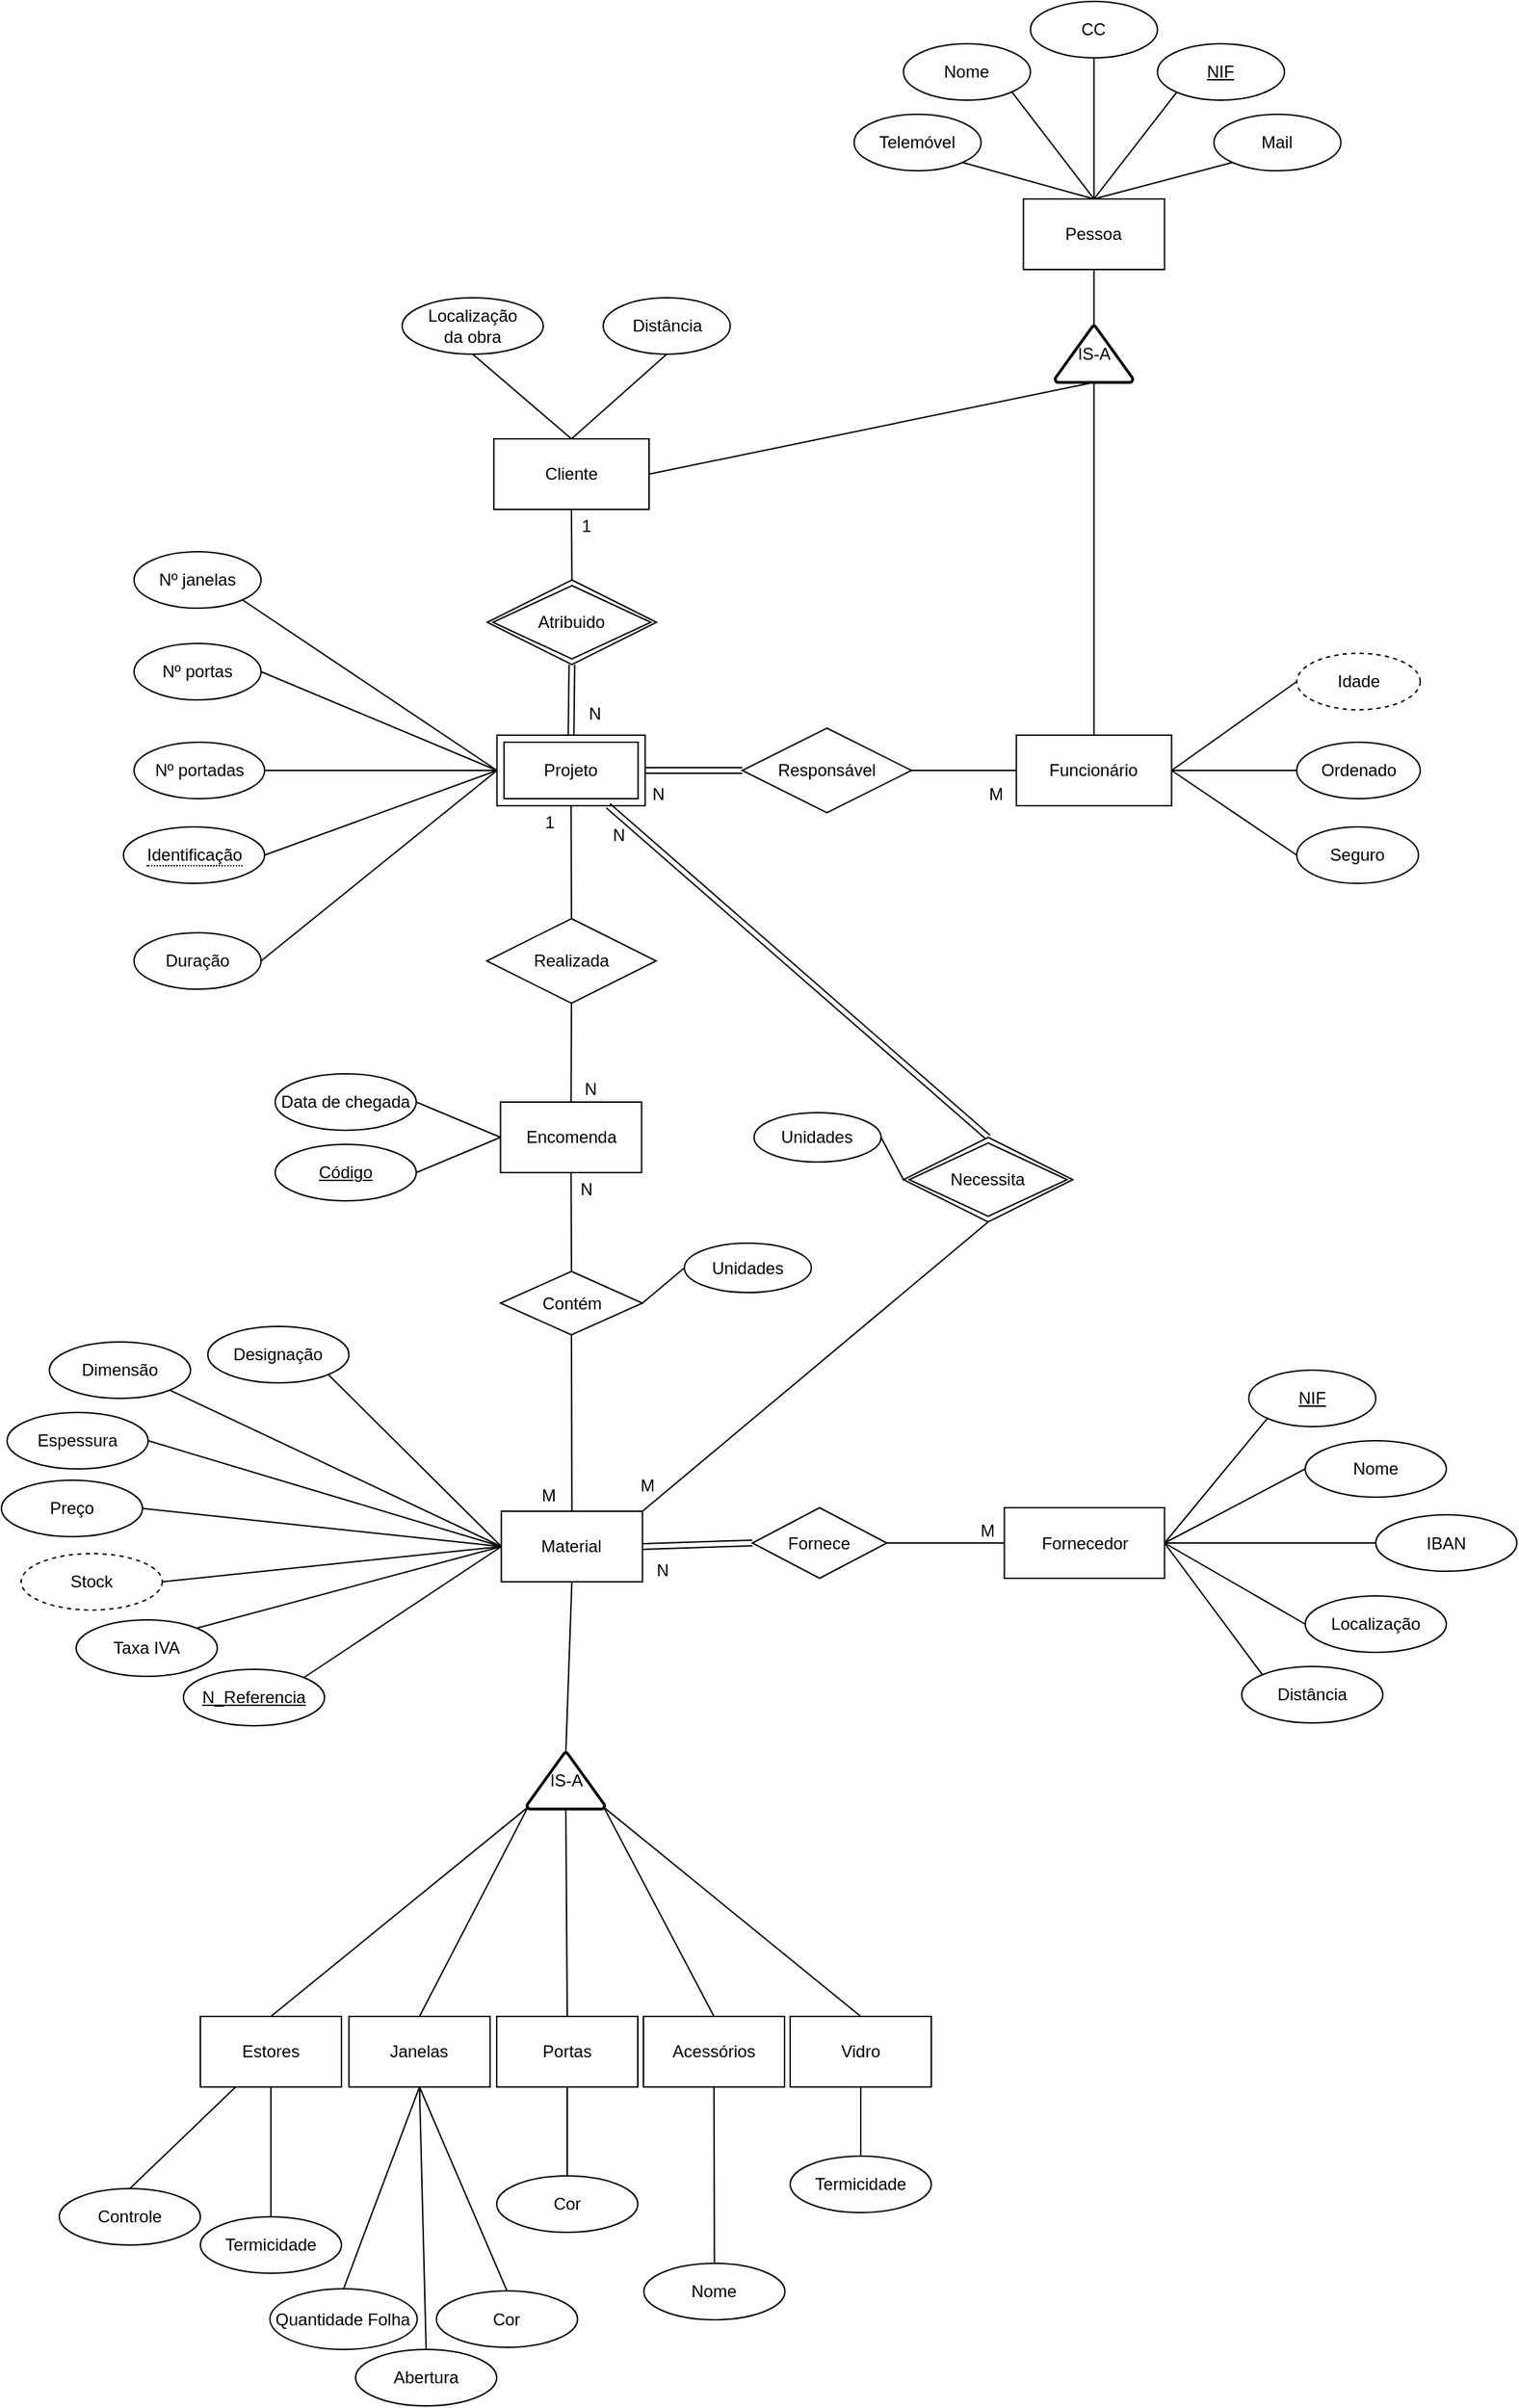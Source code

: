 <mxfile version="21.3.2" type="device" pages="6">
  <diagram name="DER" id="oyEIMmZTcUw6iRnVBxPk">
    <mxGraphModel dx="1877" dy="483" grid="0" gridSize="10" guides="1" tooltips="1" connect="1" arrows="1" fold="1" page="1" pageScale="1" pageWidth="827" pageHeight="1169" math="0" shadow="0">
      <root>
        <mxCell id="0" />
        <mxCell id="1" parent="0" />
        <mxCell id="l3Klkw_Q7UMiSk9lvtxB-1" value="Cliente" style="rounded=0;whiteSpace=wrap;html=1;" parent="1" vertex="1">
          <mxGeometry x="145" y="320" width="110" height="50" as="geometry" />
        </mxCell>
        <mxCell id="l3Klkw_Q7UMiSk9lvtxB-2" value="Localização&lt;br&gt;da obra" style="ellipse;whiteSpace=wrap;html=1;" parent="1" vertex="1">
          <mxGeometry x="80" y="220" width="100" height="40" as="geometry" />
        </mxCell>
        <mxCell id="l3Klkw_Q7UMiSk9lvtxB-3" value="Distância" style="ellipse;whiteSpace=wrap;html=1;" parent="1" vertex="1">
          <mxGeometry x="222.5" y="220" width="90" height="40" as="geometry" />
        </mxCell>
        <mxCell id="l3Klkw_Q7UMiSk9lvtxB-4" value="" style="endArrow=none;html=1;rounded=0;exitX=0.5;exitY=1;exitDx=0;exitDy=0;entryX=0.5;entryY=0;entryDx=0;entryDy=0;" parent="1" source="l3Klkw_Q7UMiSk9lvtxB-2" target="l3Klkw_Q7UMiSk9lvtxB-1" edge="1">
          <mxGeometry width="50" height="50" relative="1" as="geometry">
            <mxPoint x="325" y="295" as="sourcePoint" />
            <mxPoint x="325" y="395" as="targetPoint" />
          </mxGeometry>
        </mxCell>
        <mxCell id="l3Klkw_Q7UMiSk9lvtxB-5" value="" style="endArrow=none;html=1;rounded=0;exitX=0.5;exitY=1;exitDx=0;exitDy=0;entryX=0.5;entryY=0;entryDx=0;entryDy=0;" parent="1" source="l3Klkw_Q7UMiSk9lvtxB-3" target="l3Klkw_Q7UMiSk9lvtxB-1" edge="1">
          <mxGeometry width="50" height="50" relative="1" as="geometry">
            <mxPoint x="379" y="355.5" as="sourcePoint" />
            <mxPoint x="275" y="414.5" as="targetPoint" />
          </mxGeometry>
        </mxCell>
        <mxCell id="l3Klkw_Q7UMiSk9lvtxB-6" value="Nº portas" style="ellipse;whiteSpace=wrap;html=1;" parent="1" vertex="1">
          <mxGeometry x="-110" y="465" width="90" height="40" as="geometry" />
        </mxCell>
        <mxCell id="l3Klkw_Q7UMiSk9lvtxB-7" value="Nº portadas" style="ellipse;whiteSpace=wrap;html=1;" parent="1" vertex="1">
          <mxGeometry x="-110" y="535" width="92.5" height="40" as="geometry" />
        </mxCell>
        <mxCell id="l3Klkw_Q7UMiSk9lvtxB-8" value="Duração" style="ellipse;whiteSpace=wrap;html=1;" parent="1" vertex="1">
          <mxGeometry x="-110" y="670" width="90" height="40" as="geometry" />
        </mxCell>
        <mxCell id="l3Klkw_Q7UMiSk9lvtxB-9" value="Nº janelas" style="ellipse;whiteSpace=wrap;html=1;" parent="1" vertex="1">
          <mxGeometry x="-110" y="400" width="90" height="40" as="geometry" />
        </mxCell>
        <mxCell id="l3Klkw_Q7UMiSk9lvtxB-10" value="" style="endArrow=none;html=1;rounded=0;exitX=1;exitY=0.5;exitDx=0;exitDy=0;entryX=0;entryY=0.5;entryDx=0;entryDy=0;" parent="1" source="l3Klkw_Q7UMiSk9lvtxB-6" target="l3Klkw_Q7UMiSk9lvtxB-93" edge="1">
          <mxGeometry width="50" height="50" relative="1" as="geometry">
            <mxPoint x="35" y="537" as="sourcePoint" />
            <mxPoint x="147.5" y="555" as="targetPoint" />
          </mxGeometry>
        </mxCell>
        <mxCell id="l3Klkw_Q7UMiSk9lvtxB-11" value="" style="endArrow=none;html=1;rounded=0;entryX=1;entryY=1;entryDx=0;entryDy=0;exitX=0;exitY=0.5;exitDx=0;exitDy=0;" parent="1" source="l3Klkw_Q7UMiSk9lvtxB-93" target="l3Klkw_Q7UMiSk9lvtxB-9" edge="1">
          <mxGeometry width="50" height="50" relative="1" as="geometry">
            <mxPoint x="147.5" y="555" as="sourcePoint" />
            <mxPoint x="410" y="513" as="targetPoint" />
          </mxGeometry>
        </mxCell>
        <mxCell id="l3Klkw_Q7UMiSk9lvtxB-12" value="" style="endArrow=none;html=1;rounded=0;entryX=1;entryY=0.5;entryDx=0;entryDy=0;exitX=0;exitY=0.5;exitDx=0;exitDy=0;" parent="1" source="l3Klkw_Q7UMiSk9lvtxB-93" target="l3Klkw_Q7UMiSk9lvtxB-8" edge="1">
          <mxGeometry width="50" height="50" relative="1" as="geometry">
            <mxPoint x="147.5" y="555" as="sourcePoint" />
            <mxPoint x="375" y="510" as="targetPoint" />
          </mxGeometry>
        </mxCell>
        <mxCell id="l3Klkw_Q7UMiSk9lvtxB-13" value="" style="endArrow=none;html=1;rounded=0;exitX=0;exitY=0.5;exitDx=0;exitDy=0;entryX=1;entryY=0.5;entryDx=0;entryDy=0;" parent="1" source="l3Klkw_Q7UMiSk9lvtxB-93" target="l3Klkw_Q7UMiSk9lvtxB-95" edge="1">
          <mxGeometry width="50" height="50" relative="1" as="geometry">
            <mxPoint x="147.5" y="555" as="sourcePoint" />
            <mxPoint x="-35.034" y="605.642" as="targetPoint" />
          </mxGeometry>
        </mxCell>
        <mxCell id="l3Klkw_Q7UMiSk9lvtxB-14" value="" style="endArrow=none;html=1;rounded=0;exitX=1;exitY=0.5;exitDx=0;exitDy=0;entryX=0;entryY=0.5;entryDx=0;entryDy=0;" parent="1" source="l3Klkw_Q7UMiSk9lvtxB-7" target="l3Klkw_Q7UMiSk9lvtxB-93" edge="1">
          <mxGeometry width="50" height="50" relative="1" as="geometry">
            <mxPoint x="25" y="525" as="sourcePoint" />
            <mxPoint x="147.5" y="555" as="targetPoint" />
          </mxGeometry>
        </mxCell>
        <mxCell id="l3Klkw_Q7UMiSk9lvtxB-15" value="Funcionário" style="rounded=0;whiteSpace=wrap;html=1;" parent="1" vertex="1">
          <mxGeometry x="515.29" y="530" width="110" height="50" as="geometry" />
        </mxCell>
        <mxCell id="l3Klkw_Q7UMiSk9lvtxB-16" value="Pessoa" style="rounded=0;whiteSpace=wrap;html=1;" parent="1" vertex="1">
          <mxGeometry x="520.29" y="150" width="100" height="50" as="geometry" />
        </mxCell>
        <mxCell id="l3Klkw_Q7UMiSk9lvtxB-18" value="CC" style="ellipse;whiteSpace=wrap;html=1;" parent="1" vertex="1">
          <mxGeometry x="525.29" y="10" width="90" height="40" as="geometry" />
        </mxCell>
        <mxCell id="l3Klkw_Q7UMiSk9lvtxB-19" value="Nome" style="ellipse;whiteSpace=wrap;html=1;" parent="1" vertex="1">
          <mxGeometry x="435.29" y="40" width="90" height="40" as="geometry" />
        </mxCell>
        <mxCell id="l3Klkw_Q7UMiSk9lvtxB-20" value="Telemóvel" style="ellipse;whiteSpace=wrap;html=1;" parent="1" vertex="1">
          <mxGeometry x="400.29" y="90" width="90" height="40" as="geometry" />
        </mxCell>
        <mxCell id="l3Klkw_Q7UMiSk9lvtxB-21" value="Mail" style="ellipse;whiteSpace=wrap;html=1;" parent="1" vertex="1">
          <mxGeometry x="655.29" y="90" width="90" height="40" as="geometry" />
        </mxCell>
        <mxCell id="l3Klkw_Q7UMiSk9lvtxB-22" value="" style="endArrow=none;html=1;rounded=0;entryX=1;entryY=1;entryDx=0;entryDy=0;exitX=0.5;exitY=0;exitDx=0;exitDy=0;" parent="1" source="l3Klkw_Q7UMiSk9lvtxB-16" target="l3Klkw_Q7UMiSk9lvtxB-19" edge="1">
          <mxGeometry width="50" height="50" relative="1" as="geometry">
            <mxPoint x="545.29" y="190" as="sourcePoint" />
            <mxPoint x="595.29" y="140" as="targetPoint" />
          </mxGeometry>
        </mxCell>
        <mxCell id="l3Klkw_Q7UMiSk9lvtxB-23" value="" style="endArrow=none;html=1;rounded=0;entryX=1;entryY=1;entryDx=0;entryDy=0;exitX=0.5;exitY=0;exitDx=0;exitDy=0;" parent="1" source="l3Klkw_Q7UMiSk9lvtxB-16" target="l3Klkw_Q7UMiSk9lvtxB-20" edge="1">
          <mxGeometry width="50" height="50" relative="1" as="geometry">
            <mxPoint x="554.29" y="255.5" as="sourcePoint" />
            <mxPoint x="496.29" y="164.5" as="targetPoint" />
          </mxGeometry>
        </mxCell>
        <mxCell id="l3Klkw_Q7UMiSk9lvtxB-24" value="" style="endArrow=none;html=1;rounded=0;entryX=0.5;entryY=1;entryDx=0;entryDy=0;exitX=0.5;exitY=0;exitDx=0;exitDy=0;" parent="1" source="l3Klkw_Q7UMiSk9lvtxB-16" target="l3Klkw_Q7UMiSk9lvtxB-18" edge="1">
          <mxGeometry width="50" height="50" relative="1" as="geometry">
            <mxPoint x="590.29" y="205" as="sourcePoint" />
            <mxPoint x="532.29" y="114" as="targetPoint" />
          </mxGeometry>
        </mxCell>
        <mxCell id="l3Klkw_Q7UMiSk9lvtxB-25" value="" style="endArrow=none;html=1;rounded=0;entryX=0;entryY=1;entryDx=0;entryDy=0;exitX=0.5;exitY=0;exitDx=0;exitDy=0;" parent="1" source="l3Klkw_Q7UMiSk9lvtxB-16" target="l3Klkw_Q7UMiSk9lvtxB-21" edge="1">
          <mxGeometry width="50" height="50" relative="1" as="geometry">
            <mxPoint x="580.29" y="195" as="sourcePoint" />
            <mxPoint x="487.29" y="154" as="targetPoint" />
          </mxGeometry>
        </mxCell>
        <mxCell id="l3Klkw_Q7UMiSk9lvtxB-26" value="" style="endArrow=none;html=1;rounded=0;entryX=0;entryY=1;entryDx=0;entryDy=0;exitX=0.5;exitY=0;exitDx=0;exitDy=0;" parent="1" source="l3Klkw_Q7UMiSk9lvtxB-16" edge="1">
          <mxGeometry width="50" height="50" relative="1" as="geometry">
            <mxPoint x="580.29" y="195" as="sourcePoint" />
            <mxPoint x="628.963" y="74.358" as="targetPoint" />
          </mxGeometry>
        </mxCell>
        <mxCell id="l3Klkw_Q7UMiSk9lvtxB-27" value="IS-A" style="strokeWidth=2;html=1;shape=mxgraph.flowchart.extract_or_measurement;whiteSpace=wrap;" parent="1" vertex="1">
          <mxGeometry x="542.79" y="240" width="55" height="40" as="geometry" />
        </mxCell>
        <mxCell id="l3Klkw_Q7UMiSk9lvtxB-28" value="" style="endArrow=none;html=1;rounded=0;exitX=0.5;exitY=1;exitDx=0;exitDy=0;entryX=1;entryY=0.5;entryDx=0;entryDy=0;exitPerimeter=0;" parent="1" source="l3Klkw_Q7UMiSk9lvtxB-27" target="l3Klkw_Q7UMiSk9lvtxB-1" edge="1">
          <mxGeometry width="50" height="50" relative="1" as="geometry">
            <mxPoint x="278" y="270" as="sourcePoint" />
            <mxPoint x="210" y="330" as="targetPoint" />
            <Array as="points" />
          </mxGeometry>
        </mxCell>
        <mxCell id="l3Klkw_Q7UMiSk9lvtxB-29" value="" style="endArrow=none;html=1;rounded=0;exitX=0.5;exitY=1;exitDx=0;exitDy=0;entryX=0.5;entryY=0;entryDx=0;entryDy=0;entryPerimeter=0;" parent="1" source="l3Klkw_Q7UMiSk9lvtxB-16" target="l3Klkw_Q7UMiSk9lvtxB-27" edge="1">
          <mxGeometry width="50" height="50" relative="1" as="geometry">
            <mxPoint x="320.79" y="280" as="sourcePoint" />
            <mxPoint x="252.79" y="340" as="targetPoint" />
          </mxGeometry>
        </mxCell>
        <mxCell id="l3Klkw_Q7UMiSk9lvtxB-30" value="" style="endArrow=none;html=1;rounded=0;exitX=0.5;exitY=1;exitDx=0;exitDy=0;entryX=0.5;entryY=0;entryDx=0;entryDy=0;exitPerimeter=0;" parent="1" source="l3Klkw_Q7UMiSk9lvtxB-27" target="l3Klkw_Q7UMiSk9lvtxB-15" edge="1">
          <mxGeometry width="50" height="50" relative="1" as="geometry">
            <mxPoint x="537.05" y="380" as="sourcePoint" />
            <mxPoint x="537.05" y="430" as="targetPoint" />
          </mxGeometry>
        </mxCell>
        <mxCell id="l3Klkw_Q7UMiSk9lvtxB-31" value="Idade" style="ellipse;whiteSpace=wrap;html=1;align=center;dashed=1;" parent="1" vertex="1">
          <mxGeometry x="714.0" y="472" width="87.5" height="40" as="geometry" />
        </mxCell>
        <mxCell id="l3Klkw_Q7UMiSk9lvtxB-32" value="" style="endArrow=none;html=1;rounded=0;entryX=0.5;entryY=1;entryDx=0;entryDy=0;exitX=0.5;exitY=0;exitDx=0;exitDy=0;" parent="1" source="l3Klkw_Q7UMiSk9lvtxB-96" target="l3Klkw_Q7UMiSk9lvtxB-1" edge="1">
          <mxGeometry relative="1" as="geometry">
            <mxPoint x="200" y="420" as="sourcePoint" />
            <mxPoint x="200" y="390" as="targetPoint" />
          </mxGeometry>
        </mxCell>
        <mxCell id="l3Klkw_Q7UMiSk9lvtxB-33" value="1" style="resizable=0;html=1;whiteSpace=wrap;align=right;verticalAlign=bottom;" parent="l3Klkw_Q7UMiSk9lvtxB-32" connectable="0" vertex="1">
          <mxGeometry x="1" relative="1" as="geometry">
            <mxPoint x="15" y="20" as="offset" />
          </mxGeometry>
        </mxCell>
        <mxCell id="l3Klkw_Q7UMiSk9lvtxB-34" value="Ordenado" style="ellipse;whiteSpace=wrap;html=1;align=center;" parent="1" vertex="1">
          <mxGeometry x="714.0" y="535" width="87.5" height="40" as="geometry" />
        </mxCell>
        <mxCell id="l3Klkw_Q7UMiSk9lvtxB-35" value="Seguro" style="ellipse;whiteSpace=wrap;html=1;align=center;" parent="1" vertex="1">
          <mxGeometry x="714.0" y="595" width="86.25" height="40" as="geometry" />
        </mxCell>
        <mxCell id="l3Klkw_Q7UMiSk9lvtxB-36" value="" style="endArrow=none;html=1;rounded=0;entryX=0;entryY=0.5;entryDx=0;entryDy=0;exitX=1;exitY=0.5;exitDx=0;exitDy=0;" parent="1" source="l3Klkw_Q7UMiSk9lvtxB-15" target="l3Klkw_Q7UMiSk9lvtxB-31" edge="1">
          <mxGeometry relative="1" as="geometry">
            <mxPoint x="630.29" y="595" as="sourcePoint" />
            <mxPoint x="790.29" y="595" as="targetPoint" />
          </mxGeometry>
        </mxCell>
        <mxCell id="l3Klkw_Q7UMiSk9lvtxB-37" value="" style="endArrow=none;html=1;rounded=0;entryX=0;entryY=0.5;entryDx=0;entryDy=0;exitX=1;exitY=0.5;exitDx=0;exitDy=0;" parent="1" source="l3Klkw_Q7UMiSk9lvtxB-15" target="l3Klkw_Q7UMiSk9lvtxB-34" edge="1">
          <mxGeometry relative="1" as="geometry">
            <mxPoint x="645.29" y="560" as="sourcePoint" />
            <mxPoint x="726.29" y="495" as="targetPoint" />
          </mxGeometry>
        </mxCell>
        <mxCell id="l3Klkw_Q7UMiSk9lvtxB-38" value="" style="endArrow=none;html=1;rounded=0;entryX=0;entryY=0.5;entryDx=0;entryDy=0;exitX=1;exitY=0.5;exitDx=0;exitDy=0;" parent="1" source="l3Klkw_Q7UMiSk9lvtxB-15" target="l3Klkw_Q7UMiSk9lvtxB-35" edge="1">
          <mxGeometry relative="1" as="geometry">
            <mxPoint x="645.29" y="560" as="sourcePoint" />
            <mxPoint x="726.29" y="560" as="targetPoint" />
          </mxGeometry>
        </mxCell>
        <mxCell id="l3Klkw_Q7UMiSk9lvtxB-39" value="" style="endArrow=none;html=1;rounded=0;exitX=1;exitY=0.5;exitDx=0;exitDy=0;entryX=0;entryY=0.5;entryDx=0;entryDy=0;" parent="1" source="JzG8pZqpEsrxa71J-fb9-2" target="l3Klkw_Q7UMiSk9lvtxB-15" edge="1">
          <mxGeometry relative="1" as="geometry">
            <mxPoint x="440" y="555" as="sourcePoint" />
            <mxPoint x="630" y="670" as="targetPoint" />
          </mxGeometry>
        </mxCell>
        <mxCell id="l3Klkw_Q7UMiSk9lvtxB-40" value="M" style="resizable=0;html=1;whiteSpace=wrap;align=right;verticalAlign=bottom;" parent="l3Klkw_Q7UMiSk9lvtxB-39" connectable="0" vertex="1">
          <mxGeometry x="1" relative="1" as="geometry">
            <mxPoint x="-8" y="25" as="offset" />
          </mxGeometry>
        </mxCell>
        <mxCell id="l3Klkw_Q7UMiSk9lvtxB-41" value="Realizada" style="shape=rhombus;perimeter=rhombusPerimeter;whiteSpace=wrap;html=1;align=center;" parent="1" vertex="1">
          <mxGeometry x="140" y="660" width="120" height="60" as="geometry" />
        </mxCell>
        <mxCell id="l3Klkw_Q7UMiSk9lvtxB-42" value="Encomenda" style="whiteSpace=wrap;html=1;align=center;" parent="1" vertex="1">
          <mxGeometry x="149.71" y="790" width="100" height="50" as="geometry" />
        </mxCell>
        <mxCell id="l3Klkw_Q7UMiSk9lvtxB-43" value="Data de chegada" style="ellipse;whiteSpace=wrap;html=1;align=center;" parent="1" vertex="1">
          <mxGeometry x="-10" y="770" width="100" height="40" as="geometry" />
        </mxCell>
        <mxCell id="l3Klkw_Q7UMiSk9lvtxB-44" value="&lt;u&gt;Código&lt;/u&gt;" style="ellipse;whiteSpace=wrap;html=1;align=center;" parent="1" vertex="1">
          <mxGeometry x="-10" y="820" width="100" height="40" as="geometry" />
        </mxCell>
        <mxCell id="l3Klkw_Q7UMiSk9lvtxB-45" value="" style="endArrow=none;html=1;rounded=0;exitX=1;exitY=0.5;exitDx=0;exitDy=0;entryX=0;entryY=0.5;entryDx=0;entryDy=0;" parent="1" source="l3Klkw_Q7UMiSk9lvtxB-43" target="l3Klkw_Q7UMiSk9lvtxB-42" edge="1">
          <mxGeometry relative="1" as="geometry">
            <mxPoint x="110" y="920" as="sourcePoint" />
            <mxPoint x="270" y="920" as="targetPoint" />
          </mxGeometry>
        </mxCell>
        <mxCell id="l3Klkw_Q7UMiSk9lvtxB-46" value="" style="endArrow=none;html=1;rounded=0;exitX=1;exitY=0.5;exitDx=0;exitDy=0;entryX=0;entryY=0.5;entryDx=0;entryDy=0;" parent="1" source="l3Klkw_Q7UMiSk9lvtxB-44" target="l3Klkw_Q7UMiSk9lvtxB-42" edge="1">
          <mxGeometry relative="1" as="geometry">
            <mxPoint x="60" y="860" as="sourcePoint" />
            <mxPoint x="160" y="895" as="targetPoint" />
          </mxGeometry>
        </mxCell>
        <mxCell id="l3Klkw_Q7UMiSk9lvtxB-47" value="" style="endArrow=none;html=1;rounded=0;entryX=0.5;entryY=1;entryDx=0;entryDy=0;exitX=0.5;exitY=0;exitDx=0;exitDy=0;" parent="1" source="l3Klkw_Q7UMiSk9lvtxB-41" target="l3Klkw_Q7UMiSk9lvtxB-93" edge="1">
          <mxGeometry relative="1" as="geometry">
            <mxPoint x="308.5" y="620" as="sourcePoint" />
            <mxPoint x="200" y="580" as="targetPoint" />
          </mxGeometry>
        </mxCell>
        <mxCell id="l3Klkw_Q7UMiSk9lvtxB-48" value="1" style="resizable=0;html=1;whiteSpace=wrap;align=right;verticalAlign=bottom;" parent="l3Klkw_Q7UMiSk9lvtxB-47" connectable="0" vertex="1">
          <mxGeometry x="1" relative="1" as="geometry">
            <mxPoint x="-10" y="20" as="offset" />
          </mxGeometry>
        </mxCell>
        <mxCell id="l3Klkw_Q7UMiSk9lvtxB-49" value="" style="endArrow=none;html=1;rounded=0;exitX=0.5;exitY=1;exitDx=0;exitDy=0;entryX=0.5;entryY=0;entryDx=0;entryDy=0;" parent="1" source="l3Klkw_Q7UMiSk9lvtxB-41" target="l3Klkw_Q7UMiSk9lvtxB-42" edge="1">
          <mxGeometry relative="1" as="geometry">
            <mxPoint x="199.55" y="780" as="sourcePoint" />
            <mxPoint x="199.55" y="890" as="targetPoint" />
          </mxGeometry>
        </mxCell>
        <mxCell id="l3Klkw_Q7UMiSk9lvtxB-50" value="N" style="resizable=0;html=1;whiteSpace=wrap;align=right;verticalAlign=bottom;" parent="l3Klkw_Q7UMiSk9lvtxB-49" connectable="0" vertex="1">
          <mxGeometry x="1" relative="1" as="geometry">
            <mxPoint x="20" as="offset" />
          </mxGeometry>
        </mxCell>
        <mxCell id="l3Klkw_Q7UMiSk9lvtxB-51" value="Material" style="whiteSpace=wrap;html=1;align=center;" parent="1" vertex="1">
          <mxGeometry x="150.29" y="1080" width="100" height="50" as="geometry" />
        </mxCell>
        <mxCell id="l3Klkw_Q7UMiSk9lvtxB-52" value="Contém" style="shape=rhombus;perimeter=rhombusPerimeter;whiteSpace=wrap;html=1;align=center;" parent="1" vertex="1">
          <mxGeometry x="149.71" y="910" width="100.58" height="45" as="geometry" />
        </mxCell>
        <mxCell id="l3Klkw_Q7UMiSk9lvtxB-53" value="" style="endArrow=none;html=1;rounded=0;entryX=0.5;entryY=1;entryDx=0;entryDy=0;exitX=0.5;exitY=0;exitDx=0;exitDy=0;" parent="1" source="l3Klkw_Q7UMiSk9lvtxB-52" target="l3Klkw_Q7UMiSk9lvtxB-42" edge="1">
          <mxGeometry relative="1" as="geometry">
            <mxPoint x="300" y="950" as="sourcePoint" />
            <mxPoint x="460" y="950" as="targetPoint" />
          </mxGeometry>
        </mxCell>
        <mxCell id="l3Klkw_Q7UMiSk9lvtxB-54" value="N" style="resizable=0;html=1;whiteSpace=wrap;align=right;verticalAlign=bottom;" parent="l3Klkw_Q7UMiSk9lvtxB-53" connectable="0" vertex="1">
          <mxGeometry x="1" relative="1" as="geometry">
            <mxPoint x="17" y="20" as="offset" />
          </mxGeometry>
        </mxCell>
        <mxCell id="l3Klkw_Q7UMiSk9lvtxB-55" value="" style="endArrow=none;html=1;rounded=0;entryX=0.5;entryY=0;entryDx=0;entryDy=0;exitX=0.5;exitY=1;exitDx=0;exitDy=0;" parent="1" source="l3Klkw_Q7UMiSk9lvtxB-52" target="l3Klkw_Q7UMiSk9lvtxB-51" edge="1">
          <mxGeometry relative="1" as="geometry">
            <mxPoint x="345" y="895" as="sourcePoint" />
            <mxPoint x="260" y="895" as="targetPoint" />
          </mxGeometry>
        </mxCell>
        <mxCell id="l3Klkw_Q7UMiSk9lvtxB-56" value="M" style="resizable=0;html=1;whiteSpace=wrap;align=right;verticalAlign=bottom;" parent="l3Klkw_Q7UMiSk9lvtxB-55" connectable="0" vertex="1">
          <mxGeometry x="1" relative="1" as="geometry">
            <mxPoint x="-10" y="-2" as="offset" />
          </mxGeometry>
        </mxCell>
        <mxCell id="l3Klkw_Q7UMiSk9lvtxB-59" value="Dimensão" style="ellipse;whiteSpace=wrap;html=1;align=center;" parent="1" vertex="1">
          <mxGeometry x="-170" y="960" width="100" height="40" as="geometry" />
        </mxCell>
        <mxCell id="l3Klkw_Q7UMiSk9lvtxB-60" value="Espessura" style="ellipse;whiteSpace=wrap;html=1;align=center;" parent="1" vertex="1">
          <mxGeometry x="-200" y="1010" width="100" height="40" as="geometry" />
        </mxCell>
        <mxCell id="l3Klkw_Q7UMiSk9lvtxB-63" value="Preço" style="ellipse;whiteSpace=wrap;html=1;align=center;" parent="1" vertex="1">
          <mxGeometry x="-204" y="1058" width="100" height="40" as="geometry" />
        </mxCell>
        <mxCell id="l3Klkw_Q7UMiSk9lvtxB-64" value="Unidades" style="ellipse;whiteSpace=wrap;html=1;align=center;" parent="1" vertex="1">
          <mxGeometry x="280" y="890" width="90" height="35" as="geometry" />
        </mxCell>
        <mxCell id="l3Klkw_Q7UMiSk9lvtxB-65" value="" style="endArrow=none;html=1;rounded=0;exitX=0;exitY=0.5;exitDx=0;exitDy=0;entryX=1;entryY=0.5;entryDx=0;entryDy=0;" parent="1" source="l3Klkw_Q7UMiSk9lvtxB-64" target="l3Klkw_Q7UMiSk9lvtxB-52" edge="1">
          <mxGeometry relative="1" as="geometry">
            <mxPoint x="390" y="960" as="sourcePoint" />
            <mxPoint x="550" y="960" as="targetPoint" />
          </mxGeometry>
        </mxCell>
        <mxCell id="l3Klkw_Q7UMiSk9lvtxB-68" value="" style="endArrow=none;html=1;rounded=0;entryX=0;entryY=0.5;entryDx=0;entryDy=0;exitX=1;exitY=1;exitDx=0;exitDy=0;" parent="1" source="l3Klkw_Q7UMiSk9lvtxB-59" target="l3Klkw_Q7UMiSk9lvtxB-51" edge="1">
          <mxGeometry relative="1" as="geometry">
            <mxPoint x="-30" y="1040" as="sourcePoint" />
            <mxPoint x="134" y="1189" as="targetPoint" />
          </mxGeometry>
        </mxCell>
        <mxCell id="l3Klkw_Q7UMiSk9lvtxB-69" value="" style="endArrow=none;html=1;rounded=0;exitX=1;exitY=0.5;exitDx=0;exitDy=0;entryX=0;entryY=0.5;entryDx=0;entryDy=0;" parent="1" source="l3Klkw_Q7UMiSk9lvtxB-60" target="l3Klkw_Q7UMiSk9lvtxB-51" edge="1">
          <mxGeometry relative="1" as="geometry">
            <mxPoint x="16.29" y="1087.5" as="sourcePoint" />
            <mxPoint x="150.29" y="1206.5" as="targetPoint" />
          </mxGeometry>
        </mxCell>
        <mxCell id="l3Klkw_Q7UMiSk9lvtxB-72" value="" style="endArrow=none;html=1;rounded=0;exitX=1;exitY=0.5;exitDx=0;exitDy=0;entryX=0;entryY=0.5;entryDx=0;entryDy=0;" parent="1" source="l3Klkw_Q7UMiSk9lvtxB-63" target="l3Klkw_Q7UMiSk9lvtxB-51" edge="1">
          <mxGeometry relative="1" as="geometry">
            <mxPoint x="40" y="1197" as="sourcePoint" />
            <mxPoint x="280" y="1150" as="targetPoint" />
          </mxGeometry>
        </mxCell>
        <mxCell id="l3Klkw_Q7UMiSk9lvtxB-73" value="Fornecedor" style="whiteSpace=wrap;html=1;align=center;" parent="1" vertex="1">
          <mxGeometry x="506.76" y="1077.5" width="113.53" height="50" as="geometry" />
        </mxCell>
        <mxCell id="l3Klkw_Q7UMiSk9lvtxB-74" value="Fornece" style="shape=rhombus;perimeter=rhombusPerimeter;whiteSpace=wrap;html=1;align=center;" parent="1" vertex="1">
          <mxGeometry x="328.21" y="1077.5" width="95.29" height="50" as="geometry" />
        </mxCell>
        <mxCell id="l3Klkw_Q7UMiSk9lvtxB-75" value="" style="endArrow=none;html=1;rounded=0;exitX=1;exitY=0.5;exitDx=0;exitDy=0;entryX=0;entryY=0.5;entryDx=0;entryDy=0;" parent="1" source="l3Klkw_Q7UMiSk9lvtxB-74" target="l3Klkw_Q7UMiSk9lvtxB-73" edge="1">
          <mxGeometry relative="1" as="geometry">
            <mxPoint x="400.29" y="1140" as="sourcePoint" />
            <mxPoint x="560.29" y="1140" as="targetPoint" />
          </mxGeometry>
        </mxCell>
        <mxCell id="l3Klkw_Q7UMiSk9lvtxB-76" value="M" style="resizable=0;html=1;whiteSpace=wrap;align=right;verticalAlign=bottom;" parent="l3Klkw_Q7UMiSk9lvtxB-75" connectable="0" vertex="1">
          <mxGeometry x="1" relative="1" as="geometry">
            <mxPoint x="-6" as="offset" />
          </mxGeometry>
        </mxCell>
        <mxCell id="l3Klkw_Q7UMiSk9lvtxB-77" value="Nome" style="ellipse;whiteSpace=wrap;html=1;align=center;" parent="1" vertex="1">
          <mxGeometry x="720" y="1030" width="100" height="40" as="geometry" />
        </mxCell>
        <mxCell id="l3Klkw_Q7UMiSk9lvtxB-78" value="&lt;u&gt;NIF&lt;/u&gt;" style="ellipse;whiteSpace=wrap;html=1;" parent="1" vertex="1">
          <mxGeometry x="680" y="980" width="90" height="40" as="geometry" />
        </mxCell>
        <mxCell id="l3Klkw_Q7UMiSk9lvtxB-79" value="IBAN" style="ellipse;whiteSpace=wrap;html=1;align=center;" parent="1" vertex="1">
          <mxGeometry x="770" y="1082.5" width="100" height="40" as="geometry" />
        </mxCell>
        <mxCell id="l3Klkw_Q7UMiSk9lvtxB-80" value="Localização" style="ellipse;whiteSpace=wrap;html=1;align=center;" parent="1" vertex="1">
          <mxGeometry x="720" y="1140" width="100" height="40" as="geometry" />
        </mxCell>
        <mxCell id="l3Klkw_Q7UMiSk9lvtxB-81" value="Distância" style="ellipse;whiteSpace=wrap;html=1;align=center;" parent="1" vertex="1">
          <mxGeometry x="675" y="1190" width="100" height="40" as="geometry" />
        </mxCell>
        <mxCell id="l3Klkw_Q7UMiSk9lvtxB-82" value="" style="endArrow=none;html=1;rounded=0;exitX=1;exitY=0.5;exitDx=0;exitDy=0;entryX=0;entryY=1;entryDx=0;entryDy=0;" parent="1" source="l3Klkw_Q7UMiSk9lvtxB-73" target="l3Klkw_Q7UMiSk9lvtxB-78" edge="1">
          <mxGeometry relative="1" as="geometry">
            <mxPoint x="660" y="1160" as="sourcePoint" />
            <mxPoint x="820" y="1160" as="targetPoint" />
          </mxGeometry>
        </mxCell>
        <mxCell id="l3Klkw_Q7UMiSk9lvtxB-83" value="" style="endArrow=none;html=1;rounded=0;exitX=1;exitY=0.5;exitDx=0;exitDy=0;entryX=0;entryY=0.5;entryDx=0;entryDy=0;" parent="1" source="l3Klkw_Q7UMiSk9lvtxB-73" target="l3Klkw_Q7UMiSk9lvtxB-77" edge="1">
          <mxGeometry relative="1" as="geometry">
            <mxPoint x="630" y="1113" as="sourcePoint" />
            <mxPoint x="670" y="1024" as="targetPoint" />
          </mxGeometry>
        </mxCell>
        <mxCell id="l3Klkw_Q7UMiSk9lvtxB-84" value="" style="endArrow=none;html=1;rounded=0;exitX=1;exitY=0.5;exitDx=0;exitDy=0;entryX=0;entryY=0.5;entryDx=0;entryDy=0;" parent="1" source="l3Klkw_Q7UMiSk9lvtxB-73" target="l3Klkw_Q7UMiSk9lvtxB-79" edge="1">
          <mxGeometry relative="1" as="geometry">
            <mxPoint x="647" y="1190" as="sourcePoint" />
            <mxPoint x="687" y="1101" as="targetPoint" />
          </mxGeometry>
        </mxCell>
        <mxCell id="l3Klkw_Q7UMiSk9lvtxB-85" value="" style="endArrow=none;html=1;rounded=0;exitX=1;exitY=0.5;exitDx=0;exitDy=0;entryX=0;entryY=0.5;entryDx=0;entryDy=0;" parent="1" source="l3Klkw_Q7UMiSk9lvtxB-73" target="l3Klkw_Q7UMiSk9lvtxB-80" edge="1">
          <mxGeometry relative="1" as="geometry">
            <mxPoint x="630" y="1113" as="sourcePoint" />
            <mxPoint x="713" y="1060" as="targetPoint" />
          </mxGeometry>
        </mxCell>
        <mxCell id="l3Klkw_Q7UMiSk9lvtxB-86" value="" style="endArrow=none;html=1;rounded=0;exitX=1;exitY=0.5;exitDx=0;exitDy=0;entryX=0;entryY=0;entryDx=0;entryDy=0;" parent="1" source="l3Klkw_Q7UMiSk9lvtxB-73" target="l3Klkw_Q7UMiSk9lvtxB-81" edge="1">
          <mxGeometry relative="1" as="geometry">
            <mxPoint x="637" y="1170" as="sourcePoint" />
            <mxPoint x="720" y="1117" as="targetPoint" />
          </mxGeometry>
        </mxCell>
        <mxCell id="l3Klkw_Q7UMiSk9lvtxB-87" value="" style="shape=link;html=1;rounded=0;exitX=0;exitY=0.5;exitDx=0;exitDy=0;entryX=1;entryY=0.5;entryDx=0;entryDy=0;" parent="1" source="JzG8pZqpEsrxa71J-fb9-2" target="l3Klkw_Q7UMiSk9lvtxB-93" edge="1">
          <mxGeometry relative="1" as="geometry">
            <mxPoint x="328.21" y="555" as="sourcePoint" />
            <mxPoint x="250" y="550" as="targetPoint" />
          </mxGeometry>
        </mxCell>
        <mxCell id="l3Klkw_Q7UMiSk9lvtxB-88" value="N" style="resizable=0;html=1;whiteSpace=wrap;align=right;verticalAlign=bottom;" parent="l3Klkw_Q7UMiSk9lvtxB-87" connectable="0" vertex="1">
          <mxGeometry x="1" relative="1" as="geometry">
            <mxPoint x="15" y="25" as="offset" />
          </mxGeometry>
        </mxCell>
        <mxCell id="l3Klkw_Q7UMiSk9lvtxB-93" value="Projeto" style="shape=ext;margin=3;double=1;whiteSpace=wrap;html=1;align=center;" parent="1" vertex="1">
          <mxGeometry x="147.21" y="530" width="105" height="50" as="geometry" />
        </mxCell>
        <mxCell id="l3Klkw_Q7UMiSk9lvtxB-95" value="&lt;span style=&quot;border-bottom: 1px dotted&quot;&gt;Identificação&lt;/span&gt;" style="ellipse;whiteSpace=wrap;html=1;align=center;" parent="1" vertex="1">
          <mxGeometry x="-117.5" y="595" width="100" height="40" as="geometry" />
        </mxCell>
        <mxCell id="l3Klkw_Q7UMiSk9lvtxB-96" value="Atribuido" style="shape=rhombus;double=1;perimeter=rhombusPerimeter;whiteSpace=wrap;html=1;align=center;" parent="1" vertex="1">
          <mxGeometry x="140.29" y="420" width="120" height="60" as="geometry" />
        </mxCell>
        <mxCell id="l3Klkw_Q7UMiSk9lvtxB-97" value="" style="shape=link;html=1;rounded=0;exitX=0.5;exitY=1;exitDx=0;exitDy=0;entryX=0.5;entryY=0;entryDx=0;entryDy=0;" parent="1" source="l3Klkw_Q7UMiSk9lvtxB-96" target="l3Klkw_Q7UMiSk9lvtxB-93" edge="1">
          <mxGeometry relative="1" as="geometry">
            <mxPoint x="339" y="610" as="sourcePoint" />
            <mxPoint x="262" y="565" as="targetPoint" />
          </mxGeometry>
        </mxCell>
        <mxCell id="l3Klkw_Q7UMiSk9lvtxB-98" value="N" style="resizable=0;html=1;whiteSpace=wrap;align=right;verticalAlign=bottom;" parent="l3Klkw_Q7UMiSk9lvtxB-97" connectable="0" vertex="1">
          <mxGeometry x="1" relative="1" as="geometry">
            <mxPoint x="23" y="-6" as="offset" />
          </mxGeometry>
        </mxCell>
        <mxCell id="l3Klkw_Q7UMiSk9lvtxB-99" value="" style="shape=link;html=1;rounded=0;entryX=1;entryY=0.5;entryDx=0;entryDy=0;exitX=0;exitY=0.5;exitDx=0;exitDy=0;" parent="1" source="l3Klkw_Q7UMiSk9lvtxB-74" target="l3Klkw_Q7UMiSk9lvtxB-51" edge="1">
          <mxGeometry relative="1" as="geometry">
            <mxPoint x="360" y="1150" as="sourcePoint" />
            <mxPoint x="520" y="1150" as="targetPoint" />
          </mxGeometry>
        </mxCell>
        <mxCell id="l3Klkw_Q7UMiSk9lvtxB-100" value="N" style="resizable=0;html=1;whiteSpace=wrap;align=right;verticalAlign=bottom;" parent="l3Klkw_Q7UMiSk9lvtxB-99" connectable="0" vertex="1">
          <mxGeometry x="1" relative="1" as="geometry">
            <mxPoint x="20" y="25" as="offset" />
          </mxGeometry>
        </mxCell>
        <mxCell id="l3Klkw_Q7UMiSk9lvtxB-101" value="Stock" style="ellipse;whiteSpace=wrap;html=1;align=center;dashed=1;" parent="1" vertex="1">
          <mxGeometry x="-190" y="1110" width="100" height="40" as="geometry" />
        </mxCell>
        <mxCell id="l3Klkw_Q7UMiSk9lvtxB-102" value="" style="endArrow=none;html=1;rounded=0;exitX=1;exitY=0.5;exitDx=0;exitDy=0;entryX=0;entryY=0.5;entryDx=0;entryDy=0;" parent="1" source="l3Klkw_Q7UMiSk9lvtxB-101" target="l3Klkw_Q7UMiSk9lvtxB-51" edge="1">
          <mxGeometry relative="1" as="geometry">
            <mxPoint x="-15" y="1206" as="sourcePoint" />
            <mxPoint x="160" y="1073" as="targetPoint" />
          </mxGeometry>
        </mxCell>
        <mxCell id="l3Klkw_Q7UMiSk9lvtxB-103" value="" style="shape=link;html=1;rounded=0;entryX=0.75;entryY=1;entryDx=0;entryDy=0;exitX=0.5;exitY=0;exitDx=0;exitDy=0;" parent="1" source="l3Klkw_Q7UMiSk9lvtxB-107" target="l3Klkw_Q7UMiSk9lvtxB-93" edge="1">
          <mxGeometry relative="1" as="geometry">
            <mxPoint x="467.645" y="785" as="sourcePoint" />
            <mxPoint x="500" y="730" as="targetPoint" />
          </mxGeometry>
        </mxCell>
        <mxCell id="l3Klkw_Q7UMiSk9lvtxB-104" value="N" style="resizable=0;html=1;whiteSpace=wrap;align=right;verticalAlign=bottom;" parent="l3Klkw_Q7UMiSk9lvtxB-103" connectable="0" vertex="1">
          <mxGeometry x="1" relative="1" as="geometry">
            <mxPoint x="14" y="30" as="offset" />
          </mxGeometry>
        </mxCell>
        <mxCell id="l3Klkw_Q7UMiSk9lvtxB-105" value="Taxa IVA" style="ellipse;whiteSpace=wrap;html=1;align=center;" parent="1" vertex="1">
          <mxGeometry x="-151" y="1157" width="100" height="40" as="geometry" />
        </mxCell>
        <mxCell id="l3Klkw_Q7UMiSk9lvtxB-106" value="" style="endArrow=none;html=1;rounded=0;exitX=1;exitY=0;exitDx=0;exitDy=0;entryX=0;entryY=0.5;entryDx=0;entryDy=0;" parent="1" source="l3Klkw_Q7UMiSk9lvtxB-105" target="l3Klkw_Q7UMiSk9lvtxB-51" edge="1">
          <mxGeometry relative="1" as="geometry">
            <mxPoint x="30" y="1240" as="sourcePoint" />
            <mxPoint x="160" y="1073" as="targetPoint" />
          </mxGeometry>
        </mxCell>
        <mxCell id="l3Klkw_Q7UMiSk9lvtxB-107" value="Necessita" style="shape=rhombus;double=1;perimeter=rhombusPerimeter;whiteSpace=wrap;html=1;align=center;" parent="1" vertex="1">
          <mxGeometry x="435.29" y="815" width="120" height="60" as="geometry" />
        </mxCell>
        <mxCell id="l3Klkw_Q7UMiSk9lvtxB-108" value="&lt;u&gt;N_Referencia&lt;/u&gt;" style="ellipse;whiteSpace=wrap;html=1;align=center;" parent="1" vertex="1">
          <mxGeometry x="-75" y="1192" width="100" height="40" as="geometry" />
        </mxCell>
        <mxCell id="l3Klkw_Q7UMiSk9lvtxB-109" value="" style="endArrow=none;html=1;rounded=0;exitX=1;exitY=0;exitDx=0;exitDy=0;entryX=0;entryY=0.5;entryDx=0;entryDy=0;" parent="1" source="l3Klkw_Q7UMiSk9lvtxB-108" target="l3Klkw_Q7UMiSk9lvtxB-51" edge="1">
          <mxGeometry relative="1" as="geometry">
            <mxPoint x="60" y="1210" as="sourcePoint" />
            <mxPoint x="160" y="1073" as="targetPoint" />
            <Array as="points" />
          </mxGeometry>
        </mxCell>
        <mxCell id="l3Klkw_Q7UMiSk9lvtxB-110" value="" style="endArrow=none;html=1;rounded=0;entryX=1;entryY=0;entryDx=0;entryDy=0;exitX=0.5;exitY=1;exitDx=0;exitDy=0;" parent="1" source="l3Klkw_Q7UMiSk9lvtxB-107" target="l3Klkw_Q7UMiSk9lvtxB-51" edge="1">
          <mxGeometry relative="1" as="geometry">
            <mxPoint x="210" y="980" as="sourcePoint" />
            <mxPoint x="210" y="1090" as="targetPoint" />
          </mxGeometry>
        </mxCell>
        <mxCell id="l3Klkw_Q7UMiSk9lvtxB-111" value="M" style="resizable=0;html=1;whiteSpace=wrap;align=right;verticalAlign=bottom;" parent="l3Klkw_Q7UMiSk9lvtxB-110" connectable="0" vertex="1">
          <mxGeometry x="1" relative="1" as="geometry">
            <mxPoint x="10" y="-10" as="offset" />
          </mxGeometry>
        </mxCell>
        <mxCell id="BX33Fc1pFUecraqAaF5L-1" value="Unidades" style="ellipse;whiteSpace=wrap;html=1;align=center;" parent="1" vertex="1">
          <mxGeometry x="329.39" y="797.5" width="90" height="35" as="geometry" />
        </mxCell>
        <mxCell id="BX33Fc1pFUecraqAaF5L-2" value="" style="endArrow=none;html=1;rounded=0;exitX=1;exitY=0.5;exitDx=0;exitDy=0;entryX=0;entryY=0.5;entryDx=0;entryDy=0;" parent="1" source="BX33Fc1pFUecraqAaF5L-1" target="l3Klkw_Q7UMiSk9lvtxB-107" edge="1">
          <mxGeometry relative="1" as="geometry">
            <mxPoint x="290" y="918" as="sourcePoint" />
            <mxPoint x="260" y="950" as="targetPoint" />
          </mxGeometry>
        </mxCell>
        <mxCell id="woCa5JYDEA_1_FOFFgv6-1" value="&lt;u&gt;NIF&lt;/u&gt;" style="ellipse;whiteSpace=wrap;html=1;" parent="1" vertex="1">
          <mxGeometry x="615.29" y="40" width="90" height="40" as="geometry" />
        </mxCell>
        <mxCell id="woCa5JYDEA_1_FOFFgv6-2" value="Quantidade Folha" style="ellipse;whiteSpace=wrap;html=1;align=center;" parent="1" vertex="1">
          <mxGeometry x="-13.71" y="1631" width="104.42" height="43" as="geometry" />
        </mxCell>
        <mxCell id="woCa5JYDEA_1_FOFFgv6-3" value="" style="endArrow=none;html=1;rounded=0;exitX=0.5;exitY=0;exitDx=0;exitDy=0;entryX=0.5;entryY=1;entryDx=0;entryDy=0;" parent="1" source="woCa5JYDEA_1_FOFFgv6-12" target="woCa5JYDEA_1_FOFFgv6-11" edge="1">
          <mxGeometry relative="1" as="geometry">
            <mxPoint x="-76.88" y="1245" as="sourcePoint" />
            <mxPoint x="57.12" y="1364" as="targetPoint" />
          </mxGeometry>
        </mxCell>
        <mxCell id="woCa5JYDEA_1_FOFFgv6-4" value="" style="endArrow=none;html=1;rounded=0;exitX=0.5;exitY=0;exitDx=0;exitDy=0;entryX=0.5;entryY=1;entryDx=0;entryDy=0;" parent="1" source="woCa5JYDEA_1_FOFFgv6-2" target="woCa5JYDEA_1_FOFFgv6-8" edge="1">
          <mxGeometry relative="1" as="geometry">
            <mxPoint x="-188.0" y="1205" as="sourcePoint" />
            <mxPoint x="52" y="1158" as="targetPoint" />
          </mxGeometry>
        </mxCell>
        <mxCell id="woCa5JYDEA_1_FOFFgv6-5" value="IS-A" style="strokeWidth=2;html=1;shape=mxgraph.flowchart.extract_or_measurement;whiteSpace=wrap;" parent="1" vertex="1">
          <mxGeometry x="168.5" y="1251" width="55" height="40" as="geometry" />
        </mxCell>
        <mxCell id="woCa5JYDEA_1_FOFFgv6-6" value="" style="endArrow=none;html=1;rounded=0;exitX=0.01;exitY=0.97;exitDx=0;exitDy=0;exitPerimeter=0;entryX=0.5;entryY=0;entryDx=0;entryDy=0;" parent="1" source="woCa5JYDEA_1_FOFFgv6-5" target="woCa5JYDEA_1_FOFFgv6-7" edge="1">
          <mxGeometry relative="1" as="geometry">
            <mxPoint x="216.29" y="1056" as="sourcePoint" />
            <mxPoint x="163.29" y="1427" as="targetPoint" />
          </mxGeometry>
        </mxCell>
        <mxCell id="woCa5JYDEA_1_FOFFgv6-7" value="Estores" style="whiteSpace=wrap;html=1;align=center;" parent="1" vertex="1">
          <mxGeometry x="-63.0" y="1438" width="100" height="50" as="geometry" />
        </mxCell>
        <mxCell id="woCa5JYDEA_1_FOFFgv6-8" value="Janelas" style="whiteSpace=wrap;html=1;align=center;" parent="1" vertex="1">
          <mxGeometry x="42.29" y="1438" width="100" height="50" as="geometry" />
        </mxCell>
        <mxCell id="woCa5JYDEA_1_FOFFgv6-9" value="Portas" style="whiteSpace=wrap;html=1;align=center;" parent="1" vertex="1">
          <mxGeometry x="147.0" y="1438" width="100" height="50" as="geometry" />
        </mxCell>
        <mxCell id="woCa5JYDEA_1_FOFFgv6-10" value="Acessórios" style="whiteSpace=wrap;html=1;align=center;" parent="1" vertex="1">
          <mxGeometry x="251.0" y="1438" width="100" height="50" as="geometry" />
        </mxCell>
        <mxCell id="woCa5JYDEA_1_FOFFgv6-11" value="Vidro" style="whiteSpace=wrap;html=1;align=center;" parent="1" vertex="1">
          <mxGeometry x="355.0" y="1438" width="100" height="50" as="geometry" />
        </mxCell>
        <mxCell id="woCa5JYDEA_1_FOFFgv6-12" value="Termicidade" style="ellipse;whiteSpace=wrap;html=1;align=center;" parent="1" vertex="1">
          <mxGeometry x="355" y="1537" width="100" height="40" as="geometry" />
        </mxCell>
        <mxCell id="woCa5JYDEA_1_FOFFgv6-13" value="Cor" style="ellipse;whiteSpace=wrap;html=1;align=center;" parent="1" vertex="1">
          <mxGeometry x="147.0" y="1551" width="100" height="40" as="geometry" />
        </mxCell>
        <mxCell id="woCa5JYDEA_1_FOFFgv6-14" value="" style="endArrow=none;html=1;rounded=0;exitX=0.5;exitY=0;exitDx=0;exitDy=0;entryX=0.5;entryY=1;entryDx=0;entryDy=0;" parent="1" source="woCa5JYDEA_1_FOFFgv6-13" target="woCa5JYDEA_1_FOFFgv6-9" edge="1">
          <mxGeometry relative="1" as="geometry">
            <mxPoint x="102" y="1561" as="sourcePoint" />
            <mxPoint x="102" y="1498" as="targetPoint" />
          </mxGeometry>
        </mxCell>
        <mxCell id="woCa5JYDEA_1_FOFFgv6-15" value="" style="endArrow=none;html=1;rounded=0;exitX=0.5;exitY=0;exitDx=0;exitDy=0;entryX=0.01;entryY=0.97;entryDx=0;entryDy=0;entryPerimeter=0;" parent="1" source="woCa5JYDEA_1_FOFFgv6-8" target="woCa5JYDEA_1_FOFFgv6-5" edge="1">
          <mxGeometry relative="1" as="geometry">
            <mxPoint x="216.29" y="1567" as="sourcePoint" />
            <mxPoint x="216.29" y="1504" as="targetPoint" />
          </mxGeometry>
        </mxCell>
        <mxCell id="woCa5JYDEA_1_FOFFgv6-16" value="" style="endArrow=none;html=1;rounded=0;exitX=0.5;exitY=0;exitDx=0;exitDy=0;entryX=0.5;entryY=1;entryDx=0;entryDy=0;entryPerimeter=0;" parent="1" source="woCa5JYDEA_1_FOFFgv6-9" target="woCa5JYDEA_1_FOFFgv6-5" edge="1">
          <mxGeometry relative="1" as="geometry">
            <mxPoint x="206.29" y="1444" as="sourcePoint" />
            <mxPoint x="179.29" y="1300" as="targetPoint" />
          </mxGeometry>
        </mxCell>
        <mxCell id="woCa5JYDEA_1_FOFFgv6-17" value="" style="endArrow=none;html=1;rounded=0;exitX=0.5;exitY=0;exitDx=0;exitDy=0;entryX=0.99;entryY=0.97;entryDx=0;entryDy=0;entryPerimeter=0;" parent="1" source="woCa5JYDEA_1_FOFFgv6-10" target="woCa5JYDEA_1_FOFFgv6-5" edge="1">
          <mxGeometry relative="1" as="geometry">
            <mxPoint x="207.29" y="1448" as="sourcePoint" />
            <mxPoint x="206.29" y="1301" as="targetPoint" />
          </mxGeometry>
        </mxCell>
        <mxCell id="woCa5JYDEA_1_FOFFgv6-18" value="" style="endArrow=none;html=1;rounded=0;exitX=0.5;exitY=0;exitDx=0;exitDy=0;entryX=0.99;entryY=0.97;entryDx=0;entryDy=0;entryPerimeter=0;" parent="1" source="woCa5JYDEA_1_FOFFgv6-11" target="woCa5JYDEA_1_FOFFgv6-5" edge="1">
          <mxGeometry relative="1" as="geometry">
            <mxPoint x="311.29" y="1448" as="sourcePoint" />
            <mxPoint x="233.29" y="1300" as="targetPoint" />
          </mxGeometry>
        </mxCell>
        <mxCell id="woCa5JYDEA_1_FOFFgv6-19" value="Controle" style="ellipse;whiteSpace=wrap;html=1;align=center;" parent="1" vertex="1">
          <mxGeometry x="-163" y="1560" width="100" height="40" as="geometry" />
        </mxCell>
        <mxCell id="woCa5JYDEA_1_FOFFgv6-20" value="Termicidade" style="ellipse;whiteSpace=wrap;html=1;align=center;" parent="1" vertex="1">
          <mxGeometry x="-63" y="1580" width="100" height="40" as="geometry" />
        </mxCell>
        <mxCell id="woCa5JYDEA_1_FOFFgv6-21" value="" style="endArrow=none;html=1;rounded=0;exitX=0.5;exitY=0;exitDx=0;exitDy=0;entryX=0.5;entryY=1;entryDx=0;entryDy=0;" parent="1" source="woCa5JYDEA_1_FOFFgv6-20" target="woCa5JYDEA_1_FOFFgv6-7" edge="1">
          <mxGeometry relative="1" as="geometry">
            <mxPoint x="415.29" y="1547" as="sourcePoint" />
            <mxPoint x="415.29" y="1498" as="targetPoint" />
          </mxGeometry>
        </mxCell>
        <mxCell id="woCa5JYDEA_1_FOFFgv6-22" value="" style="endArrow=none;html=1;rounded=0;exitX=0.5;exitY=0;exitDx=0;exitDy=0;entryX=0.25;entryY=1;entryDx=0;entryDy=0;" parent="1" source="woCa5JYDEA_1_FOFFgv6-19" target="woCa5JYDEA_1_FOFFgv6-7" edge="1">
          <mxGeometry relative="1" as="geometry">
            <mxPoint x="-2.71" y="1590" as="sourcePoint" />
            <mxPoint x="-2.71" y="1498" as="targetPoint" />
          </mxGeometry>
        </mxCell>
        <mxCell id="woCa5JYDEA_1_FOFFgv6-23" value="Cor" style="ellipse;whiteSpace=wrap;html=1;align=center;" parent="1" vertex="1">
          <mxGeometry x="104.29" y="1632.5" width="100" height="40" as="geometry" />
        </mxCell>
        <mxCell id="woCa5JYDEA_1_FOFFgv6-24" value="" style="endArrow=none;html=1;rounded=0;exitX=0.5;exitY=0;exitDx=0;exitDy=0;entryX=0.5;entryY=1;entryDx=0;entryDy=0;" parent="1" source="woCa5JYDEA_1_FOFFgv6-23" target="woCa5JYDEA_1_FOFFgv6-8" edge="1">
          <mxGeometry relative="1" as="geometry">
            <mxPoint x="58.29" y="1641" as="sourcePoint" />
            <mxPoint x="102.29" y="1498" as="targetPoint" />
          </mxGeometry>
        </mxCell>
        <mxCell id="woCa5JYDEA_1_FOFFgv6-25" value="Abertura" style="ellipse;whiteSpace=wrap;html=1;align=center;" parent="1" vertex="1">
          <mxGeometry x="47.0" y="1674" width="100" height="40" as="geometry" />
        </mxCell>
        <mxCell id="woCa5JYDEA_1_FOFFgv6-26" value="" style="endArrow=none;html=1;rounded=0;exitX=0.5;exitY=0;exitDx=0;exitDy=0;entryX=0.5;entryY=1;entryDx=0;entryDy=0;" parent="1" source="woCa5JYDEA_1_FOFFgv6-25" target="woCa5JYDEA_1_FOFFgv6-8" edge="1">
          <mxGeometry relative="1" as="geometry">
            <mxPoint x="164.29" y="1643" as="sourcePoint" />
            <mxPoint x="102.29" y="1498" as="targetPoint" />
          </mxGeometry>
        </mxCell>
        <mxCell id="woCa5JYDEA_1_FOFFgv6-27" value="Nome" style="ellipse;whiteSpace=wrap;html=1;align=center;" parent="1" vertex="1">
          <mxGeometry x="251.29" y="1613" width="100" height="40" as="geometry" />
        </mxCell>
        <mxCell id="woCa5JYDEA_1_FOFFgv6-28" value="" style="endArrow=none;html=1;rounded=0;exitX=0.5;exitY=1;exitDx=0;exitDy=0;entryX=0.5;entryY=0;entryDx=0;entryDy=0;" parent="1" source="woCa5JYDEA_1_FOFFgv6-10" target="woCa5JYDEA_1_FOFFgv6-27" edge="1">
          <mxGeometry relative="1" as="geometry">
            <mxPoint x="-23.71" y="1036.0" as="sourcePoint" />
            <mxPoint x="146.29" y="1186" as="targetPoint" />
          </mxGeometry>
        </mxCell>
        <mxCell id="woCa5JYDEA_1_FOFFgv6-29" value="" style="endArrow=none;html=1;rounded=0;entryX=0.5;entryY=0;entryDx=0;entryDy=0;exitX=0.5;exitY=1;exitDx=0;exitDy=0;entryPerimeter=0;" parent="1" source="l3Klkw_Q7UMiSk9lvtxB-51" target="woCa5JYDEA_1_FOFFgv6-5" edge="1">
          <mxGeometry relative="1" as="geometry">
            <mxPoint x="210" y="965" as="sourcePoint" />
            <mxPoint x="210" y="1090" as="targetPoint" />
          </mxGeometry>
        </mxCell>
        <mxCell id="JzG8pZqpEsrxa71J-fb9-2" value="Responsável" style="shape=rhombus;perimeter=rhombusPerimeter;whiteSpace=wrap;html=1;align=center;" parent="1" vertex="1">
          <mxGeometry x="321" y="525" width="120" height="60" as="geometry" />
        </mxCell>
        <mxCell id="u-pbMfRSUNsVSQtgICac-1" value="Designação" style="ellipse;whiteSpace=wrap;html=1;align=center;" vertex="1" parent="1">
          <mxGeometry x="-57.71" y="949" width="100" height="40" as="geometry" />
        </mxCell>
        <mxCell id="u-pbMfRSUNsVSQtgICac-2" value="" style="endArrow=none;html=1;rounded=0;entryX=0;entryY=0.5;entryDx=0;entryDy=0;exitX=1;exitY=1;exitDx=0;exitDy=0;" edge="1" parent="1" source="u-pbMfRSUNsVSQtgICac-1" target="l3Klkw_Q7UMiSk9lvtxB-51">
          <mxGeometry relative="1" as="geometry">
            <mxPoint x="-75" y="1004" as="sourcePoint" />
            <mxPoint x="160" y="1115" as="targetPoint" />
          </mxGeometry>
        </mxCell>
      </root>
    </mxGraphModel>
  </diagram>
  <diagram name="DER1" id="KopdloXKDzypMXWlWDj8">
    <mxGraphModel dx="2501" dy="764" grid="0" gridSize="10" guides="1" tooltips="1" connect="1" arrows="1" fold="1" page="1" pageScale="1" pageWidth="827" pageHeight="1169" math="0" shadow="0">
      <root>
        <mxCell id="oF_t4E8-eUmKwe5DdYwm-0" />
        <mxCell id="oF_t4E8-eUmKwe5DdYwm-1" parent="oF_t4E8-eUmKwe5DdYwm-0" />
        <mxCell id="oF_t4E8-eUmKwe5DdYwm-2" value="Cliente" style="rounded=0;whiteSpace=wrap;html=1;" parent="oF_t4E8-eUmKwe5DdYwm-1" vertex="1">
          <mxGeometry x="145" y="320" width="110" height="50" as="geometry" />
        </mxCell>
        <mxCell id="oF_t4E8-eUmKwe5DdYwm-3" value="Localização&lt;br&gt;da obra" style="ellipse;whiteSpace=wrap;html=1;" parent="oF_t4E8-eUmKwe5DdYwm-1" vertex="1">
          <mxGeometry x="80" y="220" width="100" height="40" as="geometry" />
        </mxCell>
        <mxCell id="oF_t4E8-eUmKwe5DdYwm-4" value="Distância" style="ellipse;whiteSpace=wrap;html=1;" parent="oF_t4E8-eUmKwe5DdYwm-1" vertex="1">
          <mxGeometry x="222.5" y="220" width="90" height="40" as="geometry" />
        </mxCell>
        <mxCell id="oF_t4E8-eUmKwe5DdYwm-5" value="" style="endArrow=none;html=1;rounded=0;exitX=0.5;exitY=1;exitDx=0;exitDy=0;entryX=0.5;entryY=0;entryDx=0;entryDy=0;" parent="oF_t4E8-eUmKwe5DdYwm-1" source="oF_t4E8-eUmKwe5DdYwm-3" target="oF_t4E8-eUmKwe5DdYwm-2" edge="1">
          <mxGeometry width="50" height="50" relative="1" as="geometry">
            <mxPoint x="325" y="295" as="sourcePoint" />
            <mxPoint x="325" y="395" as="targetPoint" />
          </mxGeometry>
        </mxCell>
        <mxCell id="oF_t4E8-eUmKwe5DdYwm-6" value="" style="endArrow=none;html=1;rounded=0;exitX=0.5;exitY=1;exitDx=0;exitDy=0;entryX=0.5;entryY=0;entryDx=0;entryDy=0;" parent="oF_t4E8-eUmKwe5DdYwm-1" source="oF_t4E8-eUmKwe5DdYwm-4" target="oF_t4E8-eUmKwe5DdYwm-2" edge="1">
          <mxGeometry width="50" height="50" relative="1" as="geometry">
            <mxPoint x="379" y="355.5" as="sourcePoint" />
            <mxPoint x="275" y="414.5" as="targetPoint" />
          </mxGeometry>
        </mxCell>
        <mxCell id="oF_t4E8-eUmKwe5DdYwm-7" value="Nº portas" style="ellipse;whiteSpace=wrap;html=1;" parent="oF_t4E8-eUmKwe5DdYwm-1" vertex="1">
          <mxGeometry x="-110" y="465" width="90" height="40" as="geometry" />
        </mxCell>
        <mxCell id="oF_t4E8-eUmKwe5DdYwm-8" value="Nº portadas" style="ellipse;whiteSpace=wrap;html=1;" parent="oF_t4E8-eUmKwe5DdYwm-1" vertex="1">
          <mxGeometry x="-110" y="535" width="92.5" height="40" as="geometry" />
        </mxCell>
        <mxCell id="oF_t4E8-eUmKwe5DdYwm-9" value="Duração" style="ellipse;whiteSpace=wrap;html=1;" parent="oF_t4E8-eUmKwe5DdYwm-1" vertex="1">
          <mxGeometry x="-110" y="670" width="90" height="40" as="geometry" />
        </mxCell>
        <mxCell id="oF_t4E8-eUmKwe5DdYwm-10" value="Nº janelas" style="ellipse;whiteSpace=wrap;html=1;" parent="oF_t4E8-eUmKwe5DdYwm-1" vertex="1">
          <mxGeometry x="-110" y="400" width="90" height="40" as="geometry" />
        </mxCell>
        <mxCell id="oF_t4E8-eUmKwe5DdYwm-11" value="" style="endArrow=none;html=1;rounded=0;exitX=1;exitY=0.5;exitDx=0;exitDy=0;entryX=0;entryY=0.5;entryDx=0;entryDy=0;" parent="oF_t4E8-eUmKwe5DdYwm-1" source="oF_t4E8-eUmKwe5DdYwm-7" target="oF_t4E8-eUmKwe5DdYwm-94" edge="1">
          <mxGeometry width="50" height="50" relative="1" as="geometry">
            <mxPoint x="35" y="537" as="sourcePoint" />
            <mxPoint x="147.5" y="555" as="targetPoint" />
          </mxGeometry>
        </mxCell>
        <mxCell id="oF_t4E8-eUmKwe5DdYwm-12" value="" style="endArrow=none;html=1;rounded=0;entryX=1;entryY=1;entryDx=0;entryDy=0;exitX=0;exitY=0.5;exitDx=0;exitDy=0;" parent="oF_t4E8-eUmKwe5DdYwm-1" source="oF_t4E8-eUmKwe5DdYwm-94" target="oF_t4E8-eUmKwe5DdYwm-10" edge="1">
          <mxGeometry width="50" height="50" relative="1" as="geometry">
            <mxPoint x="147.5" y="555" as="sourcePoint" />
            <mxPoint x="410" y="513" as="targetPoint" />
          </mxGeometry>
        </mxCell>
        <mxCell id="oF_t4E8-eUmKwe5DdYwm-13" value="" style="endArrow=none;html=1;rounded=0;entryX=1;entryY=0.5;entryDx=0;entryDy=0;exitX=0;exitY=0.5;exitDx=0;exitDy=0;" parent="oF_t4E8-eUmKwe5DdYwm-1" source="oF_t4E8-eUmKwe5DdYwm-94" target="oF_t4E8-eUmKwe5DdYwm-9" edge="1">
          <mxGeometry width="50" height="50" relative="1" as="geometry">
            <mxPoint x="147.5" y="555" as="sourcePoint" />
            <mxPoint x="375" y="510" as="targetPoint" />
          </mxGeometry>
        </mxCell>
        <mxCell id="oF_t4E8-eUmKwe5DdYwm-14" value="" style="endArrow=none;html=1;rounded=0;exitX=0;exitY=0.5;exitDx=0;exitDy=0;entryX=1;entryY=0.5;entryDx=0;entryDy=0;" parent="oF_t4E8-eUmKwe5DdYwm-1" source="oF_t4E8-eUmKwe5DdYwm-94" target="oF_t4E8-eUmKwe5DdYwm-96" edge="1">
          <mxGeometry width="50" height="50" relative="1" as="geometry">
            <mxPoint x="147.5" y="555" as="sourcePoint" />
            <mxPoint x="-35.034" y="605.642" as="targetPoint" />
          </mxGeometry>
        </mxCell>
        <mxCell id="oF_t4E8-eUmKwe5DdYwm-15" value="" style="endArrow=none;html=1;rounded=0;exitX=1;exitY=0.5;exitDx=0;exitDy=0;entryX=0;entryY=0.5;entryDx=0;entryDy=0;" parent="oF_t4E8-eUmKwe5DdYwm-1" source="oF_t4E8-eUmKwe5DdYwm-8" target="oF_t4E8-eUmKwe5DdYwm-94" edge="1">
          <mxGeometry width="50" height="50" relative="1" as="geometry">
            <mxPoint x="25" y="525" as="sourcePoint" />
            <mxPoint x="147.5" y="555" as="targetPoint" />
          </mxGeometry>
        </mxCell>
        <mxCell id="oF_t4E8-eUmKwe5DdYwm-16" value="Funcionário" style="rounded=0;whiteSpace=wrap;html=1;" parent="oF_t4E8-eUmKwe5DdYwm-1" vertex="1">
          <mxGeometry x="515.29" y="525" width="110" height="50" as="geometry" />
        </mxCell>
        <mxCell id="oF_t4E8-eUmKwe5DdYwm-17" value="Pessoa" style="rounded=0;whiteSpace=wrap;html=1;" parent="oF_t4E8-eUmKwe5DdYwm-1" vertex="1">
          <mxGeometry x="520.29" y="150" width="100" height="50" as="geometry" />
        </mxCell>
        <mxCell id="oF_t4E8-eUmKwe5DdYwm-18" value="NIF" style="ellipse;whiteSpace=wrap;html=1;" parent="oF_t4E8-eUmKwe5DdYwm-1" vertex="1">
          <mxGeometry x="615.29" y="40" width="90" height="40" as="geometry" />
        </mxCell>
        <mxCell id="oF_t4E8-eUmKwe5DdYwm-19" value="&lt;u&gt;CC&lt;/u&gt;" style="ellipse;whiteSpace=wrap;html=1;" parent="oF_t4E8-eUmKwe5DdYwm-1" vertex="1">
          <mxGeometry x="525.29" y="10" width="90" height="40" as="geometry" />
        </mxCell>
        <mxCell id="oF_t4E8-eUmKwe5DdYwm-20" value="Nome" style="ellipse;whiteSpace=wrap;html=1;" parent="oF_t4E8-eUmKwe5DdYwm-1" vertex="1">
          <mxGeometry x="435.29" y="40" width="90" height="40" as="geometry" />
        </mxCell>
        <mxCell id="oF_t4E8-eUmKwe5DdYwm-21" value="Telemóvel" style="ellipse;whiteSpace=wrap;html=1;" parent="oF_t4E8-eUmKwe5DdYwm-1" vertex="1">
          <mxGeometry x="400.29" y="90" width="90" height="40" as="geometry" />
        </mxCell>
        <mxCell id="oF_t4E8-eUmKwe5DdYwm-22" value="Mail" style="ellipse;whiteSpace=wrap;html=1;" parent="oF_t4E8-eUmKwe5DdYwm-1" vertex="1">
          <mxGeometry x="655.29" y="90" width="90" height="40" as="geometry" />
        </mxCell>
        <mxCell id="oF_t4E8-eUmKwe5DdYwm-23" value="" style="endArrow=none;html=1;rounded=0;entryX=1;entryY=1;entryDx=0;entryDy=0;exitX=0.5;exitY=0;exitDx=0;exitDy=0;" parent="oF_t4E8-eUmKwe5DdYwm-1" source="oF_t4E8-eUmKwe5DdYwm-17" target="oF_t4E8-eUmKwe5DdYwm-20" edge="1">
          <mxGeometry width="50" height="50" relative="1" as="geometry">
            <mxPoint x="545.29" y="190" as="sourcePoint" />
            <mxPoint x="595.29" y="140" as="targetPoint" />
          </mxGeometry>
        </mxCell>
        <mxCell id="oF_t4E8-eUmKwe5DdYwm-24" value="" style="endArrow=none;html=1;rounded=0;entryX=1;entryY=1;entryDx=0;entryDy=0;exitX=0.5;exitY=0;exitDx=0;exitDy=0;" parent="oF_t4E8-eUmKwe5DdYwm-1" source="oF_t4E8-eUmKwe5DdYwm-17" target="oF_t4E8-eUmKwe5DdYwm-21" edge="1">
          <mxGeometry width="50" height="50" relative="1" as="geometry">
            <mxPoint x="554.29" y="255.5" as="sourcePoint" />
            <mxPoint x="496.29" y="164.5" as="targetPoint" />
          </mxGeometry>
        </mxCell>
        <mxCell id="oF_t4E8-eUmKwe5DdYwm-25" value="" style="endArrow=none;html=1;rounded=0;entryX=0.5;entryY=1;entryDx=0;entryDy=0;exitX=0.5;exitY=0;exitDx=0;exitDy=0;" parent="oF_t4E8-eUmKwe5DdYwm-1" source="oF_t4E8-eUmKwe5DdYwm-17" target="oF_t4E8-eUmKwe5DdYwm-19" edge="1">
          <mxGeometry width="50" height="50" relative="1" as="geometry">
            <mxPoint x="590.29" y="205" as="sourcePoint" />
            <mxPoint x="532.29" y="114" as="targetPoint" />
          </mxGeometry>
        </mxCell>
        <mxCell id="oF_t4E8-eUmKwe5DdYwm-26" value="" style="endArrow=none;html=1;rounded=0;entryX=0;entryY=1;entryDx=0;entryDy=0;exitX=0.5;exitY=0;exitDx=0;exitDy=0;" parent="oF_t4E8-eUmKwe5DdYwm-1" source="oF_t4E8-eUmKwe5DdYwm-17" target="oF_t4E8-eUmKwe5DdYwm-22" edge="1">
          <mxGeometry width="50" height="50" relative="1" as="geometry">
            <mxPoint x="580.29" y="195" as="sourcePoint" />
            <mxPoint x="487.29" y="154" as="targetPoint" />
          </mxGeometry>
        </mxCell>
        <mxCell id="oF_t4E8-eUmKwe5DdYwm-27" value="" style="endArrow=none;html=1;rounded=0;entryX=0;entryY=1;entryDx=0;entryDy=0;exitX=0.5;exitY=0;exitDx=0;exitDy=0;" parent="oF_t4E8-eUmKwe5DdYwm-1" source="oF_t4E8-eUmKwe5DdYwm-17" target="oF_t4E8-eUmKwe5DdYwm-18" edge="1">
          <mxGeometry width="50" height="50" relative="1" as="geometry">
            <mxPoint x="580.29" y="195" as="sourcePoint" />
            <mxPoint x="522.29" y="104" as="targetPoint" />
          </mxGeometry>
        </mxCell>
        <mxCell id="oF_t4E8-eUmKwe5DdYwm-28" value="IS-A" style="strokeWidth=2;html=1;shape=mxgraph.flowchart.extract_or_measurement;whiteSpace=wrap;" parent="oF_t4E8-eUmKwe5DdYwm-1" vertex="1">
          <mxGeometry x="542.79" y="240" width="55" height="40" as="geometry" />
        </mxCell>
        <mxCell id="oF_t4E8-eUmKwe5DdYwm-29" value="" style="endArrow=none;html=1;rounded=0;exitX=0.5;exitY=1;exitDx=0;exitDy=0;entryX=1;entryY=0.5;entryDx=0;entryDy=0;exitPerimeter=0;" parent="oF_t4E8-eUmKwe5DdYwm-1" source="oF_t4E8-eUmKwe5DdYwm-28" target="oF_t4E8-eUmKwe5DdYwm-2" edge="1">
          <mxGeometry width="50" height="50" relative="1" as="geometry">
            <mxPoint x="278" y="270" as="sourcePoint" />
            <mxPoint x="210" y="330" as="targetPoint" />
            <Array as="points" />
          </mxGeometry>
        </mxCell>
        <mxCell id="oF_t4E8-eUmKwe5DdYwm-30" value="" style="endArrow=none;html=1;rounded=0;exitX=0.5;exitY=1;exitDx=0;exitDy=0;entryX=0.5;entryY=0;entryDx=0;entryDy=0;entryPerimeter=0;" parent="oF_t4E8-eUmKwe5DdYwm-1" source="oF_t4E8-eUmKwe5DdYwm-17" target="oF_t4E8-eUmKwe5DdYwm-28" edge="1">
          <mxGeometry width="50" height="50" relative="1" as="geometry">
            <mxPoint x="320.79" y="280" as="sourcePoint" />
            <mxPoint x="252.79" y="340" as="targetPoint" />
          </mxGeometry>
        </mxCell>
        <mxCell id="oF_t4E8-eUmKwe5DdYwm-31" value="" style="endArrow=none;html=1;rounded=0;exitX=0.5;exitY=1;exitDx=0;exitDy=0;entryX=0.5;entryY=0;entryDx=0;entryDy=0;exitPerimeter=0;" parent="oF_t4E8-eUmKwe5DdYwm-1" source="oF_t4E8-eUmKwe5DdYwm-28" target="oF_t4E8-eUmKwe5DdYwm-16" edge="1">
          <mxGeometry width="50" height="50" relative="1" as="geometry">
            <mxPoint x="537.05" y="380" as="sourcePoint" />
            <mxPoint x="537.05" y="430" as="targetPoint" />
          </mxGeometry>
        </mxCell>
        <mxCell id="oF_t4E8-eUmKwe5DdYwm-32" value="Idade" style="ellipse;whiteSpace=wrap;html=1;align=center;dashed=1;" parent="oF_t4E8-eUmKwe5DdYwm-1" vertex="1">
          <mxGeometry x="715.91" y="465" width="87.5" height="40" as="geometry" />
        </mxCell>
        <mxCell id="oF_t4E8-eUmKwe5DdYwm-33" value="" style="endArrow=none;html=1;rounded=0;entryX=0.5;entryY=1;entryDx=0;entryDy=0;exitX=0.5;exitY=0;exitDx=0;exitDy=0;" parent="oF_t4E8-eUmKwe5DdYwm-1" source="oF_t4E8-eUmKwe5DdYwm-97" target="oF_t4E8-eUmKwe5DdYwm-2" edge="1">
          <mxGeometry relative="1" as="geometry">
            <mxPoint x="200" y="420" as="sourcePoint" />
            <mxPoint x="200" y="390" as="targetPoint" />
          </mxGeometry>
        </mxCell>
        <mxCell id="oF_t4E8-eUmKwe5DdYwm-34" value="1" style="resizable=0;html=1;whiteSpace=wrap;align=right;verticalAlign=bottom;" parent="oF_t4E8-eUmKwe5DdYwm-33" connectable="0" vertex="1">
          <mxGeometry x="1" relative="1" as="geometry">
            <mxPoint x="15" y="20" as="offset" />
          </mxGeometry>
        </mxCell>
        <mxCell id="oF_t4E8-eUmKwe5DdYwm-35" value="Ordenado" style="ellipse;whiteSpace=wrap;html=1;align=center;" parent="oF_t4E8-eUmKwe5DdYwm-1" vertex="1">
          <mxGeometry x="715.91" y="530" width="87.5" height="40" as="geometry" />
        </mxCell>
        <mxCell id="oF_t4E8-eUmKwe5DdYwm-36" value="Seguro" style="ellipse;whiteSpace=wrap;html=1;align=center;" parent="oF_t4E8-eUmKwe5DdYwm-1" vertex="1">
          <mxGeometry x="715.91" y="589.5" width="86.25" height="40" as="geometry" />
        </mxCell>
        <mxCell id="oF_t4E8-eUmKwe5DdYwm-37" value="" style="endArrow=none;html=1;rounded=0;entryX=0;entryY=0.5;entryDx=0;entryDy=0;exitX=1;exitY=0.5;exitDx=0;exitDy=0;" parent="oF_t4E8-eUmKwe5DdYwm-1" source="oF_t4E8-eUmKwe5DdYwm-16" target="oF_t4E8-eUmKwe5DdYwm-32" edge="1">
          <mxGeometry relative="1" as="geometry">
            <mxPoint x="630.29" y="595" as="sourcePoint" />
            <mxPoint x="790.29" y="595" as="targetPoint" />
          </mxGeometry>
        </mxCell>
        <mxCell id="oF_t4E8-eUmKwe5DdYwm-38" value="" style="endArrow=none;html=1;rounded=0;entryX=0;entryY=0.5;entryDx=0;entryDy=0;exitX=1;exitY=0.5;exitDx=0;exitDy=0;" parent="oF_t4E8-eUmKwe5DdYwm-1" source="oF_t4E8-eUmKwe5DdYwm-16" target="oF_t4E8-eUmKwe5DdYwm-35" edge="1">
          <mxGeometry relative="1" as="geometry">
            <mxPoint x="645.29" y="560" as="sourcePoint" />
            <mxPoint x="726.29" y="495" as="targetPoint" />
          </mxGeometry>
        </mxCell>
        <mxCell id="oF_t4E8-eUmKwe5DdYwm-39" value="" style="endArrow=none;html=1;rounded=0;entryX=0;entryY=0.5;entryDx=0;entryDy=0;exitX=1;exitY=0.5;exitDx=0;exitDy=0;" parent="oF_t4E8-eUmKwe5DdYwm-1" source="oF_t4E8-eUmKwe5DdYwm-16" target="oF_t4E8-eUmKwe5DdYwm-36" edge="1">
          <mxGeometry relative="1" as="geometry">
            <mxPoint x="645.29" y="560" as="sourcePoint" />
            <mxPoint x="726.29" y="560" as="targetPoint" />
          </mxGeometry>
        </mxCell>
        <mxCell id="oF_t4E8-eUmKwe5DdYwm-40" value="" style="endArrow=none;html=1;rounded=0;exitX=1;exitY=0.5;exitDx=0;exitDy=0;entryX=0;entryY=0.5;entryDx=0;entryDy=0;" parent="oF_t4E8-eUmKwe5DdYwm-1" source="oF_t4E8-eUmKwe5DdYwm-95" target="oF_t4E8-eUmKwe5DdYwm-16" edge="1">
          <mxGeometry relative="1" as="geometry">
            <mxPoint x="435.29" y="600" as="sourcePoint" />
            <mxPoint x="630" y="670" as="targetPoint" />
          </mxGeometry>
        </mxCell>
        <mxCell id="oF_t4E8-eUmKwe5DdYwm-41" value="1" style="resizable=0;html=1;whiteSpace=wrap;align=right;verticalAlign=bottom;" parent="oF_t4E8-eUmKwe5DdYwm-40" connectable="0" vertex="1">
          <mxGeometry x="1" relative="1" as="geometry">
            <mxPoint x="-8" y="30" as="offset" />
          </mxGeometry>
        </mxCell>
        <mxCell id="oF_t4E8-eUmKwe5DdYwm-42" value="Realizada" style="shape=rhombus;perimeter=rhombusPerimeter;whiteSpace=wrap;html=1;align=center;" parent="oF_t4E8-eUmKwe5DdYwm-1" vertex="1">
          <mxGeometry x="140" y="660" width="120" height="60" as="geometry" />
        </mxCell>
        <mxCell id="oF_t4E8-eUmKwe5DdYwm-43" value="Encomenda" style="whiteSpace=wrap;html=1;align=center;" parent="oF_t4E8-eUmKwe5DdYwm-1" vertex="1">
          <mxGeometry x="149.71" y="790" width="100" height="50" as="geometry" />
        </mxCell>
        <mxCell id="oF_t4E8-eUmKwe5DdYwm-44" value="Data de chegada" style="ellipse;whiteSpace=wrap;html=1;align=center;" parent="oF_t4E8-eUmKwe5DdYwm-1" vertex="1">
          <mxGeometry x="-10" y="770" width="100" height="40" as="geometry" />
        </mxCell>
        <mxCell id="oF_t4E8-eUmKwe5DdYwm-45" value="&lt;u&gt;Código&lt;/u&gt;" style="ellipse;whiteSpace=wrap;html=1;align=center;" parent="oF_t4E8-eUmKwe5DdYwm-1" vertex="1">
          <mxGeometry x="-10" y="820" width="100" height="40" as="geometry" />
        </mxCell>
        <mxCell id="oF_t4E8-eUmKwe5DdYwm-46" value="" style="endArrow=none;html=1;rounded=0;exitX=1;exitY=0.5;exitDx=0;exitDy=0;entryX=0;entryY=0.5;entryDx=0;entryDy=0;" parent="oF_t4E8-eUmKwe5DdYwm-1" source="oF_t4E8-eUmKwe5DdYwm-44" target="oF_t4E8-eUmKwe5DdYwm-43" edge="1">
          <mxGeometry relative="1" as="geometry">
            <mxPoint x="110" y="920" as="sourcePoint" />
            <mxPoint x="270" y="920" as="targetPoint" />
          </mxGeometry>
        </mxCell>
        <mxCell id="oF_t4E8-eUmKwe5DdYwm-47" value="" style="endArrow=none;html=1;rounded=0;exitX=1;exitY=0.5;exitDx=0;exitDy=0;entryX=0;entryY=0.5;entryDx=0;entryDy=0;" parent="oF_t4E8-eUmKwe5DdYwm-1" source="oF_t4E8-eUmKwe5DdYwm-45" target="oF_t4E8-eUmKwe5DdYwm-43" edge="1">
          <mxGeometry relative="1" as="geometry">
            <mxPoint x="60" y="860" as="sourcePoint" />
            <mxPoint x="160" y="895" as="targetPoint" />
          </mxGeometry>
        </mxCell>
        <mxCell id="oF_t4E8-eUmKwe5DdYwm-48" value="" style="endArrow=none;html=1;rounded=0;entryX=0.5;entryY=1;entryDx=0;entryDy=0;exitX=0.5;exitY=0;exitDx=0;exitDy=0;" parent="oF_t4E8-eUmKwe5DdYwm-1" source="oF_t4E8-eUmKwe5DdYwm-42" target="oF_t4E8-eUmKwe5DdYwm-94" edge="1">
          <mxGeometry relative="1" as="geometry">
            <mxPoint x="308.5" y="620" as="sourcePoint" />
            <mxPoint x="200" y="580" as="targetPoint" />
          </mxGeometry>
        </mxCell>
        <mxCell id="oF_t4E8-eUmKwe5DdYwm-49" value="1" style="resizable=0;html=1;whiteSpace=wrap;align=right;verticalAlign=bottom;" parent="oF_t4E8-eUmKwe5DdYwm-48" connectable="0" vertex="1">
          <mxGeometry x="1" relative="1" as="geometry">
            <mxPoint x="-10" y="20" as="offset" />
          </mxGeometry>
        </mxCell>
        <mxCell id="oF_t4E8-eUmKwe5DdYwm-50" value="" style="endArrow=none;html=1;rounded=0;exitX=0.5;exitY=1;exitDx=0;exitDy=0;entryX=0.5;entryY=0;entryDx=0;entryDy=0;" parent="oF_t4E8-eUmKwe5DdYwm-1" source="oF_t4E8-eUmKwe5DdYwm-42" target="oF_t4E8-eUmKwe5DdYwm-43" edge="1">
          <mxGeometry relative="1" as="geometry">
            <mxPoint x="199.55" y="780" as="sourcePoint" />
            <mxPoint x="199.55" y="890" as="targetPoint" />
          </mxGeometry>
        </mxCell>
        <mxCell id="oF_t4E8-eUmKwe5DdYwm-51" value="N" style="resizable=0;html=1;whiteSpace=wrap;align=right;verticalAlign=bottom;" parent="oF_t4E8-eUmKwe5DdYwm-50" connectable="0" vertex="1">
          <mxGeometry x="1" relative="1" as="geometry">
            <mxPoint x="20" as="offset" />
          </mxGeometry>
        </mxCell>
        <mxCell id="oF_t4E8-eUmKwe5DdYwm-52" value="Material" style="whiteSpace=wrap;html=1;align=center;" parent="oF_t4E8-eUmKwe5DdYwm-1" vertex="1">
          <mxGeometry x="150.29" y="1077.5" width="100" height="50" as="geometry" />
        </mxCell>
        <mxCell id="oF_t4E8-eUmKwe5DdYwm-53" value="Contém" style="shape=rhombus;perimeter=rhombusPerimeter;whiteSpace=wrap;html=1;align=center;" parent="oF_t4E8-eUmKwe5DdYwm-1" vertex="1">
          <mxGeometry x="149.71" y="910" width="100.58" height="45" as="geometry" />
        </mxCell>
        <mxCell id="oF_t4E8-eUmKwe5DdYwm-54" value="" style="endArrow=none;html=1;rounded=0;entryX=0.5;entryY=1;entryDx=0;entryDy=0;exitX=0.5;exitY=0;exitDx=0;exitDy=0;" parent="oF_t4E8-eUmKwe5DdYwm-1" source="oF_t4E8-eUmKwe5DdYwm-53" target="oF_t4E8-eUmKwe5DdYwm-43" edge="1">
          <mxGeometry relative="1" as="geometry">
            <mxPoint x="300" y="950" as="sourcePoint" />
            <mxPoint x="460" y="950" as="targetPoint" />
          </mxGeometry>
        </mxCell>
        <mxCell id="oF_t4E8-eUmKwe5DdYwm-55" value="N" style="resizable=0;html=1;whiteSpace=wrap;align=right;verticalAlign=bottom;" parent="oF_t4E8-eUmKwe5DdYwm-54" connectable="0" vertex="1">
          <mxGeometry x="1" relative="1" as="geometry">
            <mxPoint x="17" y="20" as="offset" />
          </mxGeometry>
        </mxCell>
        <mxCell id="oF_t4E8-eUmKwe5DdYwm-56" value="" style="endArrow=none;html=1;rounded=0;entryX=0.5;entryY=0;entryDx=0;entryDy=0;exitX=0.5;exitY=1;exitDx=0;exitDy=0;" parent="oF_t4E8-eUmKwe5DdYwm-1" source="oF_t4E8-eUmKwe5DdYwm-53" target="oF_t4E8-eUmKwe5DdYwm-52" edge="1">
          <mxGeometry relative="1" as="geometry">
            <mxPoint x="345" y="895" as="sourcePoint" />
            <mxPoint x="260" y="895" as="targetPoint" />
          </mxGeometry>
        </mxCell>
        <mxCell id="oF_t4E8-eUmKwe5DdYwm-57" value="M" style="resizable=0;html=1;whiteSpace=wrap;align=right;verticalAlign=bottom;" parent="oF_t4E8-eUmKwe5DdYwm-56" connectable="0" vertex="1">
          <mxGeometry x="1" relative="1" as="geometry">
            <mxPoint x="-10" y="-2" as="offset" />
          </mxGeometry>
        </mxCell>
        <mxCell id="oF_t4E8-eUmKwe5DdYwm-58" value="Nome" style="ellipse;whiteSpace=wrap;html=1;align=center;" parent="oF_t4E8-eUmKwe5DdYwm-1" vertex="1">
          <mxGeometry x="-110.0" y="990" width="100" height="40" as="geometry" />
        </mxCell>
        <mxCell id="oF_t4E8-eUmKwe5DdYwm-59" value="&lt;u&gt;Nº série&lt;/u&gt;" style="ellipse;whiteSpace=wrap;html=1;align=center;" parent="oF_t4E8-eUmKwe5DdYwm-1" vertex="1">
          <mxGeometry x="461" y="1203" width="49.29" height="40" as="geometry" />
        </mxCell>
        <mxCell id="oF_t4E8-eUmKwe5DdYwm-60" value="Dimensão" style="ellipse;whiteSpace=wrap;html=1;align=center;" parent="oF_t4E8-eUmKwe5DdYwm-1" vertex="1">
          <mxGeometry x="534" y="1202" width="100" height="39" as="geometry" />
        </mxCell>
        <mxCell id="oF_t4E8-eUmKwe5DdYwm-61" value="Espessura" style="ellipse;whiteSpace=wrap;html=1;align=center;" parent="oF_t4E8-eUmKwe5DdYwm-1" vertex="1">
          <mxGeometry x="212.5" y="1202" width="76.5" height="40" as="geometry" />
        </mxCell>
        <mxCell id="oF_t4E8-eUmKwe5DdYwm-64" value="Preço" style="ellipse;whiteSpace=wrap;html=1;align=center;" parent="oF_t4E8-eUmKwe5DdYwm-1" vertex="1">
          <mxGeometry x="-151" y="1037.5" width="100" height="40" as="geometry" />
        </mxCell>
        <mxCell id="oF_t4E8-eUmKwe5DdYwm-65" value="Unidades" style="ellipse;whiteSpace=wrap;html=1;align=center;" parent="oF_t4E8-eUmKwe5DdYwm-1" vertex="1">
          <mxGeometry x="280" y="890" width="90" height="35" as="geometry" />
        </mxCell>
        <mxCell id="oF_t4E8-eUmKwe5DdYwm-66" value="" style="endArrow=none;html=1;rounded=0;exitX=0;exitY=0.5;exitDx=0;exitDy=0;entryX=1;entryY=0.5;entryDx=0;entryDy=0;" parent="oF_t4E8-eUmKwe5DdYwm-1" source="oF_t4E8-eUmKwe5DdYwm-65" target="oF_t4E8-eUmKwe5DdYwm-53" edge="1">
          <mxGeometry relative="1" as="geometry">
            <mxPoint x="390" y="960" as="sourcePoint" />
            <mxPoint x="550" y="960" as="targetPoint" />
          </mxGeometry>
        </mxCell>
        <mxCell id="oF_t4E8-eUmKwe5DdYwm-67" value="" style="endArrow=none;html=1;rounded=0;exitX=1;exitY=1;exitDx=0;exitDy=0;entryX=0;entryY=0.5;entryDx=0;entryDy=0;" parent="oF_t4E8-eUmKwe5DdYwm-1" source="oF_t4E8-eUmKwe5DdYwm-58" target="oF_t4E8-eUmKwe5DdYwm-52" edge="1">
          <mxGeometry relative="1" as="geometry">
            <mxPoint x="-50" y="1070" as="sourcePoint" />
            <mxPoint x="110" y="1070" as="targetPoint" />
          </mxGeometry>
        </mxCell>
        <mxCell id="oF_t4E8-eUmKwe5DdYwm-68" value="" style="endArrow=none;html=1;rounded=0;exitX=0.5;exitY=0;exitDx=0;exitDy=0;entryX=0.75;entryY=1;entryDx=0;entryDy=0;" parent="oF_t4E8-eUmKwe5DdYwm-1" source="oF_t4E8-eUmKwe5DdYwm-59" target="oLeYgNLOW76ewjEx7k1S-0" edge="1">
          <mxGeometry relative="1" as="geometry">
            <mxPoint y="1037.5" as="sourcePoint" />
            <mxPoint x="134" y="1156.5" as="targetPoint" />
          </mxGeometry>
        </mxCell>
        <mxCell id="oF_t4E8-eUmKwe5DdYwm-69" value="" style="endArrow=none;html=1;rounded=0;entryX=1;entryY=1;entryDx=0;entryDy=0;exitX=0;exitY=0;exitDx=0;exitDy=0;" parent="oF_t4E8-eUmKwe5DdYwm-1" source="oF_t4E8-eUmKwe5DdYwm-60" target="oLeYgNLOW76ewjEx7k1S-0" edge="1">
          <mxGeometry relative="1" as="geometry">
            <mxPoint x="-30" y="1040" as="sourcePoint" />
            <mxPoint x="134" y="1189" as="targetPoint" />
          </mxGeometry>
        </mxCell>
        <mxCell id="oF_t4E8-eUmKwe5DdYwm-70" value="" style="endArrow=none;html=1;rounded=0;exitX=1;exitY=0;exitDx=0;exitDy=0;entryX=0;entryY=1;entryDx=0;entryDy=0;" parent="oF_t4E8-eUmKwe5DdYwm-1" source="oF_t4E8-eUmKwe5DdYwm-61" target="oLeYgNLOW76ewjEx7k1S-0" edge="1">
          <mxGeometry relative="1" as="geometry">
            <mxPoint x="16.29" y="1087.5" as="sourcePoint" />
            <mxPoint x="150.29" y="1206.5" as="targetPoint" />
          </mxGeometry>
        </mxCell>
        <mxCell id="oF_t4E8-eUmKwe5DdYwm-73" value="" style="endArrow=none;html=1;rounded=0;exitX=1;exitY=0.5;exitDx=0;exitDy=0;entryX=0;entryY=0.5;entryDx=0;entryDy=0;" parent="oF_t4E8-eUmKwe5DdYwm-1" source="oF_t4E8-eUmKwe5DdYwm-64" target="oF_t4E8-eUmKwe5DdYwm-52" edge="1">
          <mxGeometry relative="1" as="geometry">
            <mxPoint x="40" y="1197" as="sourcePoint" />
            <mxPoint x="280" y="1150" as="targetPoint" />
          </mxGeometry>
        </mxCell>
        <mxCell id="oF_t4E8-eUmKwe5DdYwm-74" value="Fornecedor" style="whiteSpace=wrap;html=1;align=center;" parent="oF_t4E8-eUmKwe5DdYwm-1" vertex="1">
          <mxGeometry x="712" y="1077.5" width="113.53" height="50" as="geometry" />
        </mxCell>
        <mxCell id="oF_t4E8-eUmKwe5DdYwm-75" value="Fornece" style="shape=rhombus;perimeter=rhombusPerimeter;whiteSpace=wrap;html=1;align=center;" parent="oF_t4E8-eUmKwe5DdYwm-1" vertex="1">
          <mxGeometry x="534" y="1077.5" width="95.29" height="50" as="geometry" />
        </mxCell>
        <mxCell id="oF_t4E8-eUmKwe5DdYwm-76" value="" style="endArrow=none;html=1;rounded=0;exitX=1;exitY=0.5;exitDx=0;exitDy=0;entryX=0;entryY=0.5;entryDx=0;entryDy=0;" parent="oF_t4E8-eUmKwe5DdYwm-1" source="oF_t4E8-eUmKwe5DdYwm-75" target="oF_t4E8-eUmKwe5DdYwm-74" edge="1">
          <mxGeometry relative="1" as="geometry">
            <mxPoint x="400.29" y="1140" as="sourcePoint" />
            <mxPoint x="560.29" y="1140" as="targetPoint" />
          </mxGeometry>
        </mxCell>
        <mxCell id="oF_t4E8-eUmKwe5DdYwm-77" value="1" style="resizable=0;html=1;whiteSpace=wrap;align=right;verticalAlign=bottom;" parent="oF_t4E8-eUmKwe5DdYwm-76" connectable="0" vertex="1">
          <mxGeometry x="1" relative="1" as="geometry">
            <mxPoint x="-6" as="offset" />
          </mxGeometry>
        </mxCell>
        <mxCell id="oF_t4E8-eUmKwe5DdYwm-78" value="Nome" style="ellipse;whiteSpace=wrap;html=1;align=center;" parent="oF_t4E8-eUmKwe5DdYwm-1" vertex="1">
          <mxGeometry x="925.24" y="1030" width="100" height="40" as="geometry" />
        </mxCell>
        <mxCell id="oF_t4E8-eUmKwe5DdYwm-79" value="&lt;u&gt;NIF&lt;/u&gt;" style="ellipse;whiteSpace=wrap;html=1;" parent="oF_t4E8-eUmKwe5DdYwm-1" vertex="1">
          <mxGeometry x="885.24" y="980" width="90" height="40" as="geometry" />
        </mxCell>
        <mxCell id="oF_t4E8-eUmKwe5DdYwm-80" value="IBAN" style="ellipse;whiteSpace=wrap;html=1;align=center;" parent="oF_t4E8-eUmKwe5DdYwm-1" vertex="1">
          <mxGeometry x="975.24" y="1082.5" width="100" height="40" as="geometry" />
        </mxCell>
        <mxCell id="oF_t4E8-eUmKwe5DdYwm-81" value="Localização" style="ellipse;whiteSpace=wrap;html=1;align=center;" parent="oF_t4E8-eUmKwe5DdYwm-1" vertex="1">
          <mxGeometry x="925.24" y="1140" width="100" height="40" as="geometry" />
        </mxCell>
        <mxCell id="oF_t4E8-eUmKwe5DdYwm-82" value="Distância" style="ellipse;whiteSpace=wrap;html=1;align=center;" parent="oF_t4E8-eUmKwe5DdYwm-1" vertex="1">
          <mxGeometry x="880.24" y="1190" width="100" height="40" as="geometry" />
        </mxCell>
        <mxCell id="oF_t4E8-eUmKwe5DdYwm-83" value="" style="endArrow=none;html=1;rounded=0;exitX=1;exitY=0.5;exitDx=0;exitDy=0;entryX=0;entryY=1;entryDx=0;entryDy=0;" parent="oF_t4E8-eUmKwe5DdYwm-1" source="oF_t4E8-eUmKwe5DdYwm-74" target="oF_t4E8-eUmKwe5DdYwm-79" edge="1">
          <mxGeometry relative="1" as="geometry">
            <mxPoint x="865.24" y="1160" as="sourcePoint" />
            <mxPoint x="1025.24" y="1160" as="targetPoint" />
          </mxGeometry>
        </mxCell>
        <mxCell id="oF_t4E8-eUmKwe5DdYwm-84" value="" style="endArrow=none;html=1;rounded=0;exitX=1;exitY=0.5;exitDx=0;exitDy=0;entryX=0;entryY=0.5;entryDx=0;entryDy=0;" parent="oF_t4E8-eUmKwe5DdYwm-1" source="oF_t4E8-eUmKwe5DdYwm-74" target="oF_t4E8-eUmKwe5DdYwm-78" edge="1">
          <mxGeometry relative="1" as="geometry">
            <mxPoint x="835.24" y="1113" as="sourcePoint" />
            <mxPoint x="875.24" y="1024" as="targetPoint" />
          </mxGeometry>
        </mxCell>
        <mxCell id="oF_t4E8-eUmKwe5DdYwm-85" value="" style="endArrow=none;html=1;rounded=0;exitX=1;exitY=0.5;exitDx=0;exitDy=0;entryX=0;entryY=0.5;entryDx=0;entryDy=0;" parent="oF_t4E8-eUmKwe5DdYwm-1" source="oF_t4E8-eUmKwe5DdYwm-74" target="oF_t4E8-eUmKwe5DdYwm-80" edge="1">
          <mxGeometry relative="1" as="geometry">
            <mxPoint x="852.24" y="1190" as="sourcePoint" />
            <mxPoint x="892.24" y="1101" as="targetPoint" />
          </mxGeometry>
        </mxCell>
        <mxCell id="oF_t4E8-eUmKwe5DdYwm-86" value="" style="endArrow=none;html=1;rounded=0;exitX=1;exitY=0.5;exitDx=0;exitDy=0;entryX=0;entryY=0.5;entryDx=0;entryDy=0;" parent="oF_t4E8-eUmKwe5DdYwm-1" source="oF_t4E8-eUmKwe5DdYwm-74" target="oF_t4E8-eUmKwe5DdYwm-81" edge="1">
          <mxGeometry relative="1" as="geometry">
            <mxPoint x="835.24" y="1113" as="sourcePoint" />
            <mxPoint x="918.24" y="1060" as="targetPoint" />
          </mxGeometry>
        </mxCell>
        <mxCell id="oF_t4E8-eUmKwe5DdYwm-87" value="" style="endArrow=none;html=1;rounded=0;exitX=1;exitY=0.5;exitDx=0;exitDy=0;entryX=0;entryY=0;entryDx=0;entryDy=0;" parent="oF_t4E8-eUmKwe5DdYwm-1" source="oF_t4E8-eUmKwe5DdYwm-74" target="oF_t4E8-eUmKwe5DdYwm-82" edge="1">
          <mxGeometry relative="1" as="geometry">
            <mxPoint x="842.24" y="1170" as="sourcePoint" />
            <mxPoint x="925.24" y="1117" as="targetPoint" />
          </mxGeometry>
        </mxCell>
        <mxCell id="oF_t4E8-eUmKwe5DdYwm-88" value="" style="shape=link;html=1;rounded=0;exitX=0;exitY=0.5;exitDx=0;exitDy=0;entryX=1;entryY=0.5;entryDx=0;entryDy=0;" parent="oF_t4E8-eUmKwe5DdYwm-1" source="oF_t4E8-eUmKwe5DdYwm-95" target="oF_t4E8-eUmKwe5DdYwm-94" edge="1">
          <mxGeometry relative="1" as="geometry">
            <mxPoint x="335.29" y="600" as="sourcePoint" />
            <mxPoint x="250" y="550" as="targetPoint" />
          </mxGeometry>
        </mxCell>
        <mxCell id="oF_t4E8-eUmKwe5DdYwm-89" value="N" style="resizable=0;html=1;whiteSpace=wrap;align=right;verticalAlign=bottom;" parent="oF_t4E8-eUmKwe5DdYwm-88" connectable="0" vertex="1">
          <mxGeometry x="1" relative="1" as="geometry">
            <mxPoint x="15" y="25" as="offset" />
          </mxGeometry>
        </mxCell>
        <mxCell id="oF_t4E8-eUmKwe5DdYwm-90" value="" style="shape=link;html=1;rounded=0;entryX=1;entryY=0.5;entryDx=0;entryDy=0;exitX=0;exitY=0.5;exitDx=0;exitDy=0;" parent="oF_t4E8-eUmKwe5DdYwm-1" source="oF_t4E8-eUmKwe5DdYwm-113" target="oF_t4E8-eUmKwe5DdYwm-94" edge="1">
          <mxGeometry relative="1" as="geometry">
            <mxPoint x="335.29" y="505" as="sourcePoint" />
            <mxPoint x="252.5" y="555" as="targetPoint" />
          </mxGeometry>
        </mxCell>
        <mxCell id="oF_t4E8-eUmKwe5DdYwm-91" value="1" style="resizable=0;html=1;whiteSpace=wrap;align=right;verticalAlign=bottom;" parent="oF_t4E8-eUmKwe5DdYwm-90" connectable="0" vertex="1">
          <mxGeometry x="1" relative="1" as="geometry">
            <mxPoint x="18" y="-20" as="offset" />
          </mxGeometry>
        </mxCell>
        <mxCell id="oF_t4E8-eUmKwe5DdYwm-92" value="" style="shape=link;html=1;rounded=0;entryX=0;entryY=0.5;entryDx=0;entryDy=0;exitX=1;exitY=0.5;exitDx=0;exitDy=0;" parent="oF_t4E8-eUmKwe5DdYwm-1" source="oF_t4E8-eUmKwe5DdYwm-113" target="oF_t4E8-eUmKwe5DdYwm-16" edge="1">
          <mxGeometry relative="1" as="geometry">
            <mxPoint x="435.29" y="505" as="sourcePoint" />
            <mxPoint x="263" y="565" as="targetPoint" />
          </mxGeometry>
        </mxCell>
        <mxCell id="oF_t4E8-eUmKwe5DdYwm-93" value="N" style="resizable=0;html=1;whiteSpace=wrap;align=right;verticalAlign=bottom;" parent="oF_t4E8-eUmKwe5DdYwm-92" connectable="0" vertex="1">
          <mxGeometry x="1" relative="1" as="geometry">
            <mxPoint x="-9" y="-15" as="offset" />
          </mxGeometry>
        </mxCell>
        <mxCell id="oF_t4E8-eUmKwe5DdYwm-94" value="Projeto" style="shape=ext;margin=3;double=1;whiteSpace=wrap;html=1;align=center;" parent="oF_t4E8-eUmKwe5DdYwm-1" vertex="1">
          <mxGeometry x="147.21" y="530" width="105" height="50" as="geometry" />
        </mxCell>
        <mxCell id="oF_t4E8-eUmKwe5DdYwm-95" value="Responsável" style="shape=rhombus;double=1;perimeter=rhombusPerimeter;whiteSpace=wrap;html=1;align=center;" parent="oF_t4E8-eUmKwe5DdYwm-1" vertex="1">
          <mxGeometry x="329.39" y="569.5" width="111.79" height="60" as="geometry" />
        </mxCell>
        <mxCell id="oF_t4E8-eUmKwe5DdYwm-96" value="&lt;span style=&quot;border-bottom: 1px dotted&quot;&gt;Identificação&lt;/span&gt;" style="ellipse;whiteSpace=wrap;html=1;align=center;" parent="oF_t4E8-eUmKwe5DdYwm-1" vertex="1">
          <mxGeometry x="-117.5" y="595" width="100" height="40" as="geometry" />
        </mxCell>
        <mxCell id="oF_t4E8-eUmKwe5DdYwm-97" value="Atribuido" style="shape=rhombus;double=1;perimeter=rhombusPerimeter;whiteSpace=wrap;html=1;align=center;" parent="oF_t4E8-eUmKwe5DdYwm-1" vertex="1">
          <mxGeometry x="140.29" y="420" width="120" height="60" as="geometry" />
        </mxCell>
        <mxCell id="oF_t4E8-eUmKwe5DdYwm-98" value="" style="shape=link;html=1;rounded=0;exitX=0.5;exitY=1;exitDx=0;exitDy=0;entryX=0.5;entryY=0;entryDx=0;entryDy=0;" parent="oF_t4E8-eUmKwe5DdYwm-1" source="oF_t4E8-eUmKwe5DdYwm-97" target="oF_t4E8-eUmKwe5DdYwm-94" edge="1">
          <mxGeometry relative="1" as="geometry">
            <mxPoint x="339" y="610" as="sourcePoint" />
            <mxPoint x="262" y="565" as="targetPoint" />
          </mxGeometry>
        </mxCell>
        <mxCell id="oF_t4E8-eUmKwe5DdYwm-99" value="N" style="resizable=0;html=1;whiteSpace=wrap;align=right;verticalAlign=bottom;" parent="oF_t4E8-eUmKwe5DdYwm-98" connectable="0" vertex="1">
          <mxGeometry x="1" relative="1" as="geometry">
            <mxPoint x="23" y="-6" as="offset" />
          </mxGeometry>
        </mxCell>
        <mxCell id="oF_t4E8-eUmKwe5DdYwm-100" value="" style="shape=link;html=1;rounded=0;entryX=1;entryY=0.5;entryDx=0;entryDy=0;exitX=0;exitY=0.5;exitDx=0;exitDy=0;" parent="oF_t4E8-eUmKwe5DdYwm-1" source="oF_t4E8-eUmKwe5DdYwm-75" target="oLeYgNLOW76ewjEx7k1S-0" edge="1">
          <mxGeometry relative="1" as="geometry">
            <mxPoint x="360" y="1150" as="sourcePoint" />
            <mxPoint x="520" y="1150" as="targetPoint" />
          </mxGeometry>
        </mxCell>
        <mxCell id="oF_t4E8-eUmKwe5DdYwm-101" value="N" style="resizable=0;html=1;whiteSpace=wrap;align=right;verticalAlign=bottom;" parent="oF_t4E8-eUmKwe5DdYwm-100" connectable="0" vertex="1">
          <mxGeometry x="1" relative="1" as="geometry">
            <mxPoint x="12" y="20" as="offset" />
          </mxGeometry>
        </mxCell>
        <mxCell id="oF_t4E8-eUmKwe5DdYwm-102" value="Stock" style="ellipse;whiteSpace=wrap;html=1;align=center;dashed=1;" parent="oF_t4E8-eUmKwe5DdYwm-1" vertex="1">
          <mxGeometry x="-151" y="1087.5" width="100" height="40" as="geometry" />
        </mxCell>
        <mxCell id="oF_t4E8-eUmKwe5DdYwm-103" value="" style="endArrow=none;html=1;rounded=0;exitX=1;exitY=0.5;exitDx=0;exitDy=0;entryX=0;entryY=0.5;entryDx=0;entryDy=0;" parent="oF_t4E8-eUmKwe5DdYwm-1" source="oF_t4E8-eUmKwe5DdYwm-102" target="oF_t4E8-eUmKwe5DdYwm-52" edge="1">
          <mxGeometry relative="1" as="geometry">
            <mxPoint x="-15" y="1206" as="sourcePoint" />
            <mxPoint x="160" y="1073" as="targetPoint" />
          </mxGeometry>
        </mxCell>
        <mxCell id="oF_t4E8-eUmKwe5DdYwm-104" value="" style="shape=link;html=1;rounded=0;entryX=0.75;entryY=1;entryDx=0;entryDy=0;exitX=0.5;exitY=0;exitDx=0;exitDy=0;" parent="oF_t4E8-eUmKwe5DdYwm-1" source="oF_t4E8-eUmKwe5DdYwm-108" target="oF_t4E8-eUmKwe5DdYwm-94" edge="1">
          <mxGeometry relative="1" as="geometry">
            <mxPoint x="467.645" y="785" as="sourcePoint" />
            <mxPoint x="500" y="730" as="targetPoint" />
          </mxGeometry>
        </mxCell>
        <mxCell id="oF_t4E8-eUmKwe5DdYwm-105" value="N" style="resizable=0;html=1;whiteSpace=wrap;align=right;verticalAlign=bottom;" parent="oF_t4E8-eUmKwe5DdYwm-104" connectable="0" vertex="1">
          <mxGeometry x="1" relative="1" as="geometry">
            <mxPoint x="14" y="30" as="offset" />
          </mxGeometry>
        </mxCell>
        <mxCell id="oF_t4E8-eUmKwe5DdYwm-106" value="Taxa IVA" style="ellipse;whiteSpace=wrap;html=1;align=center;" parent="oF_t4E8-eUmKwe5DdYwm-1" vertex="1">
          <mxGeometry x="-115" y="1138" width="100" height="40" as="geometry" />
        </mxCell>
        <mxCell id="oF_t4E8-eUmKwe5DdYwm-107" value="" style="endArrow=none;html=1;rounded=0;exitX=1;exitY=0;exitDx=0;exitDy=0;entryX=0;entryY=0.5;entryDx=0;entryDy=0;" parent="oF_t4E8-eUmKwe5DdYwm-1" source="oF_t4E8-eUmKwe5DdYwm-106" target="oF_t4E8-eUmKwe5DdYwm-52" edge="1">
          <mxGeometry relative="1" as="geometry">
            <mxPoint x="30" y="1240" as="sourcePoint" />
            <mxPoint x="160" y="1073" as="targetPoint" />
          </mxGeometry>
        </mxCell>
        <mxCell id="oF_t4E8-eUmKwe5DdYwm-108" value="Necessita" style="shape=rhombus;double=1;perimeter=rhombusPerimeter;whiteSpace=wrap;html=1;align=center;" parent="oF_t4E8-eUmKwe5DdYwm-1" vertex="1">
          <mxGeometry x="435.29" y="815" width="120" height="60" as="geometry" />
        </mxCell>
        <mxCell id="oF_t4E8-eUmKwe5DdYwm-111" value="" style="endArrow=none;html=1;rounded=0;entryX=1;entryY=0;entryDx=0;entryDy=0;exitX=0.5;exitY=1;exitDx=0;exitDy=0;" parent="oF_t4E8-eUmKwe5DdYwm-1" source="oF_t4E8-eUmKwe5DdYwm-108" target="oF_t4E8-eUmKwe5DdYwm-52" edge="1">
          <mxGeometry relative="1" as="geometry">
            <mxPoint x="210" y="980" as="sourcePoint" />
            <mxPoint x="210" y="1090" as="targetPoint" />
          </mxGeometry>
        </mxCell>
        <mxCell id="oF_t4E8-eUmKwe5DdYwm-112" value="M" style="resizable=0;html=1;whiteSpace=wrap;align=right;verticalAlign=bottom;" parent="oF_t4E8-eUmKwe5DdYwm-111" connectable="0" vertex="1">
          <mxGeometry x="1" relative="1" as="geometry">
            <mxPoint x="10" y="-10" as="offset" />
          </mxGeometry>
        </mxCell>
        <mxCell id="oF_t4E8-eUmKwe5DdYwm-113" value="Envolve" style="shape=rhombus;double=1;perimeter=rhombusPerimeter;whiteSpace=wrap;html=1;align=center;" parent="oF_t4E8-eUmKwe5DdYwm-1" vertex="1">
          <mxGeometry x="329.39" y="475" width="111.79" height="60" as="geometry" />
        </mxCell>
        <mxCell id="oF_t4E8-eUmKwe5DdYwm-114" value="Unidades" style="ellipse;whiteSpace=wrap;html=1;align=center;" parent="oF_t4E8-eUmKwe5DdYwm-1" vertex="1">
          <mxGeometry x="329.39" y="797.5" width="90" height="35" as="geometry" />
        </mxCell>
        <mxCell id="oF_t4E8-eUmKwe5DdYwm-115" value="" style="endArrow=none;html=1;rounded=0;exitX=1;exitY=0.5;exitDx=0;exitDy=0;entryX=0;entryY=0.5;entryDx=0;entryDy=0;" parent="oF_t4E8-eUmKwe5DdYwm-1" source="oF_t4E8-eUmKwe5DdYwm-114" target="oF_t4E8-eUmKwe5DdYwm-108" edge="1">
          <mxGeometry relative="1" as="geometry">
            <mxPoint x="290" y="918" as="sourcePoint" />
            <mxPoint x="260" y="950" as="targetPoint" />
          </mxGeometry>
        </mxCell>
        <mxCell id="oLeYgNLOW76ewjEx7k1S-0" value="Tipo de Material" style="whiteSpace=wrap;html=1;align=center;" parent="oF_t4E8-eUmKwe5DdYwm-1" vertex="1">
          <mxGeometry x="372" y="1077.5" width="100" height="50" as="geometry" />
        </mxCell>
        <mxCell id="oLeYgNLOW76ewjEx7k1S-1" value="É" style="shape=rhombus;perimeter=rhombusPerimeter;whiteSpace=wrap;html=1;align=center;" parent="oF_t4E8-eUmKwe5DdYwm-1" vertex="1">
          <mxGeometry x="294" y="1077.5" width="38" height="50" as="geometry" />
        </mxCell>
        <mxCell id="oLeYgNLOW76ewjEx7k1S-4" value="Termicidade" style="ellipse;whiteSpace=wrap;html=1;align=center;" parent="oF_t4E8-eUmKwe5DdYwm-1" vertex="1">
          <mxGeometry x="301" y="1202" width="77" height="40" as="geometry" />
        </mxCell>
        <mxCell id="oLeYgNLOW76ewjEx7k1S-6" value="Cor" style="ellipse;whiteSpace=wrap;html=1;align=center;" parent="oF_t4E8-eUmKwe5DdYwm-1" vertex="1">
          <mxGeometry x="398.2" y="1203" width="47.61" height="40" as="geometry" />
        </mxCell>
        <mxCell id="oLeYgNLOW76ewjEx7k1S-7" value="" style="endArrow=none;html=1;rounded=0;exitX=0.5;exitY=0;exitDx=0;exitDy=0;entryX=0.5;entryY=1;entryDx=0;entryDy=0;" parent="oF_t4E8-eUmKwe5DdYwm-1" source="oLeYgNLOW76ewjEx7k1S-6" target="oLeYgNLOW76ewjEx7k1S-0" edge="1">
          <mxGeometry relative="1" as="geometry">
            <mxPoint x="507" y="1212" as="sourcePoint" />
            <mxPoint x="457" y="1138" as="targetPoint" />
          </mxGeometry>
        </mxCell>
        <mxCell id="oLeYgNLOW76ewjEx7k1S-8" value="" style="endArrow=none;html=1;rounded=0;exitX=0.5;exitY=0;exitDx=0;exitDy=0;entryX=0.25;entryY=1;entryDx=0;entryDy=0;" parent="oF_t4E8-eUmKwe5DdYwm-1" source="oLeYgNLOW76ewjEx7k1S-4" target="oLeYgNLOW76ewjEx7k1S-0" edge="1">
          <mxGeometry relative="1" as="geometry">
            <mxPoint x="455" y="1212" as="sourcePoint" />
            <mxPoint x="432" y="1138" as="targetPoint" />
          </mxGeometry>
        </mxCell>
        <mxCell id="oLeYgNLOW76ewjEx7k1S-11" value="" style="shape=link;html=1;rounded=0;entryX=1;entryY=0.5;entryDx=0;entryDy=0;exitX=0;exitY=0.5;exitDx=0;exitDy=0;" parent="oF_t4E8-eUmKwe5DdYwm-1" source="oLeYgNLOW76ewjEx7k1S-0" target="oLeYgNLOW76ewjEx7k1S-1" edge="1">
          <mxGeometry relative="1" as="geometry">
            <mxPoint x="544" y="1113" as="sourcePoint" />
            <mxPoint x="482" y="1113" as="targetPoint" />
          </mxGeometry>
        </mxCell>
        <mxCell id="oLeYgNLOW76ewjEx7k1S-12" value="M" style="resizable=0;html=1;whiteSpace=wrap;align=right;verticalAlign=bottom;" parent="oLeYgNLOW76ewjEx7k1S-11" connectable="0" vertex="1">
          <mxGeometry x="1" relative="1" as="geometry">
            <mxPoint x="30" y="20" as="offset" />
          </mxGeometry>
        </mxCell>
        <mxCell id="oLeYgNLOW76ewjEx7k1S-13" value="" style="shape=link;html=1;rounded=0;entryX=1;entryY=0.5;entryDx=0;entryDy=0;exitX=0;exitY=0.5;exitDx=0;exitDy=0;" parent="oF_t4E8-eUmKwe5DdYwm-1" source="oLeYgNLOW76ewjEx7k1S-1" target="oF_t4E8-eUmKwe5DdYwm-52" edge="1">
          <mxGeometry relative="1" as="geometry">
            <mxPoint x="382" y="1113" as="sourcePoint" />
            <mxPoint x="350" y="1113" as="targetPoint" />
          </mxGeometry>
        </mxCell>
        <mxCell id="oLeYgNLOW76ewjEx7k1S-14" value="N" style="resizable=0;html=1;whiteSpace=wrap;align=right;verticalAlign=bottom;" parent="oLeYgNLOW76ewjEx7k1S-13" connectable="0" vertex="1">
          <mxGeometry x="1" relative="1" as="geometry">
            <mxPoint x="15" y="20" as="offset" />
          </mxGeometry>
        </mxCell>
      </root>
    </mxGraphModel>
  </diagram>
  <diagram name="DER2" id="n8t9LLc-oH6kpRyKtjB4">
    <mxGraphModel dx="2501" dy="764" grid="0" gridSize="10" guides="1" tooltips="1" connect="1" arrows="1" fold="1" page="1" pageScale="1" pageWidth="827" pageHeight="1169" math="0" shadow="0">
      <root>
        <mxCell id="8jZ1wl_hKL_sUsyI6l6c-0" />
        <mxCell id="8jZ1wl_hKL_sUsyI6l6c-1" parent="8jZ1wl_hKL_sUsyI6l6c-0" />
        <mxCell id="8jZ1wl_hKL_sUsyI6l6c-2" value="Cliente" style="rounded=0;whiteSpace=wrap;html=1;" parent="8jZ1wl_hKL_sUsyI6l6c-1" vertex="1">
          <mxGeometry x="145" y="320" width="110" height="50" as="geometry" />
        </mxCell>
        <mxCell id="8jZ1wl_hKL_sUsyI6l6c-3" value="Localização&lt;br&gt;da obra" style="ellipse;whiteSpace=wrap;html=1;" parent="8jZ1wl_hKL_sUsyI6l6c-1" vertex="1">
          <mxGeometry x="80" y="220" width="100" height="40" as="geometry" />
        </mxCell>
        <mxCell id="8jZ1wl_hKL_sUsyI6l6c-4" value="Distância" style="ellipse;whiteSpace=wrap;html=1;" parent="8jZ1wl_hKL_sUsyI6l6c-1" vertex="1">
          <mxGeometry x="222.5" y="220" width="90" height="40" as="geometry" />
        </mxCell>
        <mxCell id="8jZ1wl_hKL_sUsyI6l6c-5" value="" style="endArrow=none;html=1;rounded=0;exitX=0.5;exitY=1;exitDx=0;exitDy=0;entryX=0.5;entryY=0;entryDx=0;entryDy=0;" parent="8jZ1wl_hKL_sUsyI6l6c-1" source="8jZ1wl_hKL_sUsyI6l6c-3" target="8jZ1wl_hKL_sUsyI6l6c-2" edge="1">
          <mxGeometry width="50" height="50" relative="1" as="geometry">
            <mxPoint x="325" y="295" as="sourcePoint" />
            <mxPoint x="325" y="395" as="targetPoint" />
          </mxGeometry>
        </mxCell>
        <mxCell id="8jZ1wl_hKL_sUsyI6l6c-6" value="" style="endArrow=none;html=1;rounded=0;exitX=0.5;exitY=1;exitDx=0;exitDy=0;entryX=0.5;entryY=0;entryDx=0;entryDy=0;" parent="8jZ1wl_hKL_sUsyI6l6c-1" source="8jZ1wl_hKL_sUsyI6l6c-4" target="8jZ1wl_hKL_sUsyI6l6c-2" edge="1">
          <mxGeometry width="50" height="50" relative="1" as="geometry">
            <mxPoint x="379" y="355.5" as="sourcePoint" />
            <mxPoint x="275" y="414.5" as="targetPoint" />
          </mxGeometry>
        </mxCell>
        <mxCell id="8jZ1wl_hKL_sUsyI6l6c-7" value="Nº portas" style="ellipse;whiteSpace=wrap;html=1;" parent="8jZ1wl_hKL_sUsyI6l6c-1" vertex="1">
          <mxGeometry x="-110" y="465" width="90" height="40" as="geometry" />
        </mxCell>
        <mxCell id="8jZ1wl_hKL_sUsyI6l6c-8" value="Nº portadas" style="ellipse;whiteSpace=wrap;html=1;" parent="8jZ1wl_hKL_sUsyI6l6c-1" vertex="1">
          <mxGeometry x="-110" y="535" width="92.5" height="40" as="geometry" />
        </mxCell>
        <mxCell id="8jZ1wl_hKL_sUsyI6l6c-9" value="Duração" style="ellipse;whiteSpace=wrap;html=1;" parent="8jZ1wl_hKL_sUsyI6l6c-1" vertex="1">
          <mxGeometry x="-110" y="670" width="90" height="40" as="geometry" />
        </mxCell>
        <mxCell id="8jZ1wl_hKL_sUsyI6l6c-10" value="Nº janelas" style="ellipse;whiteSpace=wrap;html=1;" parent="8jZ1wl_hKL_sUsyI6l6c-1" vertex="1">
          <mxGeometry x="-110" y="400" width="90" height="40" as="geometry" />
        </mxCell>
        <mxCell id="8jZ1wl_hKL_sUsyI6l6c-11" value="" style="endArrow=none;html=1;rounded=0;exitX=1;exitY=0.5;exitDx=0;exitDy=0;entryX=0;entryY=0.5;entryDx=0;entryDy=0;" parent="8jZ1wl_hKL_sUsyI6l6c-1" source="8jZ1wl_hKL_sUsyI6l6c-7" target="8jZ1wl_hKL_sUsyI6l6c-85" edge="1">
          <mxGeometry width="50" height="50" relative="1" as="geometry">
            <mxPoint x="35" y="537" as="sourcePoint" />
            <mxPoint x="147.5" y="555" as="targetPoint" />
          </mxGeometry>
        </mxCell>
        <mxCell id="8jZ1wl_hKL_sUsyI6l6c-12" value="" style="endArrow=none;html=1;rounded=0;entryX=1;entryY=1;entryDx=0;entryDy=0;exitX=0;exitY=0.5;exitDx=0;exitDy=0;" parent="8jZ1wl_hKL_sUsyI6l6c-1" source="8jZ1wl_hKL_sUsyI6l6c-85" target="8jZ1wl_hKL_sUsyI6l6c-10" edge="1">
          <mxGeometry width="50" height="50" relative="1" as="geometry">
            <mxPoint x="147.5" y="555" as="sourcePoint" />
            <mxPoint x="410" y="513" as="targetPoint" />
          </mxGeometry>
        </mxCell>
        <mxCell id="8jZ1wl_hKL_sUsyI6l6c-13" value="" style="endArrow=none;html=1;rounded=0;entryX=1;entryY=0.5;entryDx=0;entryDy=0;exitX=0;exitY=0.5;exitDx=0;exitDy=0;" parent="8jZ1wl_hKL_sUsyI6l6c-1" source="8jZ1wl_hKL_sUsyI6l6c-85" target="8jZ1wl_hKL_sUsyI6l6c-9" edge="1">
          <mxGeometry width="50" height="50" relative="1" as="geometry">
            <mxPoint x="147.5" y="555" as="sourcePoint" />
            <mxPoint x="375" y="510" as="targetPoint" />
          </mxGeometry>
        </mxCell>
        <mxCell id="8jZ1wl_hKL_sUsyI6l6c-14" value="" style="endArrow=none;html=1;rounded=0;exitX=0;exitY=0.5;exitDx=0;exitDy=0;entryX=1;entryY=0.5;entryDx=0;entryDy=0;" parent="8jZ1wl_hKL_sUsyI6l6c-1" source="8jZ1wl_hKL_sUsyI6l6c-85" target="8jZ1wl_hKL_sUsyI6l6c-87" edge="1">
          <mxGeometry width="50" height="50" relative="1" as="geometry">
            <mxPoint x="147.5" y="555" as="sourcePoint" />
            <mxPoint x="-35.034" y="605.642" as="targetPoint" />
          </mxGeometry>
        </mxCell>
        <mxCell id="8jZ1wl_hKL_sUsyI6l6c-15" value="" style="endArrow=none;html=1;rounded=0;exitX=1;exitY=0.5;exitDx=0;exitDy=0;entryX=0;entryY=0.5;entryDx=0;entryDy=0;" parent="8jZ1wl_hKL_sUsyI6l6c-1" source="8jZ1wl_hKL_sUsyI6l6c-8" target="8jZ1wl_hKL_sUsyI6l6c-85" edge="1">
          <mxGeometry width="50" height="50" relative="1" as="geometry">
            <mxPoint x="25" y="525" as="sourcePoint" />
            <mxPoint x="147.5" y="555" as="targetPoint" />
          </mxGeometry>
        </mxCell>
        <mxCell id="8jZ1wl_hKL_sUsyI6l6c-16" value="Funcionário" style="rounded=0;whiteSpace=wrap;html=1;" parent="8jZ1wl_hKL_sUsyI6l6c-1" vertex="1">
          <mxGeometry x="515.29" y="530" width="110" height="50" as="geometry" />
        </mxCell>
        <mxCell id="8jZ1wl_hKL_sUsyI6l6c-17" value="Pessoa" style="rounded=0;whiteSpace=wrap;html=1;" parent="8jZ1wl_hKL_sUsyI6l6c-1" vertex="1">
          <mxGeometry x="520.29" y="150" width="100" height="50" as="geometry" />
        </mxCell>
        <mxCell id="8jZ1wl_hKL_sUsyI6l6c-18" value="CC" style="ellipse;whiteSpace=wrap;html=1;" parent="8jZ1wl_hKL_sUsyI6l6c-1" vertex="1">
          <mxGeometry x="525.29" y="10" width="90" height="40" as="geometry" />
        </mxCell>
        <mxCell id="8jZ1wl_hKL_sUsyI6l6c-19" value="Nome" style="ellipse;whiteSpace=wrap;html=1;" parent="8jZ1wl_hKL_sUsyI6l6c-1" vertex="1">
          <mxGeometry x="435.29" y="40" width="90" height="40" as="geometry" />
        </mxCell>
        <mxCell id="8jZ1wl_hKL_sUsyI6l6c-20" value="Telemóvel" style="ellipse;whiteSpace=wrap;html=1;" parent="8jZ1wl_hKL_sUsyI6l6c-1" vertex="1">
          <mxGeometry x="400.29" y="90" width="90" height="40" as="geometry" />
        </mxCell>
        <mxCell id="8jZ1wl_hKL_sUsyI6l6c-21" value="Mail" style="ellipse;whiteSpace=wrap;html=1;" parent="8jZ1wl_hKL_sUsyI6l6c-1" vertex="1">
          <mxGeometry x="655.29" y="90" width="90" height="40" as="geometry" />
        </mxCell>
        <mxCell id="8jZ1wl_hKL_sUsyI6l6c-22" value="" style="endArrow=none;html=1;rounded=0;entryX=1;entryY=1;entryDx=0;entryDy=0;exitX=0.5;exitY=0;exitDx=0;exitDy=0;" parent="8jZ1wl_hKL_sUsyI6l6c-1" source="8jZ1wl_hKL_sUsyI6l6c-17" target="8jZ1wl_hKL_sUsyI6l6c-19" edge="1">
          <mxGeometry width="50" height="50" relative="1" as="geometry">
            <mxPoint x="545.29" y="190" as="sourcePoint" />
            <mxPoint x="595.29" y="140" as="targetPoint" />
          </mxGeometry>
        </mxCell>
        <mxCell id="8jZ1wl_hKL_sUsyI6l6c-23" value="" style="endArrow=none;html=1;rounded=0;entryX=1;entryY=1;entryDx=0;entryDy=0;exitX=0.5;exitY=0;exitDx=0;exitDy=0;" parent="8jZ1wl_hKL_sUsyI6l6c-1" source="8jZ1wl_hKL_sUsyI6l6c-17" target="8jZ1wl_hKL_sUsyI6l6c-20" edge="1">
          <mxGeometry width="50" height="50" relative="1" as="geometry">
            <mxPoint x="554.29" y="255.5" as="sourcePoint" />
            <mxPoint x="496.29" y="164.5" as="targetPoint" />
          </mxGeometry>
        </mxCell>
        <mxCell id="8jZ1wl_hKL_sUsyI6l6c-24" value="" style="endArrow=none;html=1;rounded=0;entryX=0.5;entryY=1;entryDx=0;entryDy=0;exitX=0.5;exitY=0;exitDx=0;exitDy=0;" parent="8jZ1wl_hKL_sUsyI6l6c-1" source="8jZ1wl_hKL_sUsyI6l6c-17" target="8jZ1wl_hKL_sUsyI6l6c-18" edge="1">
          <mxGeometry width="50" height="50" relative="1" as="geometry">
            <mxPoint x="590.29" y="205" as="sourcePoint" />
            <mxPoint x="532.29" y="114" as="targetPoint" />
          </mxGeometry>
        </mxCell>
        <mxCell id="8jZ1wl_hKL_sUsyI6l6c-25" value="" style="endArrow=none;html=1;rounded=0;entryX=0;entryY=1;entryDx=0;entryDy=0;exitX=0.5;exitY=0;exitDx=0;exitDy=0;" parent="8jZ1wl_hKL_sUsyI6l6c-1" source="8jZ1wl_hKL_sUsyI6l6c-17" target="8jZ1wl_hKL_sUsyI6l6c-21" edge="1">
          <mxGeometry width="50" height="50" relative="1" as="geometry">
            <mxPoint x="580.29" y="195" as="sourcePoint" />
            <mxPoint x="487.29" y="154" as="targetPoint" />
          </mxGeometry>
        </mxCell>
        <mxCell id="8jZ1wl_hKL_sUsyI6l6c-26" value="" style="endArrow=none;html=1;rounded=0;entryX=0;entryY=1;entryDx=0;entryDy=0;exitX=0.5;exitY=0;exitDx=0;exitDy=0;" parent="8jZ1wl_hKL_sUsyI6l6c-1" source="8jZ1wl_hKL_sUsyI6l6c-17" edge="1">
          <mxGeometry width="50" height="50" relative="1" as="geometry">
            <mxPoint x="580.29" y="195" as="sourcePoint" />
            <mxPoint x="628.963" y="74.358" as="targetPoint" />
          </mxGeometry>
        </mxCell>
        <mxCell id="8jZ1wl_hKL_sUsyI6l6c-27" value="IS-A" style="strokeWidth=2;html=1;shape=mxgraph.flowchart.extract_or_measurement;whiteSpace=wrap;" parent="8jZ1wl_hKL_sUsyI6l6c-1" vertex="1">
          <mxGeometry x="542.79" y="240" width="55" height="40" as="geometry" />
        </mxCell>
        <mxCell id="8jZ1wl_hKL_sUsyI6l6c-28" value="" style="endArrow=none;html=1;rounded=0;exitX=0.5;exitY=1;exitDx=0;exitDy=0;entryX=1;entryY=0.5;entryDx=0;entryDy=0;exitPerimeter=0;" parent="8jZ1wl_hKL_sUsyI6l6c-1" source="8jZ1wl_hKL_sUsyI6l6c-27" target="8jZ1wl_hKL_sUsyI6l6c-2" edge="1">
          <mxGeometry width="50" height="50" relative="1" as="geometry">
            <mxPoint x="278" y="270" as="sourcePoint" />
            <mxPoint x="210" y="330" as="targetPoint" />
            <Array as="points" />
          </mxGeometry>
        </mxCell>
        <mxCell id="8jZ1wl_hKL_sUsyI6l6c-29" value="" style="endArrow=none;html=1;rounded=0;exitX=0.5;exitY=1;exitDx=0;exitDy=0;entryX=0.5;entryY=0;entryDx=0;entryDy=0;entryPerimeter=0;" parent="8jZ1wl_hKL_sUsyI6l6c-1" source="8jZ1wl_hKL_sUsyI6l6c-17" target="8jZ1wl_hKL_sUsyI6l6c-27" edge="1">
          <mxGeometry width="50" height="50" relative="1" as="geometry">
            <mxPoint x="320.79" y="280" as="sourcePoint" />
            <mxPoint x="252.79" y="340" as="targetPoint" />
          </mxGeometry>
        </mxCell>
        <mxCell id="8jZ1wl_hKL_sUsyI6l6c-30" value="" style="endArrow=none;html=1;rounded=0;exitX=0.5;exitY=1;exitDx=0;exitDy=0;entryX=0.5;entryY=0;entryDx=0;entryDy=0;exitPerimeter=0;" parent="8jZ1wl_hKL_sUsyI6l6c-1" source="8jZ1wl_hKL_sUsyI6l6c-27" target="8jZ1wl_hKL_sUsyI6l6c-16" edge="1">
          <mxGeometry width="50" height="50" relative="1" as="geometry">
            <mxPoint x="537.05" y="380" as="sourcePoint" />
            <mxPoint x="537.05" y="430" as="targetPoint" />
          </mxGeometry>
        </mxCell>
        <mxCell id="8jZ1wl_hKL_sUsyI6l6c-31" value="Idade" style="ellipse;whiteSpace=wrap;html=1;align=center;dashed=1;" parent="8jZ1wl_hKL_sUsyI6l6c-1" vertex="1">
          <mxGeometry x="715.91" y="465" width="87.5" height="40" as="geometry" />
        </mxCell>
        <mxCell id="8jZ1wl_hKL_sUsyI6l6c-32" value="" style="endArrow=none;html=1;rounded=0;entryX=0.5;entryY=1;entryDx=0;entryDy=0;exitX=0.5;exitY=0;exitDx=0;exitDy=0;" parent="8jZ1wl_hKL_sUsyI6l6c-1" source="8jZ1wl_hKL_sUsyI6l6c-88" target="8jZ1wl_hKL_sUsyI6l6c-2" edge="1">
          <mxGeometry relative="1" as="geometry">
            <mxPoint x="200" y="420" as="sourcePoint" />
            <mxPoint x="200" y="390" as="targetPoint" />
          </mxGeometry>
        </mxCell>
        <mxCell id="8jZ1wl_hKL_sUsyI6l6c-33" value="1" style="resizable=0;html=1;whiteSpace=wrap;align=right;verticalAlign=bottom;" parent="8jZ1wl_hKL_sUsyI6l6c-32" connectable="0" vertex="1">
          <mxGeometry x="1" relative="1" as="geometry">
            <mxPoint x="15" y="20" as="offset" />
          </mxGeometry>
        </mxCell>
        <mxCell id="8jZ1wl_hKL_sUsyI6l6c-34" value="Ordenado" style="ellipse;whiteSpace=wrap;html=1;align=center;" parent="8jZ1wl_hKL_sUsyI6l6c-1" vertex="1">
          <mxGeometry x="715.91" y="530" width="87.5" height="40" as="geometry" />
        </mxCell>
        <mxCell id="8jZ1wl_hKL_sUsyI6l6c-35" value="Seguro" style="ellipse;whiteSpace=wrap;html=1;align=center;" parent="8jZ1wl_hKL_sUsyI6l6c-1" vertex="1">
          <mxGeometry x="715.91" y="589.5" width="86.25" height="40" as="geometry" />
        </mxCell>
        <mxCell id="8jZ1wl_hKL_sUsyI6l6c-36" value="" style="endArrow=none;html=1;rounded=0;entryX=0;entryY=0.5;entryDx=0;entryDy=0;exitX=1;exitY=0.5;exitDx=0;exitDy=0;" parent="8jZ1wl_hKL_sUsyI6l6c-1" source="8jZ1wl_hKL_sUsyI6l6c-16" target="8jZ1wl_hKL_sUsyI6l6c-31" edge="1">
          <mxGeometry relative="1" as="geometry">
            <mxPoint x="630.29" y="595" as="sourcePoint" />
            <mxPoint x="790.29" y="595" as="targetPoint" />
          </mxGeometry>
        </mxCell>
        <mxCell id="8jZ1wl_hKL_sUsyI6l6c-37" value="" style="endArrow=none;html=1;rounded=0;entryX=0;entryY=0.5;entryDx=0;entryDy=0;exitX=1;exitY=0.5;exitDx=0;exitDy=0;" parent="8jZ1wl_hKL_sUsyI6l6c-1" source="8jZ1wl_hKL_sUsyI6l6c-16" target="8jZ1wl_hKL_sUsyI6l6c-34" edge="1">
          <mxGeometry relative="1" as="geometry">
            <mxPoint x="645.29" y="560" as="sourcePoint" />
            <mxPoint x="726.29" y="495" as="targetPoint" />
          </mxGeometry>
        </mxCell>
        <mxCell id="8jZ1wl_hKL_sUsyI6l6c-38" value="" style="endArrow=none;html=1;rounded=0;entryX=0;entryY=0.5;entryDx=0;entryDy=0;exitX=1;exitY=0.5;exitDx=0;exitDy=0;" parent="8jZ1wl_hKL_sUsyI6l6c-1" source="8jZ1wl_hKL_sUsyI6l6c-16" target="8jZ1wl_hKL_sUsyI6l6c-35" edge="1">
          <mxGeometry relative="1" as="geometry">
            <mxPoint x="645.29" y="560" as="sourcePoint" />
            <mxPoint x="726.29" y="560" as="targetPoint" />
          </mxGeometry>
        </mxCell>
        <mxCell id="8jZ1wl_hKL_sUsyI6l6c-41" value="Realizada" style="shape=rhombus;perimeter=rhombusPerimeter;whiteSpace=wrap;html=1;align=center;" parent="8jZ1wl_hKL_sUsyI6l6c-1" vertex="1">
          <mxGeometry x="140" y="660" width="120" height="60" as="geometry" />
        </mxCell>
        <mxCell id="8jZ1wl_hKL_sUsyI6l6c-42" value="Encomenda" style="whiteSpace=wrap;html=1;align=center;" parent="8jZ1wl_hKL_sUsyI6l6c-1" vertex="1">
          <mxGeometry x="149.71" y="790" width="100" height="50" as="geometry" />
        </mxCell>
        <mxCell id="8jZ1wl_hKL_sUsyI6l6c-43" value="Data de chegada" style="ellipse;whiteSpace=wrap;html=1;align=center;" parent="8jZ1wl_hKL_sUsyI6l6c-1" vertex="1">
          <mxGeometry x="-10" y="770" width="100" height="40" as="geometry" />
        </mxCell>
        <mxCell id="8jZ1wl_hKL_sUsyI6l6c-44" value="&lt;u&gt;Código&lt;/u&gt;" style="ellipse;whiteSpace=wrap;html=1;align=center;" parent="8jZ1wl_hKL_sUsyI6l6c-1" vertex="1">
          <mxGeometry x="-10" y="820" width="100" height="40" as="geometry" />
        </mxCell>
        <mxCell id="8jZ1wl_hKL_sUsyI6l6c-45" value="" style="endArrow=none;html=1;rounded=0;exitX=1;exitY=0.5;exitDx=0;exitDy=0;entryX=0;entryY=0.5;entryDx=0;entryDy=0;" parent="8jZ1wl_hKL_sUsyI6l6c-1" source="8jZ1wl_hKL_sUsyI6l6c-43" target="8jZ1wl_hKL_sUsyI6l6c-42" edge="1">
          <mxGeometry relative="1" as="geometry">
            <mxPoint x="110" y="920" as="sourcePoint" />
            <mxPoint x="270" y="920" as="targetPoint" />
          </mxGeometry>
        </mxCell>
        <mxCell id="8jZ1wl_hKL_sUsyI6l6c-46" value="" style="endArrow=none;html=1;rounded=0;exitX=1;exitY=0.5;exitDx=0;exitDy=0;entryX=0;entryY=0.5;entryDx=0;entryDy=0;" parent="8jZ1wl_hKL_sUsyI6l6c-1" source="8jZ1wl_hKL_sUsyI6l6c-44" target="8jZ1wl_hKL_sUsyI6l6c-42" edge="1">
          <mxGeometry relative="1" as="geometry">
            <mxPoint x="60" y="860" as="sourcePoint" />
            <mxPoint x="160" y="895" as="targetPoint" />
          </mxGeometry>
        </mxCell>
        <mxCell id="8jZ1wl_hKL_sUsyI6l6c-47" value="" style="endArrow=none;html=1;rounded=0;entryX=0.5;entryY=1;entryDx=0;entryDy=0;exitX=0.5;exitY=0;exitDx=0;exitDy=0;" parent="8jZ1wl_hKL_sUsyI6l6c-1" source="8jZ1wl_hKL_sUsyI6l6c-41" target="8jZ1wl_hKL_sUsyI6l6c-85" edge="1">
          <mxGeometry relative="1" as="geometry">
            <mxPoint x="308.5" y="620" as="sourcePoint" />
            <mxPoint x="200" y="580" as="targetPoint" />
          </mxGeometry>
        </mxCell>
        <mxCell id="8jZ1wl_hKL_sUsyI6l6c-48" value="1" style="resizable=0;html=1;whiteSpace=wrap;align=right;verticalAlign=bottom;" parent="8jZ1wl_hKL_sUsyI6l6c-47" connectable="0" vertex="1">
          <mxGeometry x="1" relative="1" as="geometry">
            <mxPoint x="-10" y="20" as="offset" />
          </mxGeometry>
        </mxCell>
        <mxCell id="8jZ1wl_hKL_sUsyI6l6c-49" value="" style="endArrow=none;html=1;rounded=0;exitX=0.5;exitY=1;exitDx=0;exitDy=0;entryX=0.5;entryY=0;entryDx=0;entryDy=0;" parent="8jZ1wl_hKL_sUsyI6l6c-1" source="8jZ1wl_hKL_sUsyI6l6c-41" target="8jZ1wl_hKL_sUsyI6l6c-42" edge="1">
          <mxGeometry relative="1" as="geometry">
            <mxPoint x="199.55" y="780" as="sourcePoint" />
            <mxPoint x="199.55" y="890" as="targetPoint" />
          </mxGeometry>
        </mxCell>
        <mxCell id="8jZ1wl_hKL_sUsyI6l6c-50" value="N" style="resizable=0;html=1;whiteSpace=wrap;align=right;verticalAlign=bottom;" parent="8jZ1wl_hKL_sUsyI6l6c-49" connectable="0" vertex="1">
          <mxGeometry x="1" relative="1" as="geometry">
            <mxPoint x="20" as="offset" />
          </mxGeometry>
        </mxCell>
        <mxCell id="8jZ1wl_hKL_sUsyI6l6c-51" value="Material" style="whiteSpace=wrap;html=1;align=center;" parent="8jZ1wl_hKL_sUsyI6l6c-1" vertex="1">
          <mxGeometry x="150.29" y="1080" width="100" height="50" as="geometry" />
        </mxCell>
        <mxCell id="8jZ1wl_hKL_sUsyI6l6c-52" value="Contém" style="shape=rhombus;perimeter=rhombusPerimeter;whiteSpace=wrap;html=1;align=center;" parent="8jZ1wl_hKL_sUsyI6l6c-1" vertex="1">
          <mxGeometry x="149.71" y="910" width="100.58" height="45" as="geometry" />
        </mxCell>
        <mxCell id="8jZ1wl_hKL_sUsyI6l6c-53" value="" style="endArrow=none;html=1;rounded=0;entryX=0.5;entryY=1;entryDx=0;entryDy=0;exitX=0.5;exitY=0;exitDx=0;exitDy=0;" parent="8jZ1wl_hKL_sUsyI6l6c-1" source="8jZ1wl_hKL_sUsyI6l6c-52" target="8jZ1wl_hKL_sUsyI6l6c-42" edge="1">
          <mxGeometry relative="1" as="geometry">
            <mxPoint x="300" y="950" as="sourcePoint" />
            <mxPoint x="460" y="950" as="targetPoint" />
          </mxGeometry>
        </mxCell>
        <mxCell id="8jZ1wl_hKL_sUsyI6l6c-54" value="N" style="resizable=0;html=1;whiteSpace=wrap;align=right;verticalAlign=bottom;" parent="8jZ1wl_hKL_sUsyI6l6c-53" connectable="0" vertex="1">
          <mxGeometry x="1" relative="1" as="geometry">
            <mxPoint x="17" y="20" as="offset" />
          </mxGeometry>
        </mxCell>
        <mxCell id="8jZ1wl_hKL_sUsyI6l6c-55" value="" style="endArrow=none;html=1;rounded=0;entryX=0.5;entryY=0;entryDx=0;entryDy=0;exitX=0.5;exitY=1;exitDx=0;exitDy=0;" parent="8jZ1wl_hKL_sUsyI6l6c-1" source="8jZ1wl_hKL_sUsyI6l6c-52" target="8jZ1wl_hKL_sUsyI6l6c-51" edge="1">
          <mxGeometry relative="1" as="geometry">
            <mxPoint x="345" y="895" as="sourcePoint" />
            <mxPoint x="260" y="895" as="targetPoint" />
          </mxGeometry>
        </mxCell>
        <mxCell id="8jZ1wl_hKL_sUsyI6l6c-56" value="M" style="resizable=0;html=1;whiteSpace=wrap;align=right;verticalAlign=bottom;" parent="8jZ1wl_hKL_sUsyI6l6c-55" connectable="0" vertex="1">
          <mxGeometry x="1" relative="1" as="geometry">
            <mxPoint x="-10" y="-2" as="offset" />
          </mxGeometry>
        </mxCell>
        <mxCell id="8jZ1wl_hKL_sUsyI6l6c-57" value="Dimensão" style="ellipse;whiteSpace=wrap;html=1;align=center;" parent="8jZ1wl_hKL_sUsyI6l6c-1" vertex="1">
          <mxGeometry x="-170" y="960" width="100" height="40" as="geometry" />
        </mxCell>
        <mxCell id="8jZ1wl_hKL_sUsyI6l6c-58" value="Espessura" style="ellipse;whiteSpace=wrap;html=1;align=center;" parent="8jZ1wl_hKL_sUsyI6l6c-1" vertex="1">
          <mxGeometry x="-200" y="1010" width="100" height="40" as="geometry" />
        </mxCell>
        <mxCell id="8jZ1wl_hKL_sUsyI6l6c-59" value="Preço" style="ellipse;whiteSpace=wrap;html=1;align=center;" parent="8jZ1wl_hKL_sUsyI6l6c-1" vertex="1">
          <mxGeometry x="-204" y="1058" width="100" height="40" as="geometry" />
        </mxCell>
        <mxCell id="8jZ1wl_hKL_sUsyI6l6c-60" value="Unidades" style="ellipse;whiteSpace=wrap;html=1;align=center;" parent="8jZ1wl_hKL_sUsyI6l6c-1" vertex="1">
          <mxGeometry x="280" y="890" width="90" height="35" as="geometry" />
        </mxCell>
        <mxCell id="8jZ1wl_hKL_sUsyI6l6c-61" value="" style="endArrow=none;html=1;rounded=0;exitX=0;exitY=0.5;exitDx=0;exitDy=0;entryX=1;entryY=0.5;entryDx=0;entryDy=0;" parent="8jZ1wl_hKL_sUsyI6l6c-1" source="8jZ1wl_hKL_sUsyI6l6c-60" target="8jZ1wl_hKL_sUsyI6l6c-52" edge="1">
          <mxGeometry relative="1" as="geometry">
            <mxPoint x="390" y="960" as="sourcePoint" />
            <mxPoint x="550" y="960" as="targetPoint" />
          </mxGeometry>
        </mxCell>
        <mxCell id="8jZ1wl_hKL_sUsyI6l6c-62" value="" style="endArrow=none;html=1;rounded=0;entryX=0;entryY=0.5;entryDx=0;entryDy=0;exitX=1;exitY=1;exitDx=0;exitDy=0;" parent="8jZ1wl_hKL_sUsyI6l6c-1" source="8jZ1wl_hKL_sUsyI6l6c-57" target="8jZ1wl_hKL_sUsyI6l6c-51" edge="1">
          <mxGeometry relative="1" as="geometry">
            <mxPoint x="-30" y="1040" as="sourcePoint" />
            <mxPoint x="134" y="1189" as="targetPoint" />
          </mxGeometry>
        </mxCell>
        <mxCell id="8jZ1wl_hKL_sUsyI6l6c-63" value="" style="endArrow=none;html=1;rounded=0;exitX=1;exitY=0.5;exitDx=0;exitDy=0;entryX=0;entryY=0.5;entryDx=0;entryDy=0;" parent="8jZ1wl_hKL_sUsyI6l6c-1" source="8jZ1wl_hKL_sUsyI6l6c-58" target="8jZ1wl_hKL_sUsyI6l6c-51" edge="1">
          <mxGeometry relative="1" as="geometry">
            <mxPoint x="16.29" y="1087.5" as="sourcePoint" />
            <mxPoint x="150.29" y="1206.5" as="targetPoint" />
          </mxGeometry>
        </mxCell>
        <mxCell id="8jZ1wl_hKL_sUsyI6l6c-64" value="" style="endArrow=none;html=1;rounded=0;exitX=1;exitY=0.5;exitDx=0;exitDy=0;entryX=0;entryY=0.5;entryDx=0;entryDy=0;" parent="8jZ1wl_hKL_sUsyI6l6c-1" source="8jZ1wl_hKL_sUsyI6l6c-59" target="8jZ1wl_hKL_sUsyI6l6c-51" edge="1">
          <mxGeometry relative="1" as="geometry">
            <mxPoint x="40" y="1197" as="sourcePoint" />
            <mxPoint x="280" y="1150" as="targetPoint" />
          </mxGeometry>
        </mxCell>
        <mxCell id="8jZ1wl_hKL_sUsyI6l6c-65" value="Fornecedor" style="whiteSpace=wrap;html=1;align=center;" parent="8jZ1wl_hKL_sUsyI6l6c-1" vertex="1">
          <mxGeometry x="506.76" y="1077.5" width="113.53" height="50" as="geometry" />
        </mxCell>
        <mxCell id="8jZ1wl_hKL_sUsyI6l6c-66" value="Fornece" style="shape=rhombus;perimeter=rhombusPerimeter;whiteSpace=wrap;html=1;align=center;" parent="8jZ1wl_hKL_sUsyI6l6c-1" vertex="1">
          <mxGeometry x="328.21" y="1077.5" width="95.29" height="50" as="geometry" />
        </mxCell>
        <mxCell id="8jZ1wl_hKL_sUsyI6l6c-67" value="" style="endArrow=none;html=1;rounded=0;exitX=1;exitY=0.5;exitDx=0;exitDy=0;entryX=0;entryY=0.5;entryDx=0;entryDy=0;" parent="8jZ1wl_hKL_sUsyI6l6c-1" source="8jZ1wl_hKL_sUsyI6l6c-66" target="8jZ1wl_hKL_sUsyI6l6c-65" edge="1">
          <mxGeometry relative="1" as="geometry">
            <mxPoint x="400.29" y="1140" as="sourcePoint" />
            <mxPoint x="560.29" y="1140" as="targetPoint" />
          </mxGeometry>
        </mxCell>
        <mxCell id="8jZ1wl_hKL_sUsyI6l6c-68" value="M" style="resizable=0;html=1;whiteSpace=wrap;align=right;verticalAlign=bottom;" parent="8jZ1wl_hKL_sUsyI6l6c-67" connectable="0" vertex="1">
          <mxGeometry x="1" relative="1" as="geometry">
            <mxPoint x="-6" as="offset" />
          </mxGeometry>
        </mxCell>
        <mxCell id="8jZ1wl_hKL_sUsyI6l6c-69" value="Nome" style="ellipse;whiteSpace=wrap;html=1;align=center;" parent="8jZ1wl_hKL_sUsyI6l6c-1" vertex="1">
          <mxGeometry x="720" y="1030" width="100" height="40" as="geometry" />
        </mxCell>
        <mxCell id="8jZ1wl_hKL_sUsyI6l6c-70" value="&lt;u&gt;NIF&lt;/u&gt;" style="ellipse;whiteSpace=wrap;html=1;" parent="8jZ1wl_hKL_sUsyI6l6c-1" vertex="1">
          <mxGeometry x="680" y="980" width="90" height="40" as="geometry" />
        </mxCell>
        <mxCell id="8jZ1wl_hKL_sUsyI6l6c-71" value="IBAN" style="ellipse;whiteSpace=wrap;html=1;align=center;" parent="8jZ1wl_hKL_sUsyI6l6c-1" vertex="1">
          <mxGeometry x="770" y="1082.5" width="100" height="40" as="geometry" />
        </mxCell>
        <mxCell id="8jZ1wl_hKL_sUsyI6l6c-72" value="Localização" style="ellipse;whiteSpace=wrap;html=1;align=center;" parent="8jZ1wl_hKL_sUsyI6l6c-1" vertex="1">
          <mxGeometry x="720" y="1140" width="100" height="40" as="geometry" />
        </mxCell>
        <mxCell id="8jZ1wl_hKL_sUsyI6l6c-73" value="Distância" style="ellipse;whiteSpace=wrap;html=1;align=center;" parent="8jZ1wl_hKL_sUsyI6l6c-1" vertex="1">
          <mxGeometry x="675" y="1190" width="100" height="40" as="geometry" />
        </mxCell>
        <mxCell id="8jZ1wl_hKL_sUsyI6l6c-74" value="" style="endArrow=none;html=1;rounded=0;exitX=1;exitY=0.5;exitDx=0;exitDy=0;entryX=0;entryY=1;entryDx=0;entryDy=0;" parent="8jZ1wl_hKL_sUsyI6l6c-1" source="8jZ1wl_hKL_sUsyI6l6c-65" target="8jZ1wl_hKL_sUsyI6l6c-70" edge="1">
          <mxGeometry relative="1" as="geometry">
            <mxPoint x="660" y="1160" as="sourcePoint" />
            <mxPoint x="820" y="1160" as="targetPoint" />
          </mxGeometry>
        </mxCell>
        <mxCell id="8jZ1wl_hKL_sUsyI6l6c-75" value="" style="endArrow=none;html=1;rounded=0;exitX=1;exitY=0.5;exitDx=0;exitDy=0;entryX=0;entryY=0.5;entryDx=0;entryDy=0;" parent="8jZ1wl_hKL_sUsyI6l6c-1" source="8jZ1wl_hKL_sUsyI6l6c-65" target="8jZ1wl_hKL_sUsyI6l6c-69" edge="1">
          <mxGeometry relative="1" as="geometry">
            <mxPoint x="630" y="1113" as="sourcePoint" />
            <mxPoint x="670" y="1024" as="targetPoint" />
          </mxGeometry>
        </mxCell>
        <mxCell id="8jZ1wl_hKL_sUsyI6l6c-76" value="" style="endArrow=none;html=1;rounded=0;exitX=1;exitY=0.5;exitDx=0;exitDy=0;entryX=0;entryY=0.5;entryDx=0;entryDy=0;" parent="8jZ1wl_hKL_sUsyI6l6c-1" source="8jZ1wl_hKL_sUsyI6l6c-65" target="8jZ1wl_hKL_sUsyI6l6c-71" edge="1">
          <mxGeometry relative="1" as="geometry">
            <mxPoint x="647" y="1190" as="sourcePoint" />
            <mxPoint x="687" y="1101" as="targetPoint" />
          </mxGeometry>
        </mxCell>
        <mxCell id="8jZ1wl_hKL_sUsyI6l6c-77" value="" style="endArrow=none;html=1;rounded=0;exitX=1;exitY=0.5;exitDx=0;exitDy=0;entryX=0;entryY=0.5;entryDx=0;entryDy=0;" parent="8jZ1wl_hKL_sUsyI6l6c-1" source="8jZ1wl_hKL_sUsyI6l6c-65" target="8jZ1wl_hKL_sUsyI6l6c-72" edge="1">
          <mxGeometry relative="1" as="geometry">
            <mxPoint x="630" y="1113" as="sourcePoint" />
            <mxPoint x="713" y="1060" as="targetPoint" />
          </mxGeometry>
        </mxCell>
        <mxCell id="8jZ1wl_hKL_sUsyI6l6c-78" value="" style="endArrow=none;html=1;rounded=0;exitX=1;exitY=0.5;exitDx=0;exitDy=0;entryX=0;entryY=0;entryDx=0;entryDy=0;" parent="8jZ1wl_hKL_sUsyI6l6c-1" source="8jZ1wl_hKL_sUsyI6l6c-65" target="8jZ1wl_hKL_sUsyI6l6c-73" edge="1">
          <mxGeometry relative="1" as="geometry">
            <mxPoint x="637" y="1170" as="sourcePoint" />
            <mxPoint x="720" y="1117" as="targetPoint" />
          </mxGeometry>
        </mxCell>
        <mxCell id="8jZ1wl_hKL_sUsyI6l6c-79" value="" style="shape=link;html=1;rounded=0;exitX=0;exitY=0.5;exitDx=0;exitDy=0;entryX=1;entryY=0.5;entryDx=0;entryDy=0;" parent="8jZ1wl_hKL_sUsyI6l6c-1" source="8jZ1wl_hKL_sUsyI6l6c-86" target="8jZ1wl_hKL_sUsyI6l6c-85" edge="1">
          <mxGeometry relative="1" as="geometry">
            <mxPoint x="335.29" y="600" as="sourcePoint" />
            <mxPoint x="250" y="550" as="targetPoint" />
          </mxGeometry>
        </mxCell>
        <mxCell id="8jZ1wl_hKL_sUsyI6l6c-80" value="N" style="resizable=0;html=1;whiteSpace=wrap;align=right;verticalAlign=bottom;" parent="8jZ1wl_hKL_sUsyI6l6c-79" connectable="0" vertex="1">
          <mxGeometry x="1" relative="1" as="geometry">
            <mxPoint x="15" y="25" as="offset" />
          </mxGeometry>
        </mxCell>
        <mxCell id="8jZ1wl_hKL_sUsyI6l6c-85" value="Projeto" style="shape=ext;margin=3;double=1;whiteSpace=wrap;html=1;align=center;" parent="8jZ1wl_hKL_sUsyI6l6c-1" vertex="1">
          <mxGeometry x="147.21" y="530" width="105" height="50" as="geometry" />
        </mxCell>
        <mxCell id="8jZ1wl_hKL_sUsyI6l6c-86" value="Responsável" style="shape=rhombus;double=1;perimeter=rhombusPerimeter;whiteSpace=wrap;html=1;align=center;" parent="8jZ1wl_hKL_sUsyI6l6c-1" vertex="1">
          <mxGeometry x="318.49" y="525" width="111.79" height="60" as="geometry" />
        </mxCell>
        <mxCell id="8jZ1wl_hKL_sUsyI6l6c-87" value="&lt;span style=&quot;border-bottom: 1px dotted&quot;&gt;Identificação&lt;/span&gt;" style="ellipse;whiteSpace=wrap;html=1;align=center;" parent="8jZ1wl_hKL_sUsyI6l6c-1" vertex="1">
          <mxGeometry x="-117.5" y="595" width="100" height="40" as="geometry" />
        </mxCell>
        <mxCell id="8jZ1wl_hKL_sUsyI6l6c-88" value="Atribuido" style="shape=rhombus;double=1;perimeter=rhombusPerimeter;whiteSpace=wrap;html=1;align=center;" parent="8jZ1wl_hKL_sUsyI6l6c-1" vertex="1">
          <mxGeometry x="140.29" y="420" width="120" height="60" as="geometry" />
        </mxCell>
        <mxCell id="8jZ1wl_hKL_sUsyI6l6c-89" value="" style="shape=link;html=1;rounded=0;exitX=0.5;exitY=1;exitDx=0;exitDy=0;entryX=0.5;entryY=0;entryDx=0;entryDy=0;" parent="8jZ1wl_hKL_sUsyI6l6c-1" source="8jZ1wl_hKL_sUsyI6l6c-88" target="8jZ1wl_hKL_sUsyI6l6c-85" edge="1">
          <mxGeometry relative="1" as="geometry">
            <mxPoint x="339" y="610" as="sourcePoint" />
            <mxPoint x="262" y="565" as="targetPoint" />
          </mxGeometry>
        </mxCell>
        <mxCell id="8jZ1wl_hKL_sUsyI6l6c-90" value="N" style="resizable=0;html=1;whiteSpace=wrap;align=right;verticalAlign=bottom;" parent="8jZ1wl_hKL_sUsyI6l6c-89" connectable="0" vertex="1">
          <mxGeometry x="1" relative="1" as="geometry">
            <mxPoint x="23" y="-6" as="offset" />
          </mxGeometry>
        </mxCell>
        <mxCell id="8jZ1wl_hKL_sUsyI6l6c-91" value="" style="shape=link;html=1;rounded=0;entryX=1;entryY=0.5;entryDx=0;entryDy=0;exitX=0;exitY=0.5;exitDx=0;exitDy=0;" parent="8jZ1wl_hKL_sUsyI6l6c-1" source="8jZ1wl_hKL_sUsyI6l6c-66" target="8jZ1wl_hKL_sUsyI6l6c-51" edge="1">
          <mxGeometry relative="1" as="geometry">
            <mxPoint x="360" y="1150" as="sourcePoint" />
            <mxPoint x="520" y="1150" as="targetPoint" />
          </mxGeometry>
        </mxCell>
        <mxCell id="8jZ1wl_hKL_sUsyI6l6c-92" value="N" style="resizable=0;html=1;whiteSpace=wrap;align=right;verticalAlign=bottom;" parent="8jZ1wl_hKL_sUsyI6l6c-91" connectable="0" vertex="1">
          <mxGeometry x="1" relative="1" as="geometry">
            <mxPoint x="20" y="25" as="offset" />
          </mxGeometry>
        </mxCell>
        <mxCell id="8jZ1wl_hKL_sUsyI6l6c-93" value="Stock" style="ellipse;whiteSpace=wrap;html=1;align=center;dashed=1;" parent="8jZ1wl_hKL_sUsyI6l6c-1" vertex="1">
          <mxGeometry x="-190" y="1110" width="100" height="40" as="geometry" />
        </mxCell>
        <mxCell id="8jZ1wl_hKL_sUsyI6l6c-94" value="" style="endArrow=none;html=1;rounded=0;exitX=1;exitY=0.5;exitDx=0;exitDy=0;entryX=0;entryY=0.5;entryDx=0;entryDy=0;" parent="8jZ1wl_hKL_sUsyI6l6c-1" source="8jZ1wl_hKL_sUsyI6l6c-93" target="8jZ1wl_hKL_sUsyI6l6c-51" edge="1">
          <mxGeometry relative="1" as="geometry">
            <mxPoint x="-15" y="1206" as="sourcePoint" />
            <mxPoint x="160" y="1073" as="targetPoint" />
          </mxGeometry>
        </mxCell>
        <mxCell id="8jZ1wl_hKL_sUsyI6l6c-95" value="" style="shape=link;html=1;rounded=0;entryX=0.75;entryY=1;entryDx=0;entryDy=0;exitX=0.5;exitY=0;exitDx=0;exitDy=0;" parent="8jZ1wl_hKL_sUsyI6l6c-1" source="8jZ1wl_hKL_sUsyI6l6c-99" target="8jZ1wl_hKL_sUsyI6l6c-85" edge="1">
          <mxGeometry relative="1" as="geometry">
            <mxPoint x="467.645" y="785" as="sourcePoint" />
            <mxPoint x="500" y="730" as="targetPoint" />
          </mxGeometry>
        </mxCell>
        <mxCell id="8jZ1wl_hKL_sUsyI6l6c-96" value="N" style="resizable=0;html=1;whiteSpace=wrap;align=right;verticalAlign=bottom;" parent="8jZ1wl_hKL_sUsyI6l6c-95" connectable="0" vertex="1">
          <mxGeometry x="1" relative="1" as="geometry">
            <mxPoint x="14" y="30" as="offset" />
          </mxGeometry>
        </mxCell>
        <mxCell id="8jZ1wl_hKL_sUsyI6l6c-97" value="Taxa IVA" style="ellipse;whiteSpace=wrap;html=1;align=center;" parent="8jZ1wl_hKL_sUsyI6l6c-1" vertex="1">
          <mxGeometry x="-151" y="1157" width="100" height="40" as="geometry" />
        </mxCell>
        <mxCell id="8jZ1wl_hKL_sUsyI6l6c-98" value="" style="endArrow=none;html=1;rounded=0;exitX=1;exitY=0;exitDx=0;exitDy=0;entryX=0;entryY=0.5;entryDx=0;entryDy=0;" parent="8jZ1wl_hKL_sUsyI6l6c-1" source="8jZ1wl_hKL_sUsyI6l6c-97" target="8jZ1wl_hKL_sUsyI6l6c-51" edge="1">
          <mxGeometry relative="1" as="geometry">
            <mxPoint x="30" y="1240" as="sourcePoint" />
            <mxPoint x="160" y="1073" as="targetPoint" />
          </mxGeometry>
        </mxCell>
        <mxCell id="8jZ1wl_hKL_sUsyI6l6c-99" value="Necessita" style="shape=rhombus;double=1;perimeter=rhombusPerimeter;whiteSpace=wrap;html=1;align=center;" parent="8jZ1wl_hKL_sUsyI6l6c-1" vertex="1">
          <mxGeometry x="435.29" y="815" width="120" height="60" as="geometry" />
        </mxCell>
        <mxCell id="8jZ1wl_hKL_sUsyI6l6c-100" value="&lt;u&gt;N_Referencia&lt;/u&gt;" style="ellipse;whiteSpace=wrap;html=1;align=center;" parent="8jZ1wl_hKL_sUsyI6l6c-1" vertex="1">
          <mxGeometry x="-75" y="1192" width="100" height="40" as="geometry" />
        </mxCell>
        <mxCell id="8jZ1wl_hKL_sUsyI6l6c-101" value="" style="endArrow=none;html=1;rounded=0;exitX=1;exitY=0;exitDx=0;exitDy=0;entryX=0;entryY=0.5;entryDx=0;entryDy=0;" parent="8jZ1wl_hKL_sUsyI6l6c-1" source="8jZ1wl_hKL_sUsyI6l6c-100" target="8jZ1wl_hKL_sUsyI6l6c-51" edge="1">
          <mxGeometry relative="1" as="geometry">
            <mxPoint x="60" y="1210" as="sourcePoint" />
            <mxPoint x="160" y="1073" as="targetPoint" />
            <Array as="points" />
          </mxGeometry>
        </mxCell>
        <mxCell id="8jZ1wl_hKL_sUsyI6l6c-102" value="" style="endArrow=none;html=1;rounded=0;entryX=1;entryY=0;entryDx=0;entryDy=0;exitX=0.5;exitY=1;exitDx=0;exitDy=0;" parent="8jZ1wl_hKL_sUsyI6l6c-1" source="8jZ1wl_hKL_sUsyI6l6c-99" target="8jZ1wl_hKL_sUsyI6l6c-51" edge="1">
          <mxGeometry relative="1" as="geometry">
            <mxPoint x="210" y="980" as="sourcePoint" />
            <mxPoint x="210" y="1090" as="targetPoint" />
          </mxGeometry>
        </mxCell>
        <mxCell id="8jZ1wl_hKL_sUsyI6l6c-103" value="M" style="resizable=0;html=1;whiteSpace=wrap;align=right;verticalAlign=bottom;" parent="8jZ1wl_hKL_sUsyI6l6c-102" connectable="0" vertex="1">
          <mxGeometry x="1" relative="1" as="geometry">
            <mxPoint x="10" y="-10" as="offset" />
          </mxGeometry>
        </mxCell>
        <mxCell id="8jZ1wl_hKL_sUsyI6l6c-105" value="Unidades" style="ellipse;whiteSpace=wrap;html=1;align=center;" parent="8jZ1wl_hKL_sUsyI6l6c-1" vertex="1">
          <mxGeometry x="329.39" y="797.5" width="90" height="35" as="geometry" />
        </mxCell>
        <mxCell id="8jZ1wl_hKL_sUsyI6l6c-106" value="" style="endArrow=none;html=1;rounded=0;exitX=1;exitY=0.5;exitDx=0;exitDy=0;entryX=0;entryY=0.5;entryDx=0;entryDy=0;" parent="8jZ1wl_hKL_sUsyI6l6c-1" source="8jZ1wl_hKL_sUsyI6l6c-105" target="8jZ1wl_hKL_sUsyI6l6c-99" edge="1">
          <mxGeometry relative="1" as="geometry">
            <mxPoint x="290" y="918" as="sourcePoint" />
            <mxPoint x="260" y="950" as="targetPoint" />
          </mxGeometry>
        </mxCell>
        <mxCell id="8jZ1wl_hKL_sUsyI6l6c-107" value="&lt;u&gt;NIF&lt;/u&gt;" style="ellipse;whiteSpace=wrap;html=1;" parent="8jZ1wl_hKL_sUsyI6l6c-1" vertex="1">
          <mxGeometry x="615.29" y="40" width="90" height="40" as="geometry" />
        </mxCell>
        <mxCell id="8jZ1wl_hKL_sUsyI6l6c-108" value="Quantidade Folha" style="ellipse;whiteSpace=wrap;html=1;align=center;" parent="8jZ1wl_hKL_sUsyI6l6c-1" vertex="1">
          <mxGeometry x="-13.71" y="1631" width="104.42" height="43" as="geometry" />
        </mxCell>
        <mxCell id="8jZ1wl_hKL_sUsyI6l6c-109" value="" style="endArrow=none;html=1;rounded=0;exitX=0.5;exitY=0;exitDx=0;exitDy=0;entryX=0.5;entryY=1;entryDx=0;entryDy=0;" parent="8jZ1wl_hKL_sUsyI6l6c-1" source="8jZ1wl_hKL_sUsyI6l6c-118" target="8jZ1wl_hKL_sUsyI6l6c-117" edge="1">
          <mxGeometry relative="1" as="geometry">
            <mxPoint x="-76.88" y="1245" as="sourcePoint" />
            <mxPoint x="57.12" y="1364" as="targetPoint" />
          </mxGeometry>
        </mxCell>
        <mxCell id="8jZ1wl_hKL_sUsyI6l6c-110" value="" style="endArrow=none;html=1;rounded=0;exitX=0.5;exitY=0;exitDx=0;exitDy=0;entryX=0.5;entryY=1;entryDx=0;entryDy=0;" parent="8jZ1wl_hKL_sUsyI6l6c-1" source="8jZ1wl_hKL_sUsyI6l6c-108" target="8jZ1wl_hKL_sUsyI6l6c-114" edge="1">
          <mxGeometry relative="1" as="geometry">
            <mxPoint x="-188.0" y="1205" as="sourcePoint" />
            <mxPoint x="52" y="1158" as="targetPoint" />
          </mxGeometry>
        </mxCell>
        <mxCell id="8jZ1wl_hKL_sUsyI6l6c-111" value="IS-A" style="strokeWidth=2;html=1;shape=mxgraph.flowchart.extract_or_measurement;whiteSpace=wrap;" parent="8jZ1wl_hKL_sUsyI6l6c-1" vertex="1">
          <mxGeometry x="168.5" y="1251" width="55" height="40" as="geometry" />
        </mxCell>
        <mxCell id="8jZ1wl_hKL_sUsyI6l6c-112" value="" style="endArrow=none;html=1;rounded=0;exitX=0.01;exitY=0.97;exitDx=0;exitDy=0;exitPerimeter=0;entryX=0.5;entryY=0;entryDx=0;entryDy=0;" parent="8jZ1wl_hKL_sUsyI6l6c-1" source="8jZ1wl_hKL_sUsyI6l6c-111" target="8jZ1wl_hKL_sUsyI6l6c-113" edge="1">
          <mxGeometry relative="1" as="geometry">
            <mxPoint x="216.29" y="1056" as="sourcePoint" />
            <mxPoint x="163.29" y="1427" as="targetPoint" />
          </mxGeometry>
        </mxCell>
        <mxCell id="8jZ1wl_hKL_sUsyI6l6c-113" value="Estores" style="whiteSpace=wrap;html=1;align=center;" parent="8jZ1wl_hKL_sUsyI6l6c-1" vertex="1">
          <mxGeometry x="-63.0" y="1438" width="100" height="50" as="geometry" />
        </mxCell>
        <mxCell id="8jZ1wl_hKL_sUsyI6l6c-114" value="Janelas" style="whiteSpace=wrap;html=1;align=center;" parent="8jZ1wl_hKL_sUsyI6l6c-1" vertex="1">
          <mxGeometry x="42.29" y="1438" width="100" height="50" as="geometry" />
        </mxCell>
        <mxCell id="8jZ1wl_hKL_sUsyI6l6c-115" value="Portas" style="whiteSpace=wrap;html=1;align=center;" parent="8jZ1wl_hKL_sUsyI6l6c-1" vertex="1">
          <mxGeometry x="147.0" y="1438" width="100" height="50" as="geometry" />
        </mxCell>
        <mxCell id="8jZ1wl_hKL_sUsyI6l6c-116" value="Acessórios" style="whiteSpace=wrap;html=1;align=center;" parent="8jZ1wl_hKL_sUsyI6l6c-1" vertex="1">
          <mxGeometry x="251.0" y="1438" width="100" height="50" as="geometry" />
        </mxCell>
        <mxCell id="8jZ1wl_hKL_sUsyI6l6c-117" value="Vidro" style="whiteSpace=wrap;html=1;align=center;" parent="8jZ1wl_hKL_sUsyI6l6c-1" vertex="1">
          <mxGeometry x="355.0" y="1438" width="100" height="50" as="geometry" />
        </mxCell>
        <mxCell id="8jZ1wl_hKL_sUsyI6l6c-118" value="Termicidade" style="ellipse;whiteSpace=wrap;html=1;align=center;" parent="8jZ1wl_hKL_sUsyI6l6c-1" vertex="1">
          <mxGeometry x="355" y="1537" width="100" height="40" as="geometry" />
        </mxCell>
        <mxCell id="8jZ1wl_hKL_sUsyI6l6c-119" value="Cor" style="ellipse;whiteSpace=wrap;html=1;align=center;" parent="8jZ1wl_hKL_sUsyI6l6c-1" vertex="1">
          <mxGeometry x="147.0" y="1551" width="100" height="40" as="geometry" />
        </mxCell>
        <mxCell id="8jZ1wl_hKL_sUsyI6l6c-120" value="" style="endArrow=none;html=1;rounded=0;exitX=0.5;exitY=0;exitDx=0;exitDy=0;entryX=0.5;entryY=1;entryDx=0;entryDy=0;" parent="8jZ1wl_hKL_sUsyI6l6c-1" source="8jZ1wl_hKL_sUsyI6l6c-119" target="8jZ1wl_hKL_sUsyI6l6c-115" edge="1">
          <mxGeometry relative="1" as="geometry">
            <mxPoint x="102" y="1561" as="sourcePoint" />
            <mxPoint x="102" y="1498" as="targetPoint" />
          </mxGeometry>
        </mxCell>
        <mxCell id="8jZ1wl_hKL_sUsyI6l6c-121" value="" style="endArrow=none;html=1;rounded=0;exitX=0.5;exitY=0;exitDx=0;exitDy=0;entryX=0.01;entryY=0.97;entryDx=0;entryDy=0;entryPerimeter=0;" parent="8jZ1wl_hKL_sUsyI6l6c-1" source="8jZ1wl_hKL_sUsyI6l6c-114" target="8jZ1wl_hKL_sUsyI6l6c-111" edge="1">
          <mxGeometry relative="1" as="geometry">
            <mxPoint x="216.29" y="1567" as="sourcePoint" />
            <mxPoint x="216.29" y="1504" as="targetPoint" />
          </mxGeometry>
        </mxCell>
        <mxCell id="8jZ1wl_hKL_sUsyI6l6c-122" value="" style="endArrow=none;html=1;rounded=0;exitX=0.5;exitY=0;exitDx=0;exitDy=0;entryX=0.5;entryY=1;entryDx=0;entryDy=0;entryPerimeter=0;" parent="8jZ1wl_hKL_sUsyI6l6c-1" source="8jZ1wl_hKL_sUsyI6l6c-115" target="8jZ1wl_hKL_sUsyI6l6c-111" edge="1">
          <mxGeometry relative="1" as="geometry">
            <mxPoint x="206.29" y="1444" as="sourcePoint" />
            <mxPoint x="179.29" y="1300" as="targetPoint" />
          </mxGeometry>
        </mxCell>
        <mxCell id="8jZ1wl_hKL_sUsyI6l6c-123" value="" style="endArrow=none;html=1;rounded=0;exitX=0.5;exitY=0;exitDx=0;exitDy=0;entryX=0.99;entryY=0.97;entryDx=0;entryDy=0;entryPerimeter=0;" parent="8jZ1wl_hKL_sUsyI6l6c-1" source="8jZ1wl_hKL_sUsyI6l6c-116" target="8jZ1wl_hKL_sUsyI6l6c-111" edge="1">
          <mxGeometry relative="1" as="geometry">
            <mxPoint x="207.29" y="1448" as="sourcePoint" />
            <mxPoint x="206.29" y="1301" as="targetPoint" />
          </mxGeometry>
        </mxCell>
        <mxCell id="8jZ1wl_hKL_sUsyI6l6c-124" value="" style="endArrow=none;html=1;rounded=0;exitX=0.5;exitY=0;exitDx=0;exitDy=0;entryX=0.99;entryY=0.97;entryDx=0;entryDy=0;entryPerimeter=0;" parent="8jZ1wl_hKL_sUsyI6l6c-1" source="8jZ1wl_hKL_sUsyI6l6c-117" target="8jZ1wl_hKL_sUsyI6l6c-111" edge="1">
          <mxGeometry relative="1" as="geometry">
            <mxPoint x="311.29" y="1448" as="sourcePoint" />
            <mxPoint x="233.29" y="1300" as="targetPoint" />
          </mxGeometry>
        </mxCell>
        <mxCell id="8jZ1wl_hKL_sUsyI6l6c-125" value="Controle" style="ellipse;whiteSpace=wrap;html=1;align=center;" parent="8jZ1wl_hKL_sUsyI6l6c-1" vertex="1">
          <mxGeometry x="-163" y="1560" width="100" height="40" as="geometry" />
        </mxCell>
        <mxCell id="8jZ1wl_hKL_sUsyI6l6c-126" value="Termicidade" style="ellipse;whiteSpace=wrap;html=1;align=center;" parent="8jZ1wl_hKL_sUsyI6l6c-1" vertex="1">
          <mxGeometry x="-63" y="1580" width="100" height="40" as="geometry" />
        </mxCell>
        <mxCell id="8jZ1wl_hKL_sUsyI6l6c-127" value="" style="endArrow=none;html=1;rounded=0;exitX=0.5;exitY=0;exitDx=0;exitDy=0;entryX=0.5;entryY=1;entryDx=0;entryDy=0;" parent="8jZ1wl_hKL_sUsyI6l6c-1" source="8jZ1wl_hKL_sUsyI6l6c-126" target="8jZ1wl_hKL_sUsyI6l6c-113" edge="1">
          <mxGeometry relative="1" as="geometry">
            <mxPoint x="415.29" y="1547" as="sourcePoint" />
            <mxPoint x="415.29" y="1498" as="targetPoint" />
          </mxGeometry>
        </mxCell>
        <mxCell id="8jZ1wl_hKL_sUsyI6l6c-128" value="" style="endArrow=none;html=1;rounded=0;exitX=0.5;exitY=0;exitDx=0;exitDy=0;entryX=0.25;entryY=1;entryDx=0;entryDy=0;" parent="8jZ1wl_hKL_sUsyI6l6c-1" source="8jZ1wl_hKL_sUsyI6l6c-125" target="8jZ1wl_hKL_sUsyI6l6c-113" edge="1">
          <mxGeometry relative="1" as="geometry">
            <mxPoint x="-2.71" y="1590" as="sourcePoint" />
            <mxPoint x="-2.71" y="1498" as="targetPoint" />
          </mxGeometry>
        </mxCell>
        <mxCell id="8jZ1wl_hKL_sUsyI6l6c-129" value="Cor" style="ellipse;whiteSpace=wrap;html=1;align=center;" parent="8jZ1wl_hKL_sUsyI6l6c-1" vertex="1">
          <mxGeometry x="104.29" y="1632.5" width="100" height="40" as="geometry" />
        </mxCell>
        <mxCell id="8jZ1wl_hKL_sUsyI6l6c-130" value="" style="endArrow=none;html=1;rounded=0;exitX=0.5;exitY=0;exitDx=0;exitDy=0;entryX=0.5;entryY=1;entryDx=0;entryDy=0;" parent="8jZ1wl_hKL_sUsyI6l6c-1" source="8jZ1wl_hKL_sUsyI6l6c-129" target="8jZ1wl_hKL_sUsyI6l6c-114" edge="1">
          <mxGeometry relative="1" as="geometry">
            <mxPoint x="58.29" y="1641" as="sourcePoint" />
            <mxPoint x="102.29" y="1498" as="targetPoint" />
          </mxGeometry>
        </mxCell>
        <mxCell id="8jZ1wl_hKL_sUsyI6l6c-131" value="Abertura" style="ellipse;whiteSpace=wrap;html=1;align=center;" parent="8jZ1wl_hKL_sUsyI6l6c-1" vertex="1">
          <mxGeometry x="47.0" y="1674" width="100" height="40" as="geometry" />
        </mxCell>
        <mxCell id="8jZ1wl_hKL_sUsyI6l6c-132" value="" style="endArrow=none;html=1;rounded=0;exitX=0.5;exitY=0;exitDx=0;exitDy=0;entryX=0.5;entryY=1;entryDx=0;entryDy=0;" parent="8jZ1wl_hKL_sUsyI6l6c-1" source="8jZ1wl_hKL_sUsyI6l6c-131" target="8jZ1wl_hKL_sUsyI6l6c-114" edge="1">
          <mxGeometry relative="1" as="geometry">
            <mxPoint x="164.29" y="1643" as="sourcePoint" />
            <mxPoint x="102.29" y="1498" as="targetPoint" />
          </mxGeometry>
        </mxCell>
        <mxCell id="8jZ1wl_hKL_sUsyI6l6c-133" value="Nome" style="ellipse;whiteSpace=wrap;html=1;align=center;" parent="8jZ1wl_hKL_sUsyI6l6c-1" vertex="1">
          <mxGeometry x="251.29" y="1613" width="100" height="40" as="geometry" />
        </mxCell>
        <mxCell id="8jZ1wl_hKL_sUsyI6l6c-134" value="" style="endArrow=none;html=1;rounded=0;exitX=0.5;exitY=1;exitDx=0;exitDy=0;entryX=0.5;entryY=0;entryDx=0;entryDy=0;" parent="8jZ1wl_hKL_sUsyI6l6c-1" source="8jZ1wl_hKL_sUsyI6l6c-116" target="8jZ1wl_hKL_sUsyI6l6c-133" edge="1">
          <mxGeometry relative="1" as="geometry">
            <mxPoint x="-23.71" y="1036.0" as="sourcePoint" />
            <mxPoint x="146.29" y="1186" as="targetPoint" />
          </mxGeometry>
        </mxCell>
        <mxCell id="8jZ1wl_hKL_sUsyI6l6c-135" value="" style="endArrow=none;html=1;rounded=0;entryX=0.5;entryY=0;entryDx=0;entryDy=0;exitX=0.5;exitY=1;exitDx=0;exitDy=0;entryPerimeter=0;" parent="8jZ1wl_hKL_sUsyI6l6c-1" source="8jZ1wl_hKL_sUsyI6l6c-51" target="8jZ1wl_hKL_sUsyI6l6c-111" edge="1">
          <mxGeometry relative="1" as="geometry">
            <mxPoint x="210" y="965" as="sourcePoint" />
            <mxPoint x="210" y="1090" as="targetPoint" />
          </mxGeometry>
        </mxCell>
        <mxCell id="9ofUBfiCc-17Ityu2YbO-0" value="" style="endArrow=none;html=1;rounded=0;exitX=1;exitY=0.5;exitDx=0;exitDy=0;entryX=0;entryY=0.5;entryDx=0;entryDy=0;" edge="1" parent="8jZ1wl_hKL_sUsyI6l6c-1" source="8jZ1wl_hKL_sUsyI6l6c-86" target="8jZ1wl_hKL_sUsyI6l6c-16">
          <mxGeometry relative="1" as="geometry">
            <mxPoint x="430" y="604" as="sourcePoint" />
            <mxPoint x="590" y="604" as="targetPoint" />
          </mxGeometry>
        </mxCell>
        <mxCell id="9ofUBfiCc-17Ityu2YbO-1" value="1" style="resizable=0;html=1;whiteSpace=wrap;align=right;verticalAlign=bottom;" connectable="0" vertex="1" parent="9ofUBfiCc-17Ityu2YbO-0">
          <mxGeometry x="1" relative="1" as="geometry">
            <mxPoint x="-9" y="20" as="offset" />
          </mxGeometry>
        </mxCell>
      </root>
    </mxGraphModel>
  </diagram>
  <diagram id="5T7ZcbpROX8nGzKBuAlP" name="ER">
    <mxGraphModel dx="1050" dy="483" grid="0" gridSize="10" guides="1" tooltips="1" connect="1" arrows="1" fold="1" page="1" pageScale="1" pageWidth="827" pageHeight="1169" math="0" shadow="0">
      <root>
        <mxCell id="0" />
        <mxCell id="1" parent="0" />
        <mxCell id="2U4yGylQ3hBvQOWL35l1-10" value="Nome" style="rounded=0;whiteSpace=wrap;html=1;strokeColor=default;shadow=0;" parent="1" vertex="1">
          <mxGeometry x="320" y="520" width="52.5" height="40" as="geometry" />
        </mxCell>
        <mxCell id="2U4yGylQ3hBvQOWL35l1-11" value="Localizacao" style="rounded=0;whiteSpace=wrap;html=1;strokeColor=default;shadow=0;" parent="1" vertex="1">
          <mxGeometry x="425" y="520" width="72.5" height="40" as="geometry" />
        </mxCell>
        <mxCell id="2U4yGylQ3hBvQOWL35l1-12" value="IBAN" style="rounded=0;whiteSpace=wrap;html=1;strokeColor=default;shadow=0;" parent="1" vertex="1">
          <mxGeometry x="372.5" y="520" width="52.5" height="40" as="geometry" />
        </mxCell>
        <mxCell id="2U4yGylQ3hBvQOWL35l1-13" value="&lt;u&gt;NIF&lt;/u&gt;" style="rounded=0;whiteSpace=wrap;html=1;strokeColor=default;shadow=0;" parent="1" vertex="1">
          <mxGeometry x="558" y="520" width="50" height="40" as="geometry" />
        </mxCell>
        <mxCell id="2U4yGylQ3hBvQOWL35l1-14" value="Distancia" style="rounded=0;whiteSpace=wrap;html=1;strokeColor=default;shadow=0;" parent="1" vertex="1">
          <mxGeometry x="497.5" y="520" width="62.5" height="40" as="geometry" />
        </mxCell>
        <mxCell id="2U4yGylQ3hBvQOWL35l1-15" value="Fornecedor" style="text;html=1;strokeColor=default;fillColor=none;align=center;verticalAlign=middle;whiteSpace=wrap;rounded=0;shadow=0;" parent="1" vertex="1">
          <mxGeometry x="320" y="500" width="72.5" height="20" as="geometry" />
        </mxCell>
        <mxCell id="2U4yGylQ3hBvQOWL35l1-31" value="Telemóvel" style="rounded=0;whiteSpace=wrap;html=1;strokeColor=default;shadow=0;" parent="1" vertex="1">
          <mxGeometry x="40" y="20" width="80" height="40" as="geometry" />
        </mxCell>
        <mxCell id="2U4yGylQ3hBvQOWL35l1-32" value="Pessoa" style="text;html=1;strokeColor=default;fillColor=none;align=center;verticalAlign=middle;whiteSpace=wrap;rounded=0;shadow=0;" parent="1" vertex="1">
          <mxGeometry x="40" width="60" height="20" as="geometry" />
        </mxCell>
        <mxCell id="2U4yGylQ3hBvQOWL35l1-33" value="Nome" style="rounded=0;whiteSpace=wrap;html=1;strokeColor=default;shadow=0;" parent="1" vertex="1">
          <mxGeometry x="120" y="20" width="80" height="40" as="geometry" />
        </mxCell>
        <mxCell id="2U4yGylQ3hBvQOWL35l1-34" value="CC" style="rounded=0;whiteSpace=wrap;html=1;strokeColor=default;shadow=0;" parent="1" vertex="1">
          <mxGeometry x="200" y="20" width="80" height="40" as="geometry" />
        </mxCell>
        <mxCell id="2U4yGylQ3hBvQOWL35l1-35" value="&lt;u&gt;NIF&lt;/u&gt;" style="rounded=0;whiteSpace=wrap;html=1;strokeColor=default;shadow=0;" parent="1" vertex="1">
          <mxGeometry x="360" y="20" width="80" height="40" as="geometry" />
        </mxCell>
        <mxCell id="2U4yGylQ3hBvQOWL35l1-36" value="Mail" style="rounded=0;whiteSpace=wrap;html=1;strokeColor=default;shadow=0;" parent="1" vertex="1">
          <mxGeometry x="280" y="20" width="80" height="40" as="geometry" />
        </mxCell>
        <mxCell id="2U4yGylQ3hBvQOWL35l1-37" value="Ordenado" style="rounded=0;whiteSpace=wrap;html=1;strokeColor=default;shadow=0;" parent="1" vertex="1">
          <mxGeometry x="440" y="110" width="80" height="40" as="geometry" />
        </mxCell>
        <mxCell id="2U4yGylQ3hBvQOWL35l1-38" value="Funcionario" style="text;html=1;strokeColor=default;fillColor=none;align=center;verticalAlign=middle;whiteSpace=wrap;rounded=0;shadow=0;" parent="1" vertex="1">
          <mxGeometry x="440" y="90" width="76" height="20" as="geometry" />
        </mxCell>
        <mxCell id="2U4yGylQ3hBvQOWL35l1-39" value="Seguro" style="rounded=0;whiteSpace=wrap;html=1;strokeColor=default;shadow=0;" parent="1" vertex="1">
          <mxGeometry x="520" y="110" width="60" height="40" as="geometry" />
        </mxCell>
        <mxCell id="2U4yGylQ3hBvQOWL35l1-40" value="Idade" style="rounded=0;whiteSpace=wrap;html=1;strokeColor=default;shadow=0;" parent="1" vertex="1">
          <mxGeometry x="580" y="110" width="60" height="40" as="geometry" />
        </mxCell>
        <mxCell id="2U4yGylQ3hBvQOWL35l1-43" style="edgeStyle=orthogonalEdgeStyle;rounded=0;orthogonalLoop=1;jettySize=auto;html=1;entryX=1;entryY=0.5;entryDx=0;entryDy=0;" parent="1" source="2U4yGylQ3hBvQOWL35l1-41" target="2U4yGylQ3hBvQOWL35l1-35" edge="1">
          <mxGeometry relative="1" as="geometry">
            <Array as="points">
              <mxPoint x="680" y="40" />
            </Array>
          </mxGeometry>
        </mxCell>
        <mxCell id="2U4yGylQ3hBvQOWL35l1-41" value="&lt;u&gt;FK_NIF&lt;/u&gt;" style="rounded=0;whiteSpace=wrap;html=1;strokeColor=default;shadow=0;" parent="1" vertex="1">
          <mxGeometry x="640" y="110" width="80" height="40" as="geometry" />
        </mxCell>
        <mxCell id="2U4yGylQ3hBvQOWL35l1-44" value="Localizacao" style="rounded=0;whiteSpace=wrap;html=1;strokeColor=default;shadow=0;" parent="1" vertex="1">
          <mxGeometry x="37.5" y="100" width="80" height="40" as="geometry" />
        </mxCell>
        <mxCell id="2U4yGylQ3hBvQOWL35l1-45" value="Cliente" style="text;html=1;strokeColor=default;fillColor=none;align=center;verticalAlign=middle;whiteSpace=wrap;rounded=0;shadow=0;" parent="1" vertex="1">
          <mxGeometry x="37.5" y="80" width="76" height="20" as="geometry" />
        </mxCell>
        <mxCell id="2U4yGylQ3hBvQOWL35l1-46" value="Distancia" style="rounded=0;whiteSpace=wrap;html=1;strokeColor=default;shadow=0;" parent="1" vertex="1">
          <mxGeometry x="117.5" y="100" width="80" height="40" as="geometry" />
        </mxCell>
        <mxCell id="2U4yGylQ3hBvQOWL35l1-49" style="edgeStyle=orthogonalEdgeStyle;rounded=0;orthogonalLoop=1;jettySize=auto;html=1;entryX=0.5;entryY=1;entryDx=0;entryDy=0;" parent="1" source="2U4yGylQ3hBvQOWL35l1-48" target="2U4yGylQ3hBvQOWL35l1-35" edge="1">
          <mxGeometry relative="1" as="geometry" />
        </mxCell>
        <mxCell id="2U4yGylQ3hBvQOWL35l1-48" value="&lt;u&gt;FK_NIF&lt;/u&gt;" style="rounded=0;whiteSpace=wrap;html=1;strokeColor=default;shadow=0;" parent="1" vertex="1">
          <mxGeometry x="197.5" y="100" width="80" height="40" as="geometry" />
        </mxCell>
        <mxCell id="2U4yGylQ3hBvQOWL35l1-50" value="N_Janelas" style="rounded=0;whiteSpace=wrap;html=1;strokeColor=default;shadow=0;" parent="1" vertex="1">
          <mxGeometry x="40" y="200" width="80" height="40" as="geometry" />
        </mxCell>
        <mxCell id="2U4yGylQ3hBvQOWL35l1-51" value="Projeto" style="text;html=1;strokeColor=default;fillColor=none;align=center;verticalAlign=middle;whiteSpace=wrap;rounded=0;shadow=0;" parent="1" vertex="1">
          <mxGeometry x="40" y="180" width="76" height="20" as="geometry" />
        </mxCell>
        <mxCell id="2U4yGylQ3hBvQOWL35l1-52" value="N_Portas" style="rounded=0;whiteSpace=wrap;html=1;strokeColor=default;shadow=0;" parent="1" vertex="1">
          <mxGeometry x="120" y="200" width="80" height="40" as="geometry" />
        </mxCell>
        <mxCell id="2U4yGylQ3hBvQOWL35l1-53" value="&lt;u&gt;Identificacao&lt;/u&gt;" style="rounded=0;whiteSpace=wrap;html=1;strokeColor=default;shadow=0;" parent="1" vertex="1">
          <mxGeometry x="360" y="200" width="80" height="40" as="geometry" />
        </mxCell>
        <mxCell id="2U4yGylQ3hBvQOWL35l1-54" value="N_Portadas" style="rounded=0;whiteSpace=wrap;html=1;strokeColor=default;shadow=0;" parent="1" vertex="1">
          <mxGeometry x="200" y="200" width="80" height="40" as="geometry" />
        </mxCell>
        <mxCell id="2U4yGylQ3hBvQOWL35l1-55" value="Duracao" style="rounded=0;whiteSpace=wrap;html=1;strokeColor=default;shadow=0;" parent="1" vertex="1">
          <mxGeometry x="280" y="200" width="80" height="40" as="geometry" />
        </mxCell>
        <mxCell id="2U4yGylQ3hBvQOWL35l1-59" style="edgeStyle=orthogonalEdgeStyle;rounded=0;orthogonalLoop=1;jettySize=auto;html=1;entryX=0.5;entryY=1;entryDx=0;entryDy=0;" parent="1" source="2U4yGylQ3hBvQOWL35l1-56" target="2U4yGylQ3hBvQOWL35l1-48" edge="1">
          <mxGeometry relative="1" as="geometry">
            <Array as="points">
              <mxPoint x="490" y="170" />
              <mxPoint x="238" y="170" />
              <mxPoint x="238" y="140" />
            </Array>
          </mxGeometry>
        </mxCell>
        <mxCell id="2U4yGylQ3hBvQOWL35l1-56" value="&lt;u&gt;FK_NIF_Cliente&lt;/u&gt;" style="rounded=0;whiteSpace=wrap;html=1;strokeColor=default;shadow=0;" parent="1" vertex="1">
          <mxGeometry x="440" y="200" width="100" height="40" as="geometry" />
        </mxCell>
        <mxCell id="2U4yGylQ3hBvQOWL35l1-58" style="edgeStyle=orthogonalEdgeStyle;rounded=0;orthogonalLoop=1;jettySize=auto;html=1;entryX=0.5;entryY=1;entryDx=0;entryDy=0;" parent="1" source="2U4yGylQ3hBvQOWL35l1-57" target="2U4yGylQ3hBvQOWL35l1-41" edge="1">
          <mxGeometry relative="1" as="geometry">
            <Array as="points">
              <mxPoint x="600" y="190" />
              <mxPoint x="680" y="190" />
            </Array>
          </mxGeometry>
        </mxCell>
        <mxCell id="2U4yGylQ3hBvQOWL35l1-57" value="&lt;u&gt;FK_NIF_Funcionario&lt;/u&gt;" style="rounded=0;whiteSpace=wrap;html=1;strokeColor=default;shadow=0;" parent="1" vertex="1">
          <mxGeometry x="540" y="200" width="120" height="40" as="geometry" />
        </mxCell>
        <mxCell id="Kv05U6VsVqIYbN4XOGcC-1" value="&lt;u style=&quot;border-color: var(--border-color);&quot;&gt;N_Referencia&lt;/u&gt;" style="rounded=0;whiteSpace=wrap;html=1;strokeColor=default;shadow=0;" parent="1" vertex="1">
          <mxGeometry x="37.5" y="420" width="110.5" height="40" as="geometry" />
        </mxCell>
        <mxCell id="Kv05U6VsVqIYbN4XOGcC-2" value="Material" style="text;html=1;strokeColor=default;fillColor=none;align=center;verticalAlign=middle;whiteSpace=wrap;rounded=0;shadow=0;" parent="1" vertex="1">
          <mxGeometry x="37.5" y="400" width="62.5" height="20" as="geometry" />
        </mxCell>
        <mxCell id="Kv05U6VsVqIYbN4XOGcC-5" value="Dimensao" style="rounded=0;whiteSpace=wrap;html=1;strokeColor=default;shadow=0;" parent="1" vertex="1">
          <mxGeometry x="147.5" y="420" width="70" height="40" as="geometry" />
        </mxCell>
        <mxCell id="Kv05U6VsVqIYbN4XOGcC-6" value="Espessura" style="rounded=0;whiteSpace=wrap;html=1;strokeColor=default;shadow=0;" parent="1" vertex="1">
          <mxGeometry x="217.5" y="420" width="70" height="40" as="geometry" />
        </mxCell>
        <mxCell id="Kv05U6VsVqIYbN4XOGcC-8" value="Preço" style="rounded=0;whiteSpace=wrap;html=1;strokeColor=default;shadow=0;" parent="1" vertex="1">
          <mxGeometry x="287.5" y="420" width="40" height="40" as="geometry" />
        </mxCell>
        <mxCell id="Kv05U6VsVqIYbN4XOGcC-9" value="Stock" style="rounded=0;whiteSpace=wrap;html=1;strokeColor=default;shadow=0;" parent="1" vertex="1">
          <mxGeometry x="327.5" y="420" width="40" height="40" as="geometry" />
        </mxCell>
        <mxCell id="Kv05U6VsVqIYbN4XOGcC-10" value="Taxa_Iva" style="rounded=0;whiteSpace=wrap;html=1;strokeColor=default;shadow=0;" parent="1" vertex="1">
          <mxGeometry x="367.5" y="420" width="60" height="40" as="geometry" />
        </mxCell>
        <mxCell id="Kv05U6VsVqIYbN4XOGcC-15" style="edgeStyle=orthogonalEdgeStyle;rounded=0;orthogonalLoop=1;jettySize=auto;html=1;entryX=0.5;entryY=1;entryDx=0;entryDy=0;" parent="1" source="Kv05U6VsVqIYbN4XOGcC-12" target="2U4yGylQ3hBvQOWL35l1-53" edge="1">
          <mxGeometry relative="1" as="geometry">
            <Array as="points">
              <mxPoint x="110" y="260" />
              <mxPoint x="400" y="260" />
            </Array>
          </mxGeometry>
        </mxCell>
        <mxCell id="Kv05U6VsVqIYbN4XOGcC-12" value="&lt;u&gt;FK_ID_Projeto&lt;/u&gt;" style="rounded=0;whiteSpace=wrap;html=1;strokeColor=default;shadow=0;" parent="1" vertex="1">
          <mxGeometry x="37.5" y="280" width="92.5" height="40" as="geometry" />
        </mxCell>
        <mxCell id="Kv05U6VsVqIYbN4XOGcC-13" value="Necessita" style="text;html=1;strokeColor=default;fillColor=none;align=center;verticalAlign=middle;whiteSpace=wrap;rounded=0;shadow=0;" parent="1" vertex="1">
          <mxGeometry x="37.5" y="260" width="60" height="20" as="geometry" />
        </mxCell>
        <mxCell id="Kv05U6VsVqIYbN4XOGcC-18" style="edgeStyle=orthogonalEdgeStyle;rounded=0;orthogonalLoop=1;jettySize=auto;html=1;entryX=0.5;entryY=0;entryDx=0;entryDy=0;" parent="1" source="Kv05U6VsVqIYbN4XOGcC-14" edge="1">
          <mxGeometry relative="1" as="geometry">
            <mxPoint x="117.5" y="420" as="targetPoint" />
            <Array as="points">
              <mxPoint x="194" y="370" />
              <mxPoint x="118" y="370" />
            </Array>
          </mxGeometry>
        </mxCell>
        <mxCell id="Kv05U6VsVqIYbN4XOGcC-14" value="&lt;u&gt;FK_&lt;/u&gt;&lt;u style=&quot;border-color: var(--border-color);&quot;&gt;N_Referencia&lt;/u&gt;&lt;u&gt;&lt;br&gt;_Material&lt;/u&gt;" style="rounded=0;whiteSpace=wrap;html=1;strokeColor=default;shadow=0;" parent="1" vertex="1">
          <mxGeometry x="130" y="280" width="120" height="40" as="geometry" />
        </mxCell>
        <mxCell id="Kv05U6VsVqIYbN4XOGcC-19" value="Data_Chegada" style="rounded=0;whiteSpace=wrap;html=1;strokeColor=default;shadow=0;" parent="1" vertex="1">
          <mxGeometry x="440" y="280" width="90" height="40" as="geometry" />
        </mxCell>
        <mxCell id="Kv05U6VsVqIYbN4XOGcC-20" value="Encomenda" style="text;html=1;strokeColor=default;fillColor=none;align=center;verticalAlign=middle;whiteSpace=wrap;rounded=0;shadow=0;" parent="1" vertex="1">
          <mxGeometry x="440" y="260" width="70" height="20" as="geometry" />
        </mxCell>
        <mxCell id="Kv05U6VsVqIYbN4XOGcC-21" value="&lt;u&gt;Codigo&lt;/u&gt;" style="rounded=0;whiteSpace=wrap;html=1;strokeColor=default;shadow=0;" parent="1" vertex="1">
          <mxGeometry x="530" y="280" width="60" height="40" as="geometry" />
        </mxCell>
        <mxCell id="Kv05U6VsVqIYbN4XOGcC-23" style="edgeStyle=orthogonalEdgeStyle;rounded=0;orthogonalLoop=1;jettySize=auto;html=1;entryX=0.75;entryY=1;entryDx=0;entryDy=0;" parent="1" source="Kv05U6VsVqIYbN4XOGcC-22" target="2U4yGylQ3hBvQOWL35l1-53" edge="1">
          <mxGeometry relative="1" as="geometry">
            <Array as="points">
              <mxPoint x="640" y="250" />
              <mxPoint x="420" y="250" />
            </Array>
          </mxGeometry>
        </mxCell>
        <mxCell id="Kv05U6VsVqIYbN4XOGcC-22" value="FK_ID_Projeto" style="rounded=0;whiteSpace=wrap;html=1;strokeColor=default;shadow=0;" parent="1" vertex="1">
          <mxGeometry x="590" y="280" width="100" height="40" as="geometry" />
        </mxCell>
        <mxCell id="Kv05U6VsVqIYbN4XOGcC-27" style="edgeStyle=orthogonalEdgeStyle;rounded=0;orthogonalLoop=1;jettySize=auto;html=1;entryX=0.5;entryY=1;entryDx=0;entryDy=0;" parent="1" source="Kv05U6VsVqIYbN4XOGcC-24" target="Kv05U6VsVqIYbN4XOGcC-21" edge="1">
          <mxGeometry relative="1" as="geometry">
            <mxPoint x="611" y="324" as="targetPoint" />
            <Array as="points">
              <mxPoint x="560" y="334" />
              <mxPoint x="560" y="334" />
            </Array>
          </mxGeometry>
        </mxCell>
        <mxCell id="Kv05U6VsVqIYbN4XOGcC-24" value="&lt;u&gt;FK_Código_Encomenda&lt;/u&gt;" style="rounded=0;whiteSpace=wrap;html=1;strokeColor=default;shadow=0;" parent="1" vertex="1">
          <mxGeometry x="520" y="344" width="140" height="40" as="geometry" />
        </mxCell>
        <mxCell id="Kv05U6VsVqIYbN4XOGcC-25" value="Contém" style="text;html=1;strokeColor=default;fillColor=none;align=center;verticalAlign=middle;whiteSpace=wrap;rounded=0;shadow=0;" parent="1" vertex="1">
          <mxGeometry x="336" y="324" width="60" height="20" as="geometry" />
        </mxCell>
        <mxCell id="Kv05U6VsVqIYbN4XOGcC-28" style="edgeStyle=orthogonalEdgeStyle;rounded=0;orthogonalLoop=1;jettySize=auto;html=1;entryX=0.75;entryY=0;entryDx=0;entryDy=0;" parent="1" source="Kv05U6VsVqIYbN4XOGcC-26" edge="1">
          <mxGeometry relative="1" as="geometry">
            <Array as="points">
              <mxPoint x="360" y="390" />
              <mxPoint x="133" y="390" />
            </Array>
            <mxPoint x="132.5" y="420" as="targetPoint" />
          </mxGeometry>
        </mxCell>
        <mxCell id="Kv05U6VsVqIYbN4XOGcC-26" value="&lt;u&gt;FK_&lt;/u&gt;&lt;u style=&quot;border-color: var(--border-color);&quot;&gt;N_Referencia&lt;/u&gt;&lt;u&gt;&lt;br&gt;_Material&lt;/u&gt;" style="rounded=0;whiteSpace=wrap;html=1;strokeColor=default;shadow=0;" parent="1" vertex="1">
          <mxGeometry x="336" y="344" width="120" height="40" as="geometry" />
        </mxCell>
        <mxCell id="Kv05U6VsVqIYbN4XOGcC-33" style="edgeStyle=orthogonalEdgeStyle;rounded=0;orthogonalLoop=1;jettySize=auto;html=1;entryX=0.5;entryY=1;entryDx=0;entryDy=0;" parent="1" source="Kv05U6VsVqIYbN4XOGcC-29" target="2U4yGylQ3hBvQOWL35l1-13" edge="1">
          <mxGeometry relative="1" as="geometry">
            <Array as="points">
              <mxPoint x="219" y="580" />
              <mxPoint x="583" y="580" />
            </Array>
          </mxGeometry>
        </mxCell>
        <mxCell id="Kv05U6VsVqIYbN4XOGcC-29" value="&lt;u&gt;FK_NIF_Fornecedor&lt;/u&gt;" style="rounded=0;whiteSpace=wrap;html=1;strokeColor=default;shadow=0;" parent="1" vertex="1">
          <mxGeometry x="157.5" y="520" width="122.5" height="40" as="geometry" />
        </mxCell>
        <mxCell id="Kv05U6VsVqIYbN4XOGcC-30" value="Fornece" style="text;html=1;strokeColor=default;fillColor=none;align=center;verticalAlign=middle;whiteSpace=wrap;rounded=0;shadow=0;" parent="1" vertex="1">
          <mxGeometry x="37.5" y="500" width="60" height="20" as="geometry" />
        </mxCell>
        <mxCell id="Kv05U6VsVqIYbN4XOGcC-32" style="edgeStyle=orthogonalEdgeStyle;rounded=0;orthogonalLoop=1;jettySize=auto;html=1;entryX=0.5;entryY=1;entryDx=0;entryDy=0;" parent="1" source="Kv05U6VsVqIYbN4XOGcC-31" edge="1">
          <mxGeometry relative="1" as="geometry">
            <Array as="points">
              <mxPoint x="118" y="490" />
            </Array>
            <mxPoint x="117.5" y="460" as="targetPoint" />
          </mxGeometry>
        </mxCell>
        <mxCell id="Kv05U6VsVqIYbN4XOGcC-31" value="&lt;u&gt;FK_&lt;/u&gt;&lt;u style=&quot;border-color: var(--border-color);&quot;&gt;N_Referencia&lt;/u&gt;&lt;u&gt;&lt;br&gt;_Material&lt;/u&gt;" style="rounded=0;whiteSpace=wrap;html=1;strokeColor=default;shadow=0;" parent="1" vertex="1">
          <mxGeometry x="37.5" y="520" width="120" height="40" as="geometry" />
        </mxCell>
        <mxCell id="Kv05U6VsVqIYbN4XOGcC-35" style="edgeStyle=orthogonalEdgeStyle;rounded=0;orthogonalLoop=1;jettySize=auto;html=1;entryX=0.5;entryY=0;entryDx=0;entryDy=0;" parent="1" source="Kv05U6VsVqIYbN4XOGcC-34" target="2U4yGylQ3hBvQOWL35l1-53" edge="1">
          <mxGeometry relative="1" as="geometry">
            <Array as="points">
              <mxPoint x="765" y="180" />
              <mxPoint x="400" y="180" />
            </Array>
          </mxGeometry>
        </mxCell>
        <mxCell id="Kv05U6VsVqIYbN4XOGcC-34" value="FK_ID_Projeto" style="rounded=0;whiteSpace=wrap;html=1;strokeColor=default;shadow=0;" parent="1" vertex="1">
          <mxGeometry x="720" y="110" width="90" height="40" as="geometry" />
        </mxCell>
        <mxCell id="ffkA_UQRu92b_vS8fNH5-1" value="Unidades" style="rounded=0;whiteSpace=wrap;html=1;strokeColor=default;shadow=0;" parent="1" vertex="1">
          <mxGeometry x="456" y="344" width="64" height="40" as="geometry" />
        </mxCell>
        <mxCell id="ffkA_UQRu92b_vS8fNH5-2" value="Unidades" style="rounded=0;whiteSpace=wrap;html=1;strokeColor=default;shadow=0;" parent="1" vertex="1">
          <mxGeometry x="250" y="280" width="64" height="40" as="geometry" />
        </mxCell>
        <mxCell id="IqwoOUVzezJJmJif27Us-29" style="edgeStyle=orthogonalEdgeStyle;rounded=0;orthogonalLoop=1;jettySize=auto;html=1;entryX=0.839;entryY=1.015;entryDx=0;entryDy=0;entryPerimeter=0;exitX=0;exitY=0.5;exitDx=0;exitDy=0;" parent="1" source="IqwoOUVzezJJmJif27Us-1" target="Kv05U6VsVqIYbN4XOGcC-1" edge="1">
          <mxGeometry relative="1" as="geometry">
            <Array as="points">
              <mxPoint x="638" y="410" />
              <mxPoint x="638" y="481" />
              <mxPoint x="130" y="481" />
            </Array>
          </mxGeometry>
        </mxCell>
        <mxCell id="IqwoOUVzezJJmJif27Us-1" value="&lt;u style=&quot;border-color: var(--border-color);&quot;&gt;FK_N_Referencia&lt;/u&gt;" style="rounded=0;whiteSpace=wrap;html=1;strokeColor=default;shadow=0;" parent="1" vertex="1">
          <mxGeometry x="751" y="390" width="110.5" height="40" as="geometry" />
        </mxCell>
        <mxCell id="IqwoOUVzezJJmJif27Us-2" value="Estores" style="text;html=1;strokeColor=default;fillColor=none;align=center;verticalAlign=middle;whiteSpace=wrap;rounded=0;shadow=0;" parent="1" vertex="1">
          <mxGeometry x="751" y="370" width="62.5" height="20" as="geometry" />
        </mxCell>
        <mxCell id="IqwoOUVzezJJmJif27Us-3" value="Controle" style="rounded=0;whiteSpace=wrap;html=1;strokeColor=default;shadow=0;" parent="1" vertex="1">
          <mxGeometry x="861" y="390" width="70" height="40" as="geometry" />
        </mxCell>
        <mxCell id="IqwoOUVzezJJmJif27Us-4" value="Termicidade" style="rounded=0;whiteSpace=wrap;html=1;strokeColor=default;shadow=0;" parent="1" vertex="1">
          <mxGeometry x="931" y="390" width="70" height="40" as="geometry" />
        </mxCell>
        <mxCell id="IqwoOUVzezJJmJif27Us-8" value="&lt;u style=&quot;border-color: var(--border-color);&quot;&gt;FK_N_Referencia&lt;/u&gt;" style="rounded=0;whiteSpace=wrap;html=1;strokeColor=default;shadow=0;" parent="1" vertex="1">
          <mxGeometry x="751" y="453" width="110.5" height="40" as="geometry" />
        </mxCell>
        <mxCell id="IqwoOUVzezJJmJif27Us-9" value="Janelas" style="text;html=1;strokeColor=default;fillColor=none;align=center;verticalAlign=middle;whiteSpace=wrap;rounded=0;shadow=0;" parent="1" vertex="1">
          <mxGeometry x="751" y="433" width="62.5" height="20" as="geometry" />
        </mxCell>
        <mxCell id="IqwoOUVzezJJmJif27Us-10" value="Quantidade_Folhas" style="rounded=0;whiteSpace=wrap;html=1;strokeColor=default;shadow=0;" parent="1" vertex="1">
          <mxGeometry x="861" y="453" width="112" height="40" as="geometry" />
        </mxCell>
        <mxCell id="IqwoOUVzezJJmJif27Us-11" value="Abertura" style="rounded=0;whiteSpace=wrap;html=1;strokeColor=default;shadow=0;" parent="1" vertex="1">
          <mxGeometry x="973" y="453" width="70" height="40" as="geometry" />
        </mxCell>
        <mxCell id="IqwoOUVzezJJmJif27Us-12" value="Cor" style="rounded=0;whiteSpace=wrap;html=1;strokeColor=default;shadow=0;" parent="1" vertex="1">
          <mxGeometry x="1043" y="453" width="35" height="40" as="geometry" />
        </mxCell>
        <mxCell id="IqwoOUVzezJJmJif27Us-13" value="&lt;u style=&quot;border-color: var(--border-color);&quot;&gt;FK_N_Referencia&lt;/u&gt;" style="rounded=0;whiteSpace=wrap;html=1;strokeColor=default;shadow=0;" parent="1" vertex="1">
          <mxGeometry x="751" y="516" width="110.5" height="40" as="geometry" />
        </mxCell>
        <mxCell id="IqwoOUVzezJJmJif27Us-14" value="Portas" style="text;html=1;strokeColor=default;fillColor=none;align=center;verticalAlign=middle;whiteSpace=wrap;rounded=0;shadow=0;" parent="1" vertex="1">
          <mxGeometry x="751" y="496" width="62.5" height="20" as="geometry" />
        </mxCell>
        <mxCell id="IqwoOUVzezJJmJif27Us-17" value="Cor" style="rounded=0;whiteSpace=wrap;html=1;strokeColor=default;shadow=0;" parent="1" vertex="1">
          <mxGeometry x="861.5" y="516" width="35" height="40" as="geometry" />
        </mxCell>
        <mxCell id="IqwoOUVzezJJmJif27Us-18" value="&lt;u style=&quot;border-color: var(--border-color);&quot;&gt;FK_N_Referencia&lt;/u&gt;" style="rounded=0;whiteSpace=wrap;html=1;strokeColor=default;shadow=0;" parent="1" vertex="1">
          <mxGeometry x="751" y="580" width="110.5" height="40" as="geometry" />
        </mxCell>
        <mxCell id="IqwoOUVzezJJmJif27Us-19" value="Acessorios" style="text;html=1;strokeColor=default;fillColor=none;align=center;verticalAlign=middle;whiteSpace=wrap;rounded=0;shadow=0;" parent="1" vertex="1">
          <mxGeometry x="751" y="560" width="62.5" height="20" as="geometry" />
        </mxCell>
        <mxCell id="IqwoOUVzezJJmJif27Us-21" value="Nome" style="rounded=0;whiteSpace=wrap;html=1;strokeColor=default;shadow=0;" parent="1" vertex="1">
          <mxGeometry x="861" y="580" width="70" height="40" as="geometry" />
        </mxCell>
        <mxCell id="IqwoOUVzezJJmJif27Us-23" value="&lt;u style=&quot;border-color: var(--border-color);&quot;&gt;FK_N_Referencia&lt;/u&gt;" style="rounded=0;whiteSpace=wrap;html=1;strokeColor=default;shadow=0;" parent="1" vertex="1">
          <mxGeometry x="751" y="645" width="110.5" height="40" as="geometry" />
        </mxCell>
        <mxCell id="IqwoOUVzezJJmJif27Us-24" value="Vidro" style="text;html=1;strokeColor=default;fillColor=none;align=center;verticalAlign=middle;whiteSpace=wrap;rounded=0;shadow=0;" parent="1" vertex="1">
          <mxGeometry x="751" y="625" width="62.5" height="20" as="geometry" />
        </mxCell>
        <mxCell id="IqwoOUVzezJJmJif27Us-28" value="Termicidade" style="rounded=0;whiteSpace=wrap;html=1;strokeColor=default;shadow=0;" parent="1" vertex="1">
          <mxGeometry x="861.5" y="645" width="70" height="40" as="geometry" />
        </mxCell>
        <mxCell id="IqwoOUVzezJJmJif27Us-38" value="" style="endArrow=none;html=1;rounded=0;entryX=0;entryY=0.5;entryDx=0;entryDy=0;" parent="1" target="IqwoOUVzezJJmJif27Us-8" edge="1">
          <mxGeometry width="50" height="50" relative="1" as="geometry">
            <mxPoint x="639" y="473" as="sourcePoint" />
            <mxPoint x="737" y="490" as="targetPoint" />
          </mxGeometry>
        </mxCell>
        <mxCell id="IqwoOUVzezJJmJif27Us-39" value="" style="endArrow=none;html=1;rounded=0;" parent="1" edge="1">
          <mxGeometry width="50" height="50" relative="1" as="geometry">
            <mxPoint x="637" y="669" as="sourcePoint" />
            <mxPoint x="638" y="480" as="targetPoint" />
          </mxGeometry>
        </mxCell>
        <mxCell id="IqwoOUVzezJJmJif27Us-40" value="" style="endArrow=none;html=1;rounded=0;entryX=0;entryY=0.5;entryDx=0;entryDy=0;" parent="1" target="IqwoOUVzezJJmJif27Us-13" edge="1">
          <mxGeometry width="50" height="50" relative="1" as="geometry">
            <mxPoint x="638" y="537" as="sourcePoint" />
            <mxPoint x="648" y="490" as="targetPoint" />
          </mxGeometry>
        </mxCell>
        <mxCell id="IqwoOUVzezJJmJif27Us-41" value="" style="endArrow=none;html=1;rounded=0;entryX=0;entryY=0.5;entryDx=0;entryDy=0;" parent="1" edge="1">
          <mxGeometry width="50" height="50" relative="1" as="geometry">
            <mxPoint x="638" y="600.5" as="sourcePoint" />
            <mxPoint x="751" y="599.5" as="targetPoint" />
          </mxGeometry>
        </mxCell>
        <mxCell id="IqwoOUVzezJJmJif27Us-42" value="" style="endArrow=none;html=1;rounded=0;entryX=0;entryY=0.5;entryDx=0;entryDy=0;" parent="1" edge="1">
          <mxGeometry width="50" height="50" relative="1" as="geometry">
            <mxPoint x="637" y="669" as="sourcePoint" />
            <mxPoint x="751" y="668" as="targetPoint" />
          </mxGeometry>
        </mxCell>
      </root>
    </mxGraphModel>
  </diagram>
  <diagram name="ER1" id="PBttO8vpJMvTxzndyJTW">
    <mxGraphModel dx="1050" dy="541" grid="1" gridSize="10" guides="1" tooltips="1" connect="1" arrows="1" fold="1" page="1" pageScale="1" pageWidth="827" pageHeight="1169" math="0" shadow="0">
      <root>
        <mxCell id="Ry4BifZEkW9ml4GJLiRV-0" />
        <mxCell id="Ry4BifZEkW9ml4GJLiRV-1" parent="Ry4BifZEkW9ml4GJLiRV-0" />
        <mxCell id="Ry4BifZEkW9ml4GJLiRV-2" value="Nome" style="rounded=0;whiteSpace=wrap;html=1;strokeColor=default;shadow=0;" parent="Ry4BifZEkW9ml4GJLiRV-1" vertex="1">
          <mxGeometry x="40" y="620" width="52.5" height="40" as="geometry" />
        </mxCell>
        <mxCell id="Ry4BifZEkW9ml4GJLiRV-3" value="Localizacao" style="rounded=0;whiteSpace=wrap;html=1;strokeColor=default;shadow=0;" parent="Ry4BifZEkW9ml4GJLiRV-1" vertex="1">
          <mxGeometry x="145" y="620" width="72.5" height="40" as="geometry" />
        </mxCell>
        <mxCell id="Ry4BifZEkW9ml4GJLiRV-4" value="IBAN" style="rounded=0;whiteSpace=wrap;html=1;strokeColor=default;shadow=0;" parent="Ry4BifZEkW9ml4GJLiRV-1" vertex="1">
          <mxGeometry x="92.5" y="620" width="52.5" height="40" as="geometry" />
        </mxCell>
        <mxCell id="Ry4BifZEkW9ml4GJLiRV-5" value="&lt;u&gt;NIF&lt;/u&gt;" style="rounded=0;whiteSpace=wrap;html=1;strokeColor=default;shadow=0;" parent="Ry4BifZEkW9ml4GJLiRV-1" vertex="1">
          <mxGeometry x="280" y="620" width="50" height="40" as="geometry" />
        </mxCell>
        <mxCell id="Ry4BifZEkW9ml4GJLiRV-6" value="Distancia" style="rounded=0;whiteSpace=wrap;html=1;strokeColor=default;shadow=0;" parent="Ry4BifZEkW9ml4GJLiRV-1" vertex="1">
          <mxGeometry x="217.5" y="620" width="62.5" height="40" as="geometry" />
        </mxCell>
        <mxCell id="Ry4BifZEkW9ml4GJLiRV-7" value="Fornecedor" style="text;html=1;strokeColor=default;fillColor=none;align=center;verticalAlign=middle;whiteSpace=wrap;rounded=0;shadow=0;" parent="Ry4BifZEkW9ml4GJLiRV-1" vertex="1">
          <mxGeometry x="40" y="600" width="72.5" height="20" as="geometry" />
        </mxCell>
        <mxCell id="Ry4BifZEkW9ml4GJLiRV-8" value="Telemóvel" style="rounded=0;whiteSpace=wrap;html=1;strokeColor=default;shadow=0;" parent="Ry4BifZEkW9ml4GJLiRV-1" vertex="1">
          <mxGeometry x="40" y="20" width="80" height="40" as="geometry" />
        </mxCell>
        <mxCell id="Ry4BifZEkW9ml4GJLiRV-9" value="Pessoa" style="text;html=1;strokeColor=default;fillColor=none;align=center;verticalAlign=middle;whiteSpace=wrap;rounded=0;shadow=0;" parent="Ry4BifZEkW9ml4GJLiRV-1" vertex="1">
          <mxGeometry x="40" width="60" height="20" as="geometry" />
        </mxCell>
        <mxCell id="Ry4BifZEkW9ml4GJLiRV-10" value="Nome" style="rounded=0;whiteSpace=wrap;html=1;strokeColor=default;shadow=0;" parent="Ry4BifZEkW9ml4GJLiRV-1" vertex="1">
          <mxGeometry x="120" y="20" width="80" height="40" as="geometry" />
        </mxCell>
        <mxCell id="Ry4BifZEkW9ml4GJLiRV-11" value="NIF" style="rounded=0;whiteSpace=wrap;html=1;strokeColor=default;shadow=0;" parent="Ry4BifZEkW9ml4GJLiRV-1" vertex="1">
          <mxGeometry x="200" y="20" width="80" height="40" as="geometry" />
        </mxCell>
        <mxCell id="Ry4BifZEkW9ml4GJLiRV-12" value="&lt;u&gt;CC&lt;/u&gt;" style="rounded=0;whiteSpace=wrap;html=1;strokeColor=default;shadow=0;" parent="Ry4BifZEkW9ml4GJLiRV-1" vertex="1">
          <mxGeometry x="360" y="20" width="80" height="40" as="geometry" />
        </mxCell>
        <mxCell id="Ry4BifZEkW9ml4GJLiRV-13" value="Mail" style="rounded=0;whiteSpace=wrap;html=1;strokeColor=default;shadow=0;" parent="Ry4BifZEkW9ml4GJLiRV-1" vertex="1">
          <mxGeometry x="280" y="20" width="80" height="40" as="geometry" />
        </mxCell>
        <mxCell id="Ry4BifZEkW9ml4GJLiRV-14" value="Ordenado" style="rounded=0;whiteSpace=wrap;html=1;strokeColor=default;shadow=0;" parent="Ry4BifZEkW9ml4GJLiRV-1" vertex="1">
          <mxGeometry x="440" y="110" width="80" height="40" as="geometry" />
        </mxCell>
        <mxCell id="Ry4BifZEkW9ml4GJLiRV-15" value="Funcionario" style="text;html=1;strokeColor=default;fillColor=none;align=center;verticalAlign=middle;whiteSpace=wrap;rounded=0;shadow=0;" parent="Ry4BifZEkW9ml4GJLiRV-1" vertex="1">
          <mxGeometry x="440" y="90" width="76" height="20" as="geometry" />
        </mxCell>
        <mxCell id="Ry4BifZEkW9ml4GJLiRV-16" value="Seguro" style="rounded=0;whiteSpace=wrap;html=1;strokeColor=default;shadow=0;" parent="Ry4BifZEkW9ml4GJLiRV-1" vertex="1">
          <mxGeometry x="520" y="110" width="60" height="40" as="geometry" />
        </mxCell>
        <mxCell id="Ry4BifZEkW9ml4GJLiRV-17" value="Idade" style="rounded=0;whiteSpace=wrap;html=1;strokeColor=default;shadow=0;" parent="Ry4BifZEkW9ml4GJLiRV-1" vertex="1">
          <mxGeometry x="580" y="110" width="60" height="40" as="geometry" />
        </mxCell>
        <mxCell id="Ry4BifZEkW9ml4GJLiRV-18" style="edgeStyle=orthogonalEdgeStyle;rounded=0;orthogonalLoop=1;jettySize=auto;html=1;entryX=1;entryY=0.5;entryDx=0;entryDy=0;" parent="Ry4BifZEkW9ml4GJLiRV-1" source="Ry4BifZEkW9ml4GJLiRV-19" target="Ry4BifZEkW9ml4GJLiRV-12" edge="1">
          <mxGeometry relative="1" as="geometry">
            <Array as="points">
              <mxPoint x="680" y="40" />
            </Array>
          </mxGeometry>
        </mxCell>
        <mxCell id="Ry4BifZEkW9ml4GJLiRV-19" value="&lt;u&gt;FK_CC&lt;/u&gt;" style="rounded=0;whiteSpace=wrap;html=1;strokeColor=default;shadow=0;" parent="Ry4BifZEkW9ml4GJLiRV-1" vertex="1">
          <mxGeometry x="640" y="110" width="80" height="40" as="geometry" />
        </mxCell>
        <mxCell id="Ry4BifZEkW9ml4GJLiRV-20" value="Localizacao" style="rounded=0;whiteSpace=wrap;html=1;strokeColor=default;shadow=0;" parent="Ry4BifZEkW9ml4GJLiRV-1" vertex="1">
          <mxGeometry x="37.5" y="100" width="80" height="40" as="geometry" />
        </mxCell>
        <mxCell id="Ry4BifZEkW9ml4GJLiRV-21" value="Cliente" style="text;html=1;strokeColor=default;fillColor=none;align=center;verticalAlign=middle;whiteSpace=wrap;rounded=0;shadow=0;" parent="Ry4BifZEkW9ml4GJLiRV-1" vertex="1">
          <mxGeometry x="37.5" y="80" width="76" height="20" as="geometry" />
        </mxCell>
        <mxCell id="Ry4BifZEkW9ml4GJLiRV-22" value="Distancia" style="rounded=0;whiteSpace=wrap;html=1;strokeColor=default;shadow=0;" parent="Ry4BifZEkW9ml4GJLiRV-1" vertex="1">
          <mxGeometry x="117.5" y="100" width="80" height="40" as="geometry" />
        </mxCell>
        <mxCell id="Ry4BifZEkW9ml4GJLiRV-23" style="edgeStyle=orthogonalEdgeStyle;rounded=0;orthogonalLoop=1;jettySize=auto;html=1;entryX=0.5;entryY=1;entryDx=0;entryDy=0;" parent="Ry4BifZEkW9ml4GJLiRV-1" source="Ry4BifZEkW9ml4GJLiRV-24" target="Ry4BifZEkW9ml4GJLiRV-12" edge="1">
          <mxGeometry relative="1" as="geometry" />
        </mxCell>
        <mxCell id="Ry4BifZEkW9ml4GJLiRV-24" value="&lt;u&gt;FK_CC&lt;/u&gt;" style="rounded=0;whiteSpace=wrap;html=1;strokeColor=default;shadow=0;" parent="Ry4BifZEkW9ml4GJLiRV-1" vertex="1">
          <mxGeometry x="197.5" y="100" width="80" height="40" as="geometry" />
        </mxCell>
        <mxCell id="Ry4BifZEkW9ml4GJLiRV-25" value="N_Janelas" style="rounded=0;whiteSpace=wrap;html=1;strokeColor=default;shadow=0;" parent="Ry4BifZEkW9ml4GJLiRV-1" vertex="1">
          <mxGeometry x="40" y="200" width="80" height="40" as="geometry" />
        </mxCell>
        <mxCell id="Ry4BifZEkW9ml4GJLiRV-26" value="Projeto" style="text;html=1;strokeColor=default;fillColor=none;align=center;verticalAlign=middle;whiteSpace=wrap;rounded=0;shadow=0;" parent="Ry4BifZEkW9ml4GJLiRV-1" vertex="1">
          <mxGeometry x="40" y="180" width="76" height="20" as="geometry" />
        </mxCell>
        <mxCell id="Ry4BifZEkW9ml4GJLiRV-27" value="N_Portas" style="rounded=0;whiteSpace=wrap;html=1;strokeColor=default;shadow=0;" parent="Ry4BifZEkW9ml4GJLiRV-1" vertex="1">
          <mxGeometry x="120" y="200" width="80" height="40" as="geometry" />
        </mxCell>
        <mxCell id="Ry4BifZEkW9ml4GJLiRV-28" value="&lt;u&gt;Identificacao&lt;/u&gt;" style="rounded=0;whiteSpace=wrap;html=1;strokeColor=default;shadow=0;" parent="Ry4BifZEkW9ml4GJLiRV-1" vertex="1">
          <mxGeometry x="360" y="200" width="80" height="40" as="geometry" />
        </mxCell>
        <mxCell id="Ry4BifZEkW9ml4GJLiRV-29" value="N_Portadas" style="rounded=0;whiteSpace=wrap;html=1;strokeColor=default;shadow=0;" parent="Ry4BifZEkW9ml4GJLiRV-1" vertex="1">
          <mxGeometry x="200" y="200" width="80" height="40" as="geometry" />
        </mxCell>
        <mxCell id="Ry4BifZEkW9ml4GJLiRV-30" value="Duracao" style="rounded=0;whiteSpace=wrap;html=1;strokeColor=default;shadow=0;" parent="Ry4BifZEkW9ml4GJLiRV-1" vertex="1">
          <mxGeometry x="280" y="200" width="80" height="40" as="geometry" />
        </mxCell>
        <mxCell id="Ry4BifZEkW9ml4GJLiRV-31" style="edgeStyle=orthogonalEdgeStyle;rounded=0;orthogonalLoop=1;jettySize=auto;html=1;entryX=0.5;entryY=1;entryDx=0;entryDy=0;" parent="Ry4BifZEkW9ml4GJLiRV-1" source="Ry4BifZEkW9ml4GJLiRV-32" target="Ry4BifZEkW9ml4GJLiRV-24" edge="1">
          <mxGeometry relative="1" as="geometry">
            <Array as="points">
              <mxPoint x="490" y="170" />
              <mxPoint x="238" y="170" />
              <mxPoint x="238" y="140" />
            </Array>
          </mxGeometry>
        </mxCell>
        <mxCell id="Ry4BifZEkW9ml4GJLiRV-32" value="&lt;u&gt;FK_CC_Cliente&lt;/u&gt;" style="rounded=0;whiteSpace=wrap;html=1;strokeColor=default;shadow=0;" parent="Ry4BifZEkW9ml4GJLiRV-1" vertex="1">
          <mxGeometry x="440" y="200" width="100" height="40" as="geometry" />
        </mxCell>
        <mxCell id="Ry4BifZEkW9ml4GJLiRV-33" style="edgeStyle=orthogonalEdgeStyle;rounded=0;orthogonalLoop=1;jettySize=auto;html=1;entryX=0.5;entryY=1;entryDx=0;entryDy=0;" parent="Ry4BifZEkW9ml4GJLiRV-1" source="Ry4BifZEkW9ml4GJLiRV-34" target="Ry4BifZEkW9ml4GJLiRV-19" edge="1">
          <mxGeometry relative="1" as="geometry">
            <Array as="points">
              <mxPoint x="600" y="190" />
              <mxPoint x="680" y="190" />
            </Array>
          </mxGeometry>
        </mxCell>
        <mxCell id="Ry4BifZEkW9ml4GJLiRV-34" value="&lt;u&gt;FK_CC_Funcionario&lt;/u&gt;" style="rounded=0;whiteSpace=wrap;html=1;strokeColor=default;shadow=0;" parent="Ry4BifZEkW9ml4GJLiRV-1" vertex="1">
          <mxGeometry x="540" y="200" width="120" height="40" as="geometry" />
        </mxCell>
        <mxCell id="Ry4BifZEkW9ml4GJLiRV-35" value="Nome" style="rounded=0;whiteSpace=wrap;html=1;strokeColor=default;shadow=0;" parent="Ry4BifZEkW9ml4GJLiRV-1" vertex="1">
          <mxGeometry x="40" y="420" width="102.5" height="40" as="geometry" />
        </mxCell>
        <mxCell id="Ry4BifZEkW9ml4GJLiRV-36" value="Material" style="text;html=1;strokeColor=default;fillColor=none;align=center;verticalAlign=middle;whiteSpace=wrap;rounded=0;shadow=0;" parent="Ry4BifZEkW9ml4GJLiRV-1" vertex="1">
          <mxGeometry x="40" y="400" width="62.5" height="20" as="geometry" />
        </mxCell>
        <mxCell id="Ry4BifZEkW9ml4GJLiRV-42" value="Preço" style="rounded=0;whiteSpace=wrap;html=1;strokeColor=default;shadow=0;" parent="Ry4BifZEkW9ml4GJLiRV-1" vertex="1">
          <mxGeometry x="142.5" y="420" width="40" height="40" as="geometry" />
        </mxCell>
        <mxCell id="Ry4BifZEkW9ml4GJLiRV-43" value="Stock" style="rounded=0;whiteSpace=wrap;html=1;strokeColor=default;shadow=0;" parent="Ry4BifZEkW9ml4GJLiRV-1" vertex="1">
          <mxGeometry x="182.5" y="420" width="40" height="40" as="geometry" />
        </mxCell>
        <mxCell id="Ry4BifZEkW9ml4GJLiRV-44" value="Taxa_Iva" style="rounded=0;whiteSpace=wrap;html=1;strokeColor=default;shadow=0;" parent="Ry4BifZEkW9ml4GJLiRV-1" vertex="1">
          <mxGeometry x="222.5" y="420" width="60" height="40" as="geometry" />
        </mxCell>
        <mxCell id="Ry4BifZEkW9ml4GJLiRV-46" style="edgeStyle=orthogonalEdgeStyle;rounded=0;orthogonalLoop=1;jettySize=auto;html=1;entryX=0.5;entryY=1;entryDx=0;entryDy=0;" parent="Ry4BifZEkW9ml4GJLiRV-1" source="Ry4BifZEkW9ml4GJLiRV-47" target="Ry4BifZEkW9ml4GJLiRV-28" edge="1">
          <mxGeometry relative="1" as="geometry">
            <Array as="points">
              <mxPoint x="110" y="260" />
              <mxPoint x="400" y="260" />
            </Array>
          </mxGeometry>
        </mxCell>
        <mxCell id="Ry4BifZEkW9ml4GJLiRV-47" value="&lt;u&gt;FK_ID_Projeto&lt;/u&gt;" style="rounded=0;whiteSpace=wrap;html=1;strokeColor=default;shadow=0;" parent="Ry4BifZEkW9ml4GJLiRV-1" vertex="1">
          <mxGeometry x="37.5" y="280" width="92.5" height="40" as="geometry" />
        </mxCell>
        <mxCell id="Ry4BifZEkW9ml4GJLiRV-48" value="Necessita" style="text;html=1;strokeColor=default;fillColor=none;align=center;verticalAlign=middle;whiteSpace=wrap;rounded=0;shadow=0;" parent="Ry4BifZEkW9ml4GJLiRV-1" vertex="1">
          <mxGeometry x="37.5" y="260" width="60" height="20" as="geometry" />
        </mxCell>
        <mxCell id="Ry4BifZEkW9ml4GJLiRV-49" style="edgeStyle=orthogonalEdgeStyle;rounded=0;orthogonalLoop=1;jettySize=auto;html=1;entryX=0.5;entryY=0;entryDx=0;entryDy=0;" parent="Ry4BifZEkW9ml4GJLiRV-1" source="Ry4BifZEkW9ml4GJLiRV-50" edge="1">
          <mxGeometry relative="1" as="geometry">
            <mxPoint x="117.5" y="420" as="targetPoint" />
            <Array as="points">
              <mxPoint x="180" y="370" />
              <mxPoint x="118" y="370" />
            </Array>
          </mxGeometry>
        </mxCell>
        <mxCell id="Ry4BifZEkW9ml4GJLiRV-50" value="&lt;u&gt;FK_Nome_Material&lt;/u&gt;" style="rounded=0;whiteSpace=wrap;html=1;strokeColor=default;shadow=0;" parent="Ry4BifZEkW9ml4GJLiRV-1" vertex="1">
          <mxGeometry x="130" y="280" width="120" height="40" as="geometry" />
        </mxCell>
        <mxCell id="Ry4BifZEkW9ml4GJLiRV-51" value="Data_Chegada" style="rounded=0;whiteSpace=wrap;html=1;strokeColor=default;shadow=0;" parent="Ry4BifZEkW9ml4GJLiRV-1" vertex="1">
          <mxGeometry x="440" y="280" width="90" height="40" as="geometry" />
        </mxCell>
        <mxCell id="Ry4BifZEkW9ml4GJLiRV-52" value="Encomenda" style="text;html=1;strokeColor=default;fillColor=none;align=center;verticalAlign=middle;whiteSpace=wrap;rounded=0;shadow=0;" parent="Ry4BifZEkW9ml4GJLiRV-1" vertex="1">
          <mxGeometry x="440" y="260" width="70" height="20" as="geometry" />
        </mxCell>
        <mxCell id="Ry4BifZEkW9ml4GJLiRV-53" value="&lt;u&gt;Codigo&lt;/u&gt;" style="rounded=0;whiteSpace=wrap;html=1;strokeColor=default;shadow=0;" parent="Ry4BifZEkW9ml4GJLiRV-1" vertex="1">
          <mxGeometry x="530" y="280" width="60" height="40" as="geometry" />
        </mxCell>
        <mxCell id="Ry4BifZEkW9ml4GJLiRV-54" style="edgeStyle=orthogonalEdgeStyle;rounded=0;orthogonalLoop=1;jettySize=auto;html=1;entryX=0.75;entryY=1;entryDx=0;entryDy=0;" parent="Ry4BifZEkW9ml4GJLiRV-1" source="Ry4BifZEkW9ml4GJLiRV-55" target="Ry4BifZEkW9ml4GJLiRV-28" edge="1">
          <mxGeometry relative="1" as="geometry">
            <Array as="points">
              <mxPoint x="640" y="250" />
              <mxPoint x="420" y="250" />
            </Array>
          </mxGeometry>
        </mxCell>
        <mxCell id="Ry4BifZEkW9ml4GJLiRV-55" value="FK_ID_Projeto" style="rounded=0;whiteSpace=wrap;html=1;strokeColor=default;shadow=0;" parent="Ry4BifZEkW9ml4GJLiRV-1" vertex="1">
          <mxGeometry x="590" y="280" width="100" height="40" as="geometry" />
        </mxCell>
        <mxCell id="Ry4BifZEkW9ml4GJLiRV-56" style="edgeStyle=orthogonalEdgeStyle;rounded=0;orthogonalLoop=1;jettySize=auto;html=1;entryX=0.5;entryY=1;entryDx=0;entryDy=0;" parent="Ry4BifZEkW9ml4GJLiRV-1" source="Ry4BifZEkW9ml4GJLiRV-57" target="Ry4BifZEkW9ml4GJLiRV-53" edge="1">
          <mxGeometry relative="1" as="geometry">
            <mxPoint x="611" y="324" as="targetPoint" />
            <Array as="points">
              <mxPoint x="560" y="334" />
              <mxPoint x="560" y="334" />
            </Array>
          </mxGeometry>
        </mxCell>
        <mxCell id="Ry4BifZEkW9ml4GJLiRV-57" value="&lt;u&gt;FK_Código_Encomenda&lt;/u&gt;" style="rounded=0;whiteSpace=wrap;html=1;strokeColor=default;shadow=0;" parent="Ry4BifZEkW9ml4GJLiRV-1" vertex="1">
          <mxGeometry x="520" y="344" width="140" height="40" as="geometry" />
        </mxCell>
        <mxCell id="Ry4BifZEkW9ml4GJLiRV-58" value="Contém" style="text;html=1;strokeColor=default;fillColor=none;align=center;verticalAlign=middle;whiteSpace=wrap;rounded=0;shadow=0;" parent="Ry4BifZEkW9ml4GJLiRV-1" vertex="1">
          <mxGeometry x="336" y="324" width="60" height="20" as="geometry" />
        </mxCell>
        <mxCell id="Ry4BifZEkW9ml4GJLiRV-59" style="edgeStyle=orthogonalEdgeStyle;rounded=0;orthogonalLoop=1;jettySize=auto;html=1;entryX=0.75;entryY=0;entryDx=0;entryDy=0;" parent="Ry4BifZEkW9ml4GJLiRV-1" source="Ry4BifZEkW9ml4GJLiRV-60" edge="1">
          <mxGeometry relative="1" as="geometry">
            <Array as="points">
              <mxPoint x="360" y="400" />
              <mxPoint x="133" y="400" />
            </Array>
            <mxPoint x="132.5" y="420" as="targetPoint" />
          </mxGeometry>
        </mxCell>
        <mxCell id="Ry4BifZEkW9ml4GJLiRV-60" value="&lt;u&gt;FK_Nome_Material&lt;/u&gt;" style="rounded=0;whiteSpace=wrap;html=1;strokeColor=default;shadow=0;" parent="Ry4BifZEkW9ml4GJLiRV-1" vertex="1">
          <mxGeometry x="336" y="344" width="120" height="40" as="geometry" />
        </mxCell>
        <mxCell id="Ry4BifZEkW9ml4GJLiRV-61" style="edgeStyle=orthogonalEdgeStyle;rounded=0;orthogonalLoop=1;jettySize=auto;html=1;entryX=0.809;entryY=0.017;entryDx=0;entryDy=0;entryPerimeter=0;" parent="Ry4BifZEkW9ml4GJLiRV-1" source="Ry4BifZEkW9ml4GJLiRV-62" target="3MEqdH1NFMlHVJSlYf6T-2" edge="1">
          <mxGeometry relative="1" as="geometry">
            <Array as="points">
              <mxPoint x="480" y="500" />
              <mxPoint x="130" y="500" />
              <mxPoint x="130" y="521" />
              <mxPoint x="129" y="521" />
            </Array>
          </mxGeometry>
        </mxCell>
        <mxCell id="Ry4BifZEkW9ml4GJLiRV-62" value="&lt;u&gt;FK_N_Serie_TipoMaterial&lt;/u&gt;" style="rounded=0;whiteSpace=wrap;html=1;strokeColor=default;shadow=0;" parent="Ry4BifZEkW9ml4GJLiRV-1" vertex="1">
          <mxGeometry x="456" y="450" width="162.5" height="40" as="geometry" />
        </mxCell>
        <mxCell id="Ry4BifZEkW9ml4GJLiRV-63" value="É" style="text;html=1;strokeColor=default;fillColor=none;align=center;verticalAlign=middle;whiteSpace=wrap;rounded=0;shadow=0;" parent="Ry4BifZEkW9ml4GJLiRV-1" vertex="1">
          <mxGeometry x="336" y="430" width="60" height="20" as="geometry" />
        </mxCell>
        <mxCell id="Ry4BifZEkW9ml4GJLiRV-64" style="edgeStyle=orthogonalEdgeStyle;rounded=0;orthogonalLoop=1;jettySize=auto;html=1;entryX=0.5;entryY=1;entryDx=0;entryDy=0;" parent="Ry4BifZEkW9ml4GJLiRV-1" source="Ry4BifZEkW9ml4GJLiRV-65" edge="1">
          <mxGeometry relative="1" as="geometry">
            <Array as="points">
              <mxPoint x="118" y="480" />
            </Array>
            <mxPoint x="117.5" y="460" as="targetPoint" />
          </mxGeometry>
        </mxCell>
        <mxCell id="Ry4BifZEkW9ml4GJLiRV-65" value="&lt;u&gt;FK_Nome_Material&lt;/u&gt;" style="rounded=0;whiteSpace=wrap;html=1;strokeColor=default;shadow=0;" parent="Ry4BifZEkW9ml4GJLiRV-1" vertex="1">
          <mxGeometry x="336" y="450" width="120" height="40" as="geometry" />
        </mxCell>
        <mxCell id="Ry4BifZEkW9ml4GJLiRV-66" style="edgeStyle=orthogonalEdgeStyle;rounded=0;orthogonalLoop=1;jettySize=auto;html=1;entryX=0.5;entryY=0;entryDx=0;entryDy=0;" parent="Ry4BifZEkW9ml4GJLiRV-1" source="Ry4BifZEkW9ml4GJLiRV-67" target="Ry4BifZEkW9ml4GJLiRV-28" edge="1">
          <mxGeometry relative="1" as="geometry">
            <Array as="points">
              <mxPoint x="765" y="180" />
              <mxPoint x="400" y="180" />
            </Array>
          </mxGeometry>
        </mxCell>
        <mxCell id="Ry4BifZEkW9ml4GJLiRV-67" value="FK_ID_Projeto" style="rounded=0;whiteSpace=wrap;html=1;strokeColor=default;shadow=0;" parent="Ry4BifZEkW9ml4GJLiRV-1" vertex="1">
          <mxGeometry x="720" y="110" width="90" height="40" as="geometry" />
        </mxCell>
        <mxCell id="Ry4BifZEkW9ml4GJLiRV-68" value="Unidades" style="rounded=0;whiteSpace=wrap;html=1;strokeColor=default;shadow=0;" parent="Ry4BifZEkW9ml4GJLiRV-1" vertex="1">
          <mxGeometry x="456" y="344" width="64" height="40" as="geometry" />
        </mxCell>
        <mxCell id="Ry4BifZEkW9ml4GJLiRV-69" value="Unidades" style="rounded=0;whiteSpace=wrap;html=1;strokeColor=default;shadow=0;" parent="Ry4BifZEkW9ml4GJLiRV-1" vertex="1">
          <mxGeometry x="250" y="280" width="64" height="40" as="geometry" />
        </mxCell>
        <mxCell id="3MEqdH1NFMlHVJSlYf6T-1" value="TipoMaterial" style="text;html=1;strokeColor=default;fillColor=none;align=center;verticalAlign=middle;whiteSpace=wrap;rounded=0;shadow=0;" parent="Ry4BifZEkW9ml4GJLiRV-1" vertex="1">
          <mxGeometry x="40" y="500" width="82.5" height="20" as="geometry" />
        </mxCell>
        <mxCell id="3MEqdH1NFMlHVJSlYf6T-2" value="&lt;u&gt;N_Serie&lt;/u&gt;" style="rounded=0;whiteSpace=wrap;html=1;strokeColor=default;shadow=0;" parent="Ry4BifZEkW9ml4GJLiRV-1" vertex="1">
          <mxGeometry x="40" y="520" width="110" height="40" as="geometry" />
        </mxCell>
        <mxCell id="3MEqdH1NFMlHVJSlYf6T-3" value="Termicidade" style="rounded=0;whiteSpace=wrap;html=1;strokeColor=default;shadow=0;" parent="Ry4BifZEkW9ml4GJLiRV-1" vertex="1">
          <mxGeometry x="282.5" y="520" width="70" height="40" as="geometry" />
        </mxCell>
        <mxCell id="3MEqdH1NFMlHVJSlYf6T-4" value="Dimensao" style="rounded=0;whiteSpace=wrap;html=1;strokeColor=default;shadow=0;" parent="Ry4BifZEkW9ml4GJLiRV-1" vertex="1">
          <mxGeometry x="142.5" y="520" width="70" height="40" as="geometry" />
        </mxCell>
        <mxCell id="3MEqdH1NFMlHVJSlYf6T-5" value="Espessura" style="rounded=0;whiteSpace=wrap;html=1;strokeColor=default;shadow=0;" parent="Ry4BifZEkW9ml4GJLiRV-1" vertex="1">
          <mxGeometry x="212.5" y="520" width="70" height="40" as="geometry" />
        </mxCell>
        <mxCell id="3MEqdH1NFMlHVJSlYf6T-6" value="Cor" style="rounded=0;whiteSpace=wrap;html=1;strokeColor=default;shadow=0;" parent="Ry4BifZEkW9ml4GJLiRV-1" vertex="1">
          <mxGeometry x="352.5" y="520" width="30" height="40" as="geometry" />
        </mxCell>
        <mxCell id="ARURwUBtxRxWVVOEMIPv-1" style="edgeStyle=orthogonalEdgeStyle;rounded=0;orthogonalLoop=1;jettySize=auto;html=1;entryX=0.5;entryY=0;entryDx=0;entryDy=0;" parent="Ry4BifZEkW9ml4GJLiRV-1" source="ARURwUBtxRxWVVOEMIPv-0" target="Ry4BifZEkW9ml4GJLiRV-5" edge="1">
          <mxGeometry relative="1" as="geometry">
            <Array as="points">
              <mxPoint x="445" y="590" />
              <mxPoint x="305" y="590" />
            </Array>
          </mxGeometry>
        </mxCell>
        <mxCell id="ARURwUBtxRxWVVOEMIPv-0" value="FK_NIF_Fornecedor" style="rounded=0;whiteSpace=wrap;html=1;strokeColor=default;shadow=0;" parent="Ry4BifZEkW9ml4GJLiRV-1" vertex="1">
          <mxGeometry x="382.5" y="520" width="126" height="40" as="geometry" />
        </mxCell>
      </root>
    </mxGraphModel>
  </diagram>
  <diagram name="ER2" id="QYdVqRSwur2DSsadnFIV">
    <mxGraphModel dx="1050" dy="483" grid="0" gridSize="10" guides="1" tooltips="1" connect="1" arrows="1" fold="1" page="1" pageScale="1" pageWidth="827" pageHeight="1169" math="0" shadow="0">
      <root>
        <mxCell id="YEoQ0A4JI_Vj82kA4XnY-0" />
        <mxCell id="YEoQ0A4JI_Vj82kA4XnY-1" parent="YEoQ0A4JI_Vj82kA4XnY-0" />
        <mxCell id="YEoQ0A4JI_Vj82kA4XnY-2" value="Nome" style="rounded=0;whiteSpace=wrap;html=1;strokeColor=default;shadow=0;" parent="YEoQ0A4JI_Vj82kA4XnY-1" vertex="1">
          <mxGeometry x="320" y="520" width="52.5" height="40" as="geometry" />
        </mxCell>
        <mxCell id="YEoQ0A4JI_Vj82kA4XnY-3" value="Localizacao" style="rounded=0;whiteSpace=wrap;html=1;strokeColor=default;shadow=0;" parent="YEoQ0A4JI_Vj82kA4XnY-1" vertex="1">
          <mxGeometry x="425" y="520" width="72.5" height="40" as="geometry" />
        </mxCell>
        <mxCell id="YEoQ0A4JI_Vj82kA4XnY-4" value="IBAN" style="rounded=0;whiteSpace=wrap;html=1;strokeColor=default;shadow=0;" parent="YEoQ0A4JI_Vj82kA4XnY-1" vertex="1">
          <mxGeometry x="372.5" y="520" width="52.5" height="40" as="geometry" />
        </mxCell>
        <mxCell id="YEoQ0A4JI_Vj82kA4XnY-5" value="&lt;u&gt;NIF&lt;/u&gt;" style="rounded=0;whiteSpace=wrap;html=1;strokeColor=default;shadow=0;" parent="YEoQ0A4JI_Vj82kA4XnY-1" vertex="1">
          <mxGeometry x="558" y="520" width="50" height="40" as="geometry" />
        </mxCell>
        <mxCell id="YEoQ0A4JI_Vj82kA4XnY-6" value="Distancia" style="rounded=0;whiteSpace=wrap;html=1;strokeColor=default;shadow=0;" parent="YEoQ0A4JI_Vj82kA4XnY-1" vertex="1">
          <mxGeometry x="497.5" y="520" width="62.5" height="40" as="geometry" />
        </mxCell>
        <mxCell id="YEoQ0A4JI_Vj82kA4XnY-7" value="Fornecedor" style="text;html=1;strokeColor=default;fillColor=none;align=center;verticalAlign=middle;whiteSpace=wrap;rounded=0;shadow=0;" parent="YEoQ0A4JI_Vj82kA4XnY-1" vertex="1">
          <mxGeometry x="320" y="500" width="72.5" height="20" as="geometry" />
        </mxCell>
        <mxCell id="YEoQ0A4JI_Vj82kA4XnY-8" value="Telemóvel" style="rounded=0;whiteSpace=wrap;html=1;strokeColor=default;shadow=0;" parent="YEoQ0A4JI_Vj82kA4XnY-1" vertex="1">
          <mxGeometry x="40" y="20" width="80" height="40" as="geometry" />
        </mxCell>
        <mxCell id="YEoQ0A4JI_Vj82kA4XnY-9" value="Pessoa" style="text;html=1;strokeColor=default;fillColor=none;align=center;verticalAlign=middle;whiteSpace=wrap;rounded=0;shadow=0;" parent="YEoQ0A4JI_Vj82kA4XnY-1" vertex="1">
          <mxGeometry x="40" width="60" height="20" as="geometry" />
        </mxCell>
        <mxCell id="YEoQ0A4JI_Vj82kA4XnY-10" value="Nome" style="rounded=0;whiteSpace=wrap;html=1;strokeColor=default;shadow=0;" parent="YEoQ0A4JI_Vj82kA4XnY-1" vertex="1">
          <mxGeometry x="120" y="20" width="80" height="40" as="geometry" />
        </mxCell>
        <mxCell id="YEoQ0A4JI_Vj82kA4XnY-11" value="CC" style="rounded=0;whiteSpace=wrap;html=1;strokeColor=default;shadow=0;" parent="YEoQ0A4JI_Vj82kA4XnY-1" vertex="1">
          <mxGeometry x="200" y="20" width="80" height="40" as="geometry" />
        </mxCell>
        <mxCell id="YEoQ0A4JI_Vj82kA4XnY-12" value="&lt;u&gt;NIF&lt;/u&gt;" style="rounded=0;whiteSpace=wrap;html=1;strokeColor=default;shadow=0;" parent="YEoQ0A4JI_Vj82kA4XnY-1" vertex="1">
          <mxGeometry x="360" y="20" width="80" height="40" as="geometry" />
        </mxCell>
        <mxCell id="YEoQ0A4JI_Vj82kA4XnY-13" value="Mail" style="rounded=0;whiteSpace=wrap;html=1;strokeColor=default;shadow=0;" parent="YEoQ0A4JI_Vj82kA4XnY-1" vertex="1">
          <mxGeometry x="280" y="20" width="80" height="40" as="geometry" />
        </mxCell>
        <mxCell id="YEoQ0A4JI_Vj82kA4XnY-14" value="Ordenado" style="rounded=0;whiteSpace=wrap;html=1;strokeColor=default;shadow=0;" parent="YEoQ0A4JI_Vj82kA4XnY-1" vertex="1">
          <mxGeometry x="440" y="110" width="80" height="40" as="geometry" />
        </mxCell>
        <mxCell id="YEoQ0A4JI_Vj82kA4XnY-15" value="Funcionario" style="text;html=1;strokeColor=default;fillColor=none;align=center;verticalAlign=middle;whiteSpace=wrap;rounded=0;shadow=0;" parent="YEoQ0A4JI_Vj82kA4XnY-1" vertex="1">
          <mxGeometry x="440" y="90" width="76" height="20" as="geometry" />
        </mxCell>
        <mxCell id="YEoQ0A4JI_Vj82kA4XnY-16" value="Seguro" style="rounded=0;whiteSpace=wrap;html=1;strokeColor=default;shadow=0;" parent="YEoQ0A4JI_Vj82kA4XnY-1" vertex="1">
          <mxGeometry x="520" y="110" width="60" height="40" as="geometry" />
        </mxCell>
        <mxCell id="YEoQ0A4JI_Vj82kA4XnY-17" value="Idade" style="rounded=0;whiteSpace=wrap;html=1;strokeColor=default;shadow=0;" parent="YEoQ0A4JI_Vj82kA4XnY-1" vertex="1">
          <mxGeometry x="580" y="110" width="60" height="40" as="geometry" />
        </mxCell>
        <mxCell id="YEoQ0A4JI_Vj82kA4XnY-18" style="edgeStyle=orthogonalEdgeStyle;rounded=0;orthogonalLoop=1;jettySize=auto;html=1;entryX=1;entryY=0.5;entryDx=0;entryDy=0;" parent="YEoQ0A4JI_Vj82kA4XnY-1" source="YEoQ0A4JI_Vj82kA4XnY-19" target="YEoQ0A4JI_Vj82kA4XnY-12" edge="1">
          <mxGeometry relative="1" as="geometry">
            <Array as="points">
              <mxPoint x="680" y="40" />
            </Array>
          </mxGeometry>
        </mxCell>
        <mxCell id="YEoQ0A4JI_Vj82kA4XnY-19" value="&lt;u&gt;FK_NIF&lt;/u&gt;" style="rounded=0;whiteSpace=wrap;html=1;strokeColor=default;shadow=0;" parent="YEoQ0A4JI_Vj82kA4XnY-1" vertex="1">
          <mxGeometry x="640" y="110" width="80" height="40" as="geometry" />
        </mxCell>
        <mxCell id="YEoQ0A4JI_Vj82kA4XnY-20" value="Localizacao" style="rounded=0;whiteSpace=wrap;html=1;strokeColor=default;shadow=0;" parent="YEoQ0A4JI_Vj82kA4XnY-1" vertex="1">
          <mxGeometry x="37.5" y="100" width="80" height="40" as="geometry" />
        </mxCell>
        <mxCell id="YEoQ0A4JI_Vj82kA4XnY-21" value="Cliente" style="text;html=1;strokeColor=default;fillColor=none;align=center;verticalAlign=middle;whiteSpace=wrap;rounded=0;shadow=0;" parent="YEoQ0A4JI_Vj82kA4XnY-1" vertex="1">
          <mxGeometry x="37.5" y="80" width="76" height="20" as="geometry" />
        </mxCell>
        <mxCell id="YEoQ0A4JI_Vj82kA4XnY-22" value="Distancia" style="rounded=0;whiteSpace=wrap;html=1;strokeColor=default;shadow=0;" parent="YEoQ0A4JI_Vj82kA4XnY-1" vertex="1">
          <mxGeometry x="117.5" y="100" width="80" height="40" as="geometry" />
        </mxCell>
        <mxCell id="YEoQ0A4JI_Vj82kA4XnY-23" style="edgeStyle=orthogonalEdgeStyle;rounded=0;orthogonalLoop=1;jettySize=auto;html=1;entryX=0.5;entryY=1;entryDx=0;entryDy=0;" parent="YEoQ0A4JI_Vj82kA4XnY-1" source="YEoQ0A4JI_Vj82kA4XnY-24" target="YEoQ0A4JI_Vj82kA4XnY-12" edge="1">
          <mxGeometry relative="1" as="geometry" />
        </mxCell>
        <mxCell id="YEoQ0A4JI_Vj82kA4XnY-24" value="&lt;u&gt;FK_NIF&lt;/u&gt;" style="rounded=0;whiteSpace=wrap;html=1;strokeColor=default;shadow=0;" parent="YEoQ0A4JI_Vj82kA4XnY-1" vertex="1">
          <mxGeometry x="197.5" y="100" width="80" height="40" as="geometry" />
        </mxCell>
        <mxCell id="YEoQ0A4JI_Vj82kA4XnY-25" value="N_Janelas" style="rounded=0;whiteSpace=wrap;html=1;strokeColor=default;shadow=0;" parent="YEoQ0A4JI_Vj82kA4XnY-1" vertex="1">
          <mxGeometry x="40" y="200" width="80" height="40" as="geometry" />
        </mxCell>
        <mxCell id="YEoQ0A4JI_Vj82kA4XnY-26" value="Projeto" style="text;html=1;strokeColor=default;fillColor=none;align=center;verticalAlign=middle;whiteSpace=wrap;rounded=0;shadow=0;" parent="YEoQ0A4JI_Vj82kA4XnY-1" vertex="1">
          <mxGeometry x="40" y="180" width="76" height="20" as="geometry" />
        </mxCell>
        <mxCell id="YEoQ0A4JI_Vj82kA4XnY-27" value="N_Portas" style="rounded=0;whiteSpace=wrap;html=1;strokeColor=default;shadow=0;" parent="YEoQ0A4JI_Vj82kA4XnY-1" vertex="1">
          <mxGeometry x="120" y="200" width="80" height="40" as="geometry" />
        </mxCell>
        <mxCell id="YEoQ0A4JI_Vj82kA4XnY-28" value="&lt;u&gt;ID&lt;/u&gt;" style="rounded=0;whiteSpace=wrap;html=1;strokeColor=#d79b00;shadow=0;fillColor=#ffe6cc;" parent="YEoQ0A4JI_Vj82kA4XnY-1" vertex="1">
          <mxGeometry x="360" y="200" width="80" height="40" as="geometry" />
        </mxCell>
        <mxCell id="YEoQ0A4JI_Vj82kA4XnY-29" value="N_Portadas" style="rounded=0;whiteSpace=wrap;html=1;strokeColor=default;shadow=0;" parent="YEoQ0A4JI_Vj82kA4XnY-1" vertex="1">
          <mxGeometry x="200" y="200" width="80" height="40" as="geometry" />
        </mxCell>
        <mxCell id="YEoQ0A4JI_Vj82kA4XnY-30" value="Duracao" style="rounded=0;whiteSpace=wrap;html=1;strokeColor=default;shadow=0;" parent="YEoQ0A4JI_Vj82kA4XnY-1" vertex="1">
          <mxGeometry x="280" y="200" width="80" height="40" as="geometry" />
        </mxCell>
        <mxCell id="YEoQ0A4JI_Vj82kA4XnY-31" style="edgeStyle=orthogonalEdgeStyle;rounded=0;orthogonalLoop=1;jettySize=auto;html=1;entryX=0.5;entryY=1;entryDx=0;entryDy=0;" parent="YEoQ0A4JI_Vj82kA4XnY-1" source="YEoQ0A4JI_Vj82kA4XnY-32" target="YEoQ0A4JI_Vj82kA4XnY-24" edge="1">
          <mxGeometry relative="1" as="geometry">
            <Array as="points">
              <mxPoint x="490" y="170" />
              <mxPoint x="238" y="170" />
              <mxPoint x="238" y="140" />
            </Array>
          </mxGeometry>
        </mxCell>
        <mxCell id="YEoQ0A4JI_Vj82kA4XnY-32" value="&lt;u&gt;FK_NIF_Cliente&lt;/u&gt;" style="rounded=0;whiteSpace=wrap;html=1;strokeColor=#d79b00;shadow=0;fillColor=#ffe6cc;" parent="YEoQ0A4JI_Vj82kA4XnY-1" vertex="1">
          <mxGeometry x="440" y="200" width="100" height="40" as="geometry" />
        </mxCell>
        <mxCell id="YEoQ0A4JI_Vj82kA4XnY-35" value="&lt;u style=&quot;border-color: var(--border-color);&quot;&gt;N_Referencia&lt;/u&gt;" style="rounded=0;whiteSpace=wrap;html=1;strokeColor=default;shadow=0;" parent="YEoQ0A4JI_Vj82kA4XnY-1" vertex="1">
          <mxGeometry x="37.5" y="420" width="110.5" height="40" as="geometry" />
        </mxCell>
        <mxCell id="YEoQ0A4JI_Vj82kA4XnY-36" value="Material" style="text;html=1;strokeColor=default;fillColor=none;align=center;verticalAlign=middle;whiteSpace=wrap;rounded=0;shadow=0;" parent="YEoQ0A4JI_Vj82kA4XnY-1" vertex="1">
          <mxGeometry x="37.5" y="400" width="62.5" height="20" as="geometry" />
        </mxCell>
        <mxCell id="YEoQ0A4JI_Vj82kA4XnY-37" value="Dimensao" style="rounded=0;whiteSpace=wrap;html=1;strokeColor=default;shadow=0;" parent="YEoQ0A4JI_Vj82kA4XnY-1" vertex="1">
          <mxGeometry x="147.5" y="420" width="70" height="40" as="geometry" />
        </mxCell>
        <mxCell id="YEoQ0A4JI_Vj82kA4XnY-38" value="Espessura" style="rounded=0;whiteSpace=wrap;html=1;strokeColor=default;shadow=0;" parent="YEoQ0A4JI_Vj82kA4XnY-1" vertex="1">
          <mxGeometry x="217.5" y="420" width="70" height="40" as="geometry" />
        </mxCell>
        <mxCell id="YEoQ0A4JI_Vj82kA4XnY-39" value="Preço" style="rounded=0;whiteSpace=wrap;html=1;strokeColor=default;shadow=0;" parent="YEoQ0A4JI_Vj82kA4XnY-1" vertex="1">
          <mxGeometry x="287.5" y="420" width="40" height="40" as="geometry" />
        </mxCell>
        <mxCell id="YEoQ0A4JI_Vj82kA4XnY-40" value="Stock" style="rounded=0;whiteSpace=wrap;html=1;strokeColor=default;shadow=0;" parent="YEoQ0A4JI_Vj82kA4XnY-1" vertex="1">
          <mxGeometry x="327.5" y="420" width="40" height="40" as="geometry" />
        </mxCell>
        <mxCell id="YEoQ0A4JI_Vj82kA4XnY-41" value="Taxa_Iva" style="rounded=0;whiteSpace=wrap;html=1;strokeColor=default;shadow=0;" parent="YEoQ0A4JI_Vj82kA4XnY-1" vertex="1">
          <mxGeometry x="367.5" y="420" width="60" height="40" as="geometry" />
        </mxCell>
        <mxCell id="YEoQ0A4JI_Vj82kA4XnY-42" style="edgeStyle=orthogonalEdgeStyle;rounded=0;orthogonalLoop=1;jettySize=auto;html=1;entryX=0.5;entryY=1;entryDx=0;entryDy=0;" parent="YEoQ0A4JI_Vj82kA4XnY-1" source="YEoQ0A4JI_Vj82kA4XnY-43" target="YEoQ0A4JI_Vj82kA4XnY-28" edge="1">
          <mxGeometry relative="1" as="geometry">
            <Array as="points">
              <mxPoint x="110" y="260" />
              <mxPoint x="400" y="260" />
            </Array>
          </mxGeometry>
        </mxCell>
        <mxCell id="YEoQ0A4JI_Vj82kA4XnY-43" value="&lt;u&gt;FK_ID_Projeto&lt;/u&gt;" style="rounded=0;whiteSpace=wrap;html=1;strokeColor=#d79b00;shadow=0;fillColor=#ffe6cc;" parent="YEoQ0A4JI_Vj82kA4XnY-1" vertex="1">
          <mxGeometry x="37.5" y="280" width="92.5" height="40" as="geometry" />
        </mxCell>
        <mxCell id="YEoQ0A4JI_Vj82kA4XnY-44" value="Necessita" style="text;html=1;strokeColor=default;fillColor=none;align=center;verticalAlign=middle;whiteSpace=wrap;rounded=0;shadow=0;" parent="YEoQ0A4JI_Vj82kA4XnY-1" vertex="1">
          <mxGeometry x="37.5" y="260" width="60" height="20" as="geometry" />
        </mxCell>
        <mxCell id="YEoQ0A4JI_Vj82kA4XnY-45" style="edgeStyle=orthogonalEdgeStyle;rounded=0;orthogonalLoop=1;jettySize=auto;html=1;entryX=0.5;entryY=0;entryDx=0;entryDy=0;" parent="YEoQ0A4JI_Vj82kA4XnY-1" source="YEoQ0A4JI_Vj82kA4XnY-46" edge="1">
          <mxGeometry relative="1" as="geometry">
            <mxPoint x="117.5" y="420" as="targetPoint" />
            <Array as="points">
              <mxPoint x="194" y="370" />
              <mxPoint x="118" y="370" />
            </Array>
          </mxGeometry>
        </mxCell>
        <mxCell id="YEoQ0A4JI_Vj82kA4XnY-46" value="&lt;u&gt;FK_&lt;/u&gt;&lt;u style=&quot;border-color: var(--border-color);&quot;&gt;N_Referencia&lt;/u&gt;&lt;u&gt;&lt;br&gt;_Material&lt;/u&gt;" style="rounded=0;whiteSpace=wrap;html=1;strokeColor=default;shadow=0;" parent="YEoQ0A4JI_Vj82kA4XnY-1" vertex="1">
          <mxGeometry x="130" y="280" width="120" height="40" as="geometry" />
        </mxCell>
        <mxCell id="YEoQ0A4JI_Vj82kA4XnY-47" value="Data_Chegada" style="rounded=0;whiteSpace=wrap;html=1;strokeColor=default;shadow=0;" parent="YEoQ0A4JI_Vj82kA4XnY-1" vertex="1">
          <mxGeometry x="440" y="295" width="90" height="40" as="geometry" />
        </mxCell>
        <mxCell id="YEoQ0A4JI_Vj82kA4XnY-48" value="Encomenda" style="text;html=1;strokeColor=default;fillColor=none;align=center;verticalAlign=middle;whiteSpace=wrap;rounded=0;shadow=0;" parent="YEoQ0A4JI_Vj82kA4XnY-1" vertex="1">
          <mxGeometry x="440" y="275" width="70" height="20" as="geometry" />
        </mxCell>
        <mxCell id="YEoQ0A4JI_Vj82kA4XnY-49" value="&lt;u&gt;Codigo&lt;/u&gt;" style="rounded=0;whiteSpace=wrap;html=1;strokeColor=default;shadow=0;" parent="YEoQ0A4JI_Vj82kA4XnY-1" vertex="1">
          <mxGeometry x="530" y="295" width="60" height="40" as="geometry" />
        </mxCell>
        <mxCell id="YEoQ0A4JI_Vj82kA4XnY-50" style="edgeStyle=orthogonalEdgeStyle;rounded=0;orthogonalLoop=1;jettySize=auto;html=1;entryX=0.75;entryY=1;entryDx=0;entryDy=0;" parent="YEoQ0A4JI_Vj82kA4XnY-1" source="YEoQ0A4JI_Vj82kA4XnY-51" target="YEoQ0A4JI_Vj82kA4XnY-28" edge="1">
          <mxGeometry relative="1" as="geometry">
            <Array as="points">
              <mxPoint x="640" y="257" />
              <mxPoint x="420" y="257" />
            </Array>
          </mxGeometry>
        </mxCell>
        <mxCell id="YEoQ0A4JI_Vj82kA4XnY-51" value="&lt;u&gt;FK_ID_Projeto&lt;/u&gt;" style="rounded=0;whiteSpace=wrap;html=1;strokeColor=#d79b00;shadow=0;fillColor=#ffe6cc;" parent="YEoQ0A4JI_Vj82kA4XnY-1" vertex="1">
          <mxGeometry x="590" y="295" width="100" height="40" as="geometry" />
        </mxCell>
        <mxCell id="YEoQ0A4JI_Vj82kA4XnY-52" style="edgeStyle=orthogonalEdgeStyle;rounded=0;orthogonalLoop=1;jettySize=auto;html=1;entryX=0.5;entryY=1;entryDx=0;entryDy=0;" parent="YEoQ0A4JI_Vj82kA4XnY-1" source="YEoQ0A4JI_Vj82kA4XnY-53" target="YEoQ0A4JI_Vj82kA4XnY-49" edge="1">
          <mxGeometry relative="1" as="geometry">
            <mxPoint x="560" y="358" as="targetPoint" />
            <Array as="points">
              <mxPoint x="589" y="352" />
              <mxPoint x="560" y="352" />
            </Array>
          </mxGeometry>
        </mxCell>
        <mxCell id="YEoQ0A4JI_Vj82kA4XnY-53" value="&lt;u&gt;FK_Código_Encomenda&lt;/u&gt;" style="rounded=0;whiteSpace=wrap;html=1;strokeColor=default;shadow=0;" parent="YEoQ0A4JI_Vj82kA4XnY-1" vertex="1">
          <mxGeometry x="518.5" y="362" width="140" height="40" as="geometry" />
        </mxCell>
        <mxCell id="YEoQ0A4JI_Vj82kA4XnY-54" value="Contém" style="text;html=1;strokeColor=default;fillColor=none;align=center;verticalAlign=middle;whiteSpace=wrap;rounded=0;shadow=0;" parent="YEoQ0A4JI_Vj82kA4XnY-1" vertex="1">
          <mxGeometry x="334.5" y="342" width="60" height="20" as="geometry" />
        </mxCell>
        <mxCell id="YEoQ0A4JI_Vj82kA4XnY-55" style="edgeStyle=orthogonalEdgeStyle;rounded=0;orthogonalLoop=1;jettySize=auto;html=1;entryX=0.75;entryY=0;entryDx=0;entryDy=0;" parent="YEoQ0A4JI_Vj82kA4XnY-1" source="YEoQ0A4JI_Vj82kA4XnY-56" edge="1">
          <mxGeometry relative="1" as="geometry">
            <Array as="points">
              <mxPoint x="360" y="390" />
              <mxPoint x="133" y="390" />
            </Array>
            <mxPoint x="132.5" y="420" as="targetPoint" />
          </mxGeometry>
        </mxCell>
        <mxCell id="YEoQ0A4JI_Vj82kA4XnY-56" value="&lt;u&gt;FK_&lt;/u&gt;&lt;u style=&quot;border-color: var(--border-color);&quot;&gt;N_Referencia&lt;/u&gt;&lt;u&gt;&lt;br&gt;_Material&lt;/u&gt;" style="rounded=0;whiteSpace=wrap;html=1;strokeColor=default;shadow=0;" parent="YEoQ0A4JI_Vj82kA4XnY-1" vertex="1">
          <mxGeometry x="334.5" y="362" width="120" height="40" as="geometry" />
        </mxCell>
        <mxCell id="YEoQ0A4JI_Vj82kA4XnY-57" style="edgeStyle=orthogonalEdgeStyle;rounded=0;orthogonalLoop=1;jettySize=auto;html=1;entryX=0.5;entryY=1;entryDx=0;entryDy=0;" parent="YEoQ0A4JI_Vj82kA4XnY-1" source="YEoQ0A4JI_Vj82kA4XnY-58" target="YEoQ0A4JI_Vj82kA4XnY-5" edge="1">
          <mxGeometry relative="1" as="geometry">
            <Array as="points">
              <mxPoint x="219" y="580" />
              <mxPoint x="583" y="580" />
            </Array>
          </mxGeometry>
        </mxCell>
        <mxCell id="YEoQ0A4JI_Vj82kA4XnY-58" value="&lt;u&gt;FK_NIF_Fornecedor&lt;/u&gt;" style="rounded=0;whiteSpace=wrap;html=1;strokeColor=default;shadow=0;" parent="YEoQ0A4JI_Vj82kA4XnY-1" vertex="1">
          <mxGeometry x="157.5" y="520" width="122.5" height="40" as="geometry" />
        </mxCell>
        <mxCell id="YEoQ0A4JI_Vj82kA4XnY-59" value="Fornece" style="text;html=1;strokeColor=default;fillColor=none;align=center;verticalAlign=middle;whiteSpace=wrap;rounded=0;shadow=0;" parent="YEoQ0A4JI_Vj82kA4XnY-1" vertex="1">
          <mxGeometry x="37.5" y="500" width="60" height="20" as="geometry" />
        </mxCell>
        <mxCell id="YEoQ0A4JI_Vj82kA4XnY-60" style="edgeStyle=orthogonalEdgeStyle;rounded=0;orthogonalLoop=1;jettySize=auto;html=1;entryX=0.5;entryY=1;entryDx=0;entryDy=0;" parent="YEoQ0A4JI_Vj82kA4XnY-1" source="YEoQ0A4JI_Vj82kA4XnY-61" edge="1">
          <mxGeometry relative="1" as="geometry">
            <Array as="points">
              <mxPoint x="118" y="490" />
            </Array>
            <mxPoint x="117.5" y="460" as="targetPoint" />
          </mxGeometry>
        </mxCell>
        <mxCell id="YEoQ0A4JI_Vj82kA4XnY-61" value="&lt;u&gt;FK_&lt;/u&gt;&lt;u style=&quot;border-color: var(--border-color);&quot;&gt;N_Referencia&lt;/u&gt;&lt;u&gt;&lt;br&gt;_Material&lt;/u&gt;" style="rounded=0;whiteSpace=wrap;html=1;strokeColor=default;shadow=0;" parent="YEoQ0A4JI_Vj82kA4XnY-1" vertex="1">
          <mxGeometry x="37.5" y="520" width="120" height="40" as="geometry" />
        </mxCell>
        <mxCell id="YEoQ0A4JI_Vj82kA4XnY-64" value="Unidades" style="rounded=0;whiteSpace=wrap;html=1;strokeColor=default;shadow=0;" parent="YEoQ0A4JI_Vj82kA4XnY-1" vertex="1">
          <mxGeometry x="454.5" y="362" width="64" height="40" as="geometry" />
        </mxCell>
        <mxCell id="YEoQ0A4JI_Vj82kA4XnY-65" value="Unidades" style="rounded=0;whiteSpace=wrap;html=1;strokeColor=default;shadow=0;" parent="YEoQ0A4JI_Vj82kA4XnY-1" vertex="1">
          <mxGeometry x="250" y="280" width="64" height="40" as="geometry" />
        </mxCell>
        <mxCell id="YEoQ0A4JI_Vj82kA4XnY-66" style="edgeStyle=orthogonalEdgeStyle;rounded=0;orthogonalLoop=1;jettySize=auto;html=1;entryX=0.839;entryY=1.015;entryDx=0;entryDy=0;entryPerimeter=0;exitX=0;exitY=0.5;exitDx=0;exitDy=0;" parent="YEoQ0A4JI_Vj82kA4XnY-1" source="YEoQ0A4JI_Vj82kA4XnY-67" target="YEoQ0A4JI_Vj82kA4XnY-35" edge="1">
          <mxGeometry relative="1" as="geometry">
            <Array as="points">
              <mxPoint x="638" y="410" />
              <mxPoint x="638" y="481" />
              <mxPoint x="130" y="481" />
            </Array>
          </mxGeometry>
        </mxCell>
        <mxCell id="YEoQ0A4JI_Vj82kA4XnY-67" value="&lt;u style=&quot;border-color: var(--border-color);&quot;&gt;FK_N_Referencia&lt;/u&gt;" style="rounded=0;whiteSpace=wrap;html=1;strokeColor=default;shadow=0;" parent="YEoQ0A4JI_Vj82kA4XnY-1" vertex="1">
          <mxGeometry x="751" y="390" width="110.5" height="40" as="geometry" />
        </mxCell>
        <mxCell id="YEoQ0A4JI_Vj82kA4XnY-68" value="Estores" style="text;html=1;strokeColor=default;fillColor=none;align=center;verticalAlign=middle;whiteSpace=wrap;rounded=0;shadow=0;" parent="YEoQ0A4JI_Vj82kA4XnY-1" vertex="1">
          <mxGeometry x="751" y="370" width="62.5" height="20" as="geometry" />
        </mxCell>
        <mxCell id="YEoQ0A4JI_Vj82kA4XnY-69" value="Controle" style="rounded=0;whiteSpace=wrap;html=1;strokeColor=default;shadow=0;" parent="YEoQ0A4JI_Vj82kA4XnY-1" vertex="1">
          <mxGeometry x="861" y="390" width="70" height="40" as="geometry" />
        </mxCell>
        <mxCell id="YEoQ0A4JI_Vj82kA4XnY-70" value="Termicidade" style="rounded=0;whiteSpace=wrap;html=1;strokeColor=default;shadow=0;" parent="YEoQ0A4JI_Vj82kA4XnY-1" vertex="1">
          <mxGeometry x="931" y="390" width="70" height="40" as="geometry" />
        </mxCell>
        <mxCell id="YEoQ0A4JI_Vj82kA4XnY-71" value="&lt;u style=&quot;border-color: var(--border-color);&quot;&gt;FK_N_Referencia&lt;/u&gt;" style="rounded=0;whiteSpace=wrap;html=1;strokeColor=default;shadow=0;" parent="YEoQ0A4JI_Vj82kA4XnY-1" vertex="1">
          <mxGeometry x="751" y="453" width="110.5" height="40" as="geometry" />
        </mxCell>
        <mxCell id="YEoQ0A4JI_Vj82kA4XnY-72" value="Janelas" style="text;html=1;strokeColor=default;fillColor=none;align=center;verticalAlign=middle;whiteSpace=wrap;rounded=0;shadow=0;" parent="YEoQ0A4JI_Vj82kA4XnY-1" vertex="1">
          <mxGeometry x="751" y="433" width="62.5" height="20" as="geometry" />
        </mxCell>
        <mxCell id="YEoQ0A4JI_Vj82kA4XnY-73" value="Quantidade_Folhas" style="rounded=0;whiteSpace=wrap;html=1;strokeColor=default;shadow=0;" parent="YEoQ0A4JI_Vj82kA4XnY-1" vertex="1">
          <mxGeometry x="861" y="453" width="112" height="40" as="geometry" />
        </mxCell>
        <mxCell id="YEoQ0A4JI_Vj82kA4XnY-74" value="Abertura" style="rounded=0;whiteSpace=wrap;html=1;strokeColor=default;shadow=0;" parent="YEoQ0A4JI_Vj82kA4XnY-1" vertex="1">
          <mxGeometry x="973" y="453" width="70" height="40" as="geometry" />
        </mxCell>
        <mxCell id="YEoQ0A4JI_Vj82kA4XnY-75" value="Cor" style="rounded=0;whiteSpace=wrap;html=1;strokeColor=default;shadow=0;" parent="YEoQ0A4JI_Vj82kA4XnY-1" vertex="1">
          <mxGeometry x="1043" y="453" width="35" height="40" as="geometry" />
        </mxCell>
        <mxCell id="YEoQ0A4JI_Vj82kA4XnY-76" value="&lt;u style=&quot;border-color: var(--border-color);&quot;&gt;FK_N_Referencia&lt;/u&gt;" style="rounded=0;whiteSpace=wrap;html=1;strokeColor=default;shadow=0;" parent="YEoQ0A4JI_Vj82kA4XnY-1" vertex="1">
          <mxGeometry x="751" y="516" width="110.5" height="40" as="geometry" />
        </mxCell>
        <mxCell id="YEoQ0A4JI_Vj82kA4XnY-77" value="Portas" style="text;html=1;strokeColor=default;fillColor=none;align=center;verticalAlign=middle;whiteSpace=wrap;rounded=0;shadow=0;" parent="YEoQ0A4JI_Vj82kA4XnY-1" vertex="1">
          <mxGeometry x="751" y="496" width="62.5" height="20" as="geometry" />
        </mxCell>
        <mxCell id="YEoQ0A4JI_Vj82kA4XnY-78" value="Cor" style="rounded=0;whiteSpace=wrap;html=1;strokeColor=default;shadow=0;" parent="YEoQ0A4JI_Vj82kA4XnY-1" vertex="1">
          <mxGeometry x="861.5" y="516" width="35" height="40" as="geometry" />
        </mxCell>
        <mxCell id="YEoQ0A4JI_Vj82kA4XnY-79" value="&lt;u style=&quot;border-color: var(--border-color);&quot;&gt;FK_N_Referencia&lt;/u&gt;" style="rounded=0;whiteSpace=wrap;html=1;strokeColor=default;shadow=0;" parent="YEoQ0A4JI_Vj82kA4XnY-1" vertex="1">
          <mxGeometry x="751" y="580" width="110.5" height="40" as="geometry" />
        </mxCell>
        <mxCell id="YEoQ0A4JI_Vj82kA4XnY-80" value="Acessorios" style="text;html=1;strokeColor=default;fillColor=none;align=center;verticalAlign=middle;whiteSpace=wrap;rounded=0;shadow=0;" parent="YEoQ0A4JI_Vj82kA4XnY-1" vertex="1">
          <mxGeometry x="751" y="560" width="62.5" height="20" as="geometry" />
        </mxCell>
        <mxCell id="YEoQ0A4JI_Vj82kA4XnY-81" value="Nome" style="rounded=0;whiteSpace=wrap;html=1;strokeColor=default;shadow=0;" parent="YEoQ0A4JI_Vj82kA4XnY-1" vertex="1">
          <mxGeometry x="861" y="580" width="70" height="40" as="geometry" />
        </mxCell>
        <mxCell id="YEoQ0A4JI_Vj82kA4XnY-82" value="&lt;u style=&quot;border-color: var(--border-color);&quot;&gt;FK_N_Referencia&lt;/u&gt;" style="rounded=0;whiteSpace=wrap;html=1;strokeColor=default;shadow=0;" parent="YEoQ0A4JI_Vj82kA4XnY-1" vertex="1">
          <mxGeometry x="751" y="645" width="110.5" height="40" as="geometry" />
        </mxCell>
        <mxCell id="YEoQ0A4JI_Vj82kA4XnY-83" value="Vidro" style="text;html=1;strokeColor=default;fillColor=none;align=center;verticalAlign=middle;whiteSpace=wrap;rounded=0;shadow=0;" parent="YEoQ0A4JI_Vj82kA4XnY-1" vertex="1">
          <mxGeometry x="751" y="625" width="62.5" height="20" as="geometry" />
        </mxCell>
        <mxCell id="YEoQ0A4JI_Vj82kA4XnY-84" value="Termicidade" style="rounded=0;whiteSpace=wrap;html=1;strokeColor=default;shadow=0;" parent="YEoQ0A4JI_Vj82kA4XnY-1" vertex="1">
          <mxGeometry x="861.5" y="645" width="70" height="40" as="geometry" />
        </mxCell>
        <mxCell id="YEoQ0A4JI_Vj82kA4XnY-85" value="" style="endArrow=none;html=1;rounded=0;entryX=0;entryY=0.5;entryDx=0;entryDy=0;" parent="YEoQ0A4JI_Vj82kA4XnY-1" target="YEoQ0A4JI_Vj82kA4XnY-71" edge="1">
          <mxGeometry width="50" height="50" relative="1" as="geometry">
            <mxPoint x="639" y="473" as="sourcePoint" />
            <mxPoint x="737" y="490" as="targetPoint" />
          </mxGeometry>
        </mxCell>
        <mxCell id="YEoQ0A4JI_Vj82kA4XnY-86" value="" style="endArrow=none;html=1;rounded=0;" parent="YEoQ0A4JI_Vj82kA4XnY-1" edge="1">
          <mxGeometry width="50" height="50" relative="1" as="geometry">
            <mxPoint x="637" y="669" as="sourcePoint" />
            <mxPoint x="638" y="480" as="targetPoint" />
          </mxGeometry>
        </mxCell>
        <mxCell id="YEoQ0A4JI_Vj82kA4XnY-87" value="" style="endArrow=none;html=1;rounded=0;entryX=0;entryY=0.5;entryDx=0;entryDy=0;" parent="YEoQ0A4JI_Vj82kA4XnY-1" target="YEoQ0A4JI_Vj82kA4XnY-76" edge="1">
          <mxGeometry width="50" height="50" relative="1" as="geometry">
            <mxPoint x="638" y="537" as="sourcePoint" />
            <mxPoint x="648" y="490" as="targetPoint" />
          </mxGeometry>
        </mxCell>
        <mxCell id="YEoQ0A4JI_Vj82kA4XnY-88" value="" style="endArrow=none;html=1;rounded=0;entryX=0;entryY=0.5;entryDx=0;entryDy=0;" parent="YEoQ0A4JI_Vj82kA4XnY-1" edge="1">
          <mxGeometry width="50" height="50" relative="1" as="geometry">
            <mxPoint x="638" y="600.5" as="sourcePoint" />
            <mxPoint x="751" y="599.5" as="targetPoint" />
          </mxGeometry>
        </mxCell>
        <mxCell id="YEoQ0A4JI_Vj82kA4XnY-89" value="" style="endArrow=none;html=1;rounded=0;entryX=0;entryY=0.5;entryDx=0;entryDy=0;" parent="YEoQ0A4JI_Vj82kA4XnY-1" edge="1">
          <mxGeometry width="50" height="50" relative="1" as="geometry">
            <mxPoint x="637" y="669" as="sourcePoint" />
            <mxPoint x="751" y="668" as="targetPoint" />
          </mxGeometry>
        </mxCell>
        <mxCell id="GEw-ZvJMDkgsW4qgo9GT-0" style="edgeStyle=orthogonalEdgeStyle;rounded=0;orthogonalLoop=1;jettySize=auto;html=1;" parent="YEoQ0A4JI_Vj82kA4XnY-1" source="rmgbFB4fLj9Ge4ePWAzR-0" target="YEoQ0A4JI_Vj82kA4XnY-28" edge="1">
          <mxGeometry relative="1" as="geometry">
            <Array as="points">
              <mxPoint x="559" y="216" />
              <mxPoint x="559" y="184" />
              <mxPoint x="400" y="184" />
            </Array>
          </mxGeometry>
        </mxCell>
        <mxCell id="rmgbFB4fLj9Ge4ePWAzR-0" value="&lt;u&gt;FK_ID_Projeto&lt;/u&gt;" style="rounded=0;whiteSpace=wrap;html=1;strokeColor=#d79b00;shadow=0;fillColor=#ffe6cc;" parent="YEoQ0A4JI_Vj82kA4XnY-1" vertex="1">
          <mxGeometry x="566" y="196" width="92.5" height="40" as="geometry" />
        </mxCell>
        <mxCell id="rmgbFB4fLj9Ge4ePWAzR-1" value="Responsável" style="text;html=1;strokeColor=default;fillColor=none;align=center;verticalAlign=middle;whiteSpace=wrap;rounded=0;shadow=0;" parent="YEoQ0A4JI_Vj82kA4XnY-1" vertex="1">
          <mxGeometry x="566" y="176" width="86" height="20" as="geometry" />
        </mxCell>
        <mxCell id="CHIQKfS_Jf82RrZdGaXi-0" style="edgeStyle=orthogonalEdgeStyle;rounded=0;orthogonalLoop=1;jettySize=auto;html=1;entryX=0.75;entryY=1;entryDx=0;entryDy=0;" parent="YEoQ0A4JI_Vj82kA4XnY-1" source="rmgbFB4fLj9Ge4ePWAzR-2" target="YEoQ0A4JI_Vj82kA4XnY-19" edge="1">
          <mxGeometry relative="1" as="geometry">
            <Array as="points">
              <mxPoint x="818" y="181" />
              <mxPoint x="700" y="181" />
            </Array>
          </mxGeometry>
        </mxCell>
        <mxCell id="rmgbFB4fLj9Ge4ePWAzR-2" value="&lt;u&gt;FK_NIF_Funcionário&lt;/u&gt;" style="rounded=0;whiteSpace=wrap;html=1;strokeColor=default;shadow=0;" parent="YEoQ0A4JI_Vj82kA4XnY-1" vertex="1">
          <mxGeometry x="758.5" y="196" width="126.5" height="40" as="geometry" />
        </mxCell>
        <mxCell id="ieXDO7X3VwXJ8zEEfo5h-0" value="&lt;u&gt;FK_NIF_Cliente&lt;/u&gt;" style="rounded=0;whiteSpace=wrap;html=1;strokeColor=#d79b00;shadow=0;fillColor=#ffe6cc;" parent="YEoQ0A4JI_Vj82kA4XnY-1" vertex="1">
          <mxGeometry x="658.5" y="196" width="100" height="40" as="geometry" />
        </mxCell>
        <mxCell id="GOJmBHgArVtqChlHqnbm-1" style="edgeStyle=orthogonalEdgeStyle;rounded=0;orthogonalLoop=1;jettySize=auto;html=1;exitX=0.5;exitY=0;exitDx=0;exitDy=0;entryX=0.25;entryY=1;entryDx=0;entryDy=0;" parent="YEoQ0A4JI_Vj82kA4XnY-1" source="ieXDO7X3VwXJ8zEEfo5h-1" target="YEoQ0A4JI_Vj82kA4XnY-32" edge="1">
          <mxGeometry relative="1" as="geometry">
            <Array as="points">
              <mxPoint x="364" y="269" />
              <mxPoint x="465" y="269" />
            </Array>
          </mxGeometry>
        </mxCell>
        <mxCell id="ieXDO7X3VwXJ8zEEfo5h-1" value="&lt;u&gt;FK_NIF_Cliente&lt;/u&gt;" style="rounded=0;whiteSpace=wrap;html=1;strokeColor=#d79b00;shadow=0;fillColor=#ffe6cc;" parent="YEoQ0A4JI_Vj82kA4XnY-1" vertex="1">
          <mxGeometry x="314" y="280" width="100" height="40" as="geometry" />
        </mxCell>
        <mxCell id="GOJmBHgArVtqChlHqnbm-0" style="edgeStyle=orthogonalEdgeStyle;rounded=0;orthogonalLoop=1;jettySize=auto;html=1;exitX=0.5;exitY=0;exitDx=0;exitDy=0;entryX=0.5;entryY=1;entryDx=0;entryDy=0;" parent="YEoQ0A4JI_Vj82kA4XnY-1" source="ieXDO7X3VwXJ8zEEfo5h-2" target="YEoQ0A4JI_Vj82kA4XnY-32" edge="1">
          <mxGeometry relative="1" as="geometry">
            <Array as="points">
              <mxPoint x="740" y="253" />
              <mxPoint x="490" y="253" />
            </Array>
          </mxGeometry>
        </mxCell>
        <mxCell id="ieXDO7X3VwXJ8zEEfo5h-2" value="&lt;u&gt;FK_NIF_Cliente&lt;/u&gt;" style="rounded=0;whiteSpace=wrap;html=1;strokeColor=#d79b00;shadow=0;fillColor=#ffe6cc;" parent="YEoQ0A4JI_Vj82kA4XnY-1" vertex="1">
          <mxGeometry x="690" y="295" width="100" height="40" as="geometry" />
        </mxCell>
        <mxCell id="wlEFhx_4NCz5jg71j71c-0" value="Designação" style="rounded=0;whiteSpace=wrap;html=1;strokeColor=default;shadow=0;" vertex="1" parent="YEoQ0A4JI_Vj82kA4XnY-1">
          <mxGeometry x="427.5" y="420" width="83.5" height="40" as="geometry" />
        </mxCell>
      </root>
    </mxGraphModel>
  </diagram>
</mxfile>
